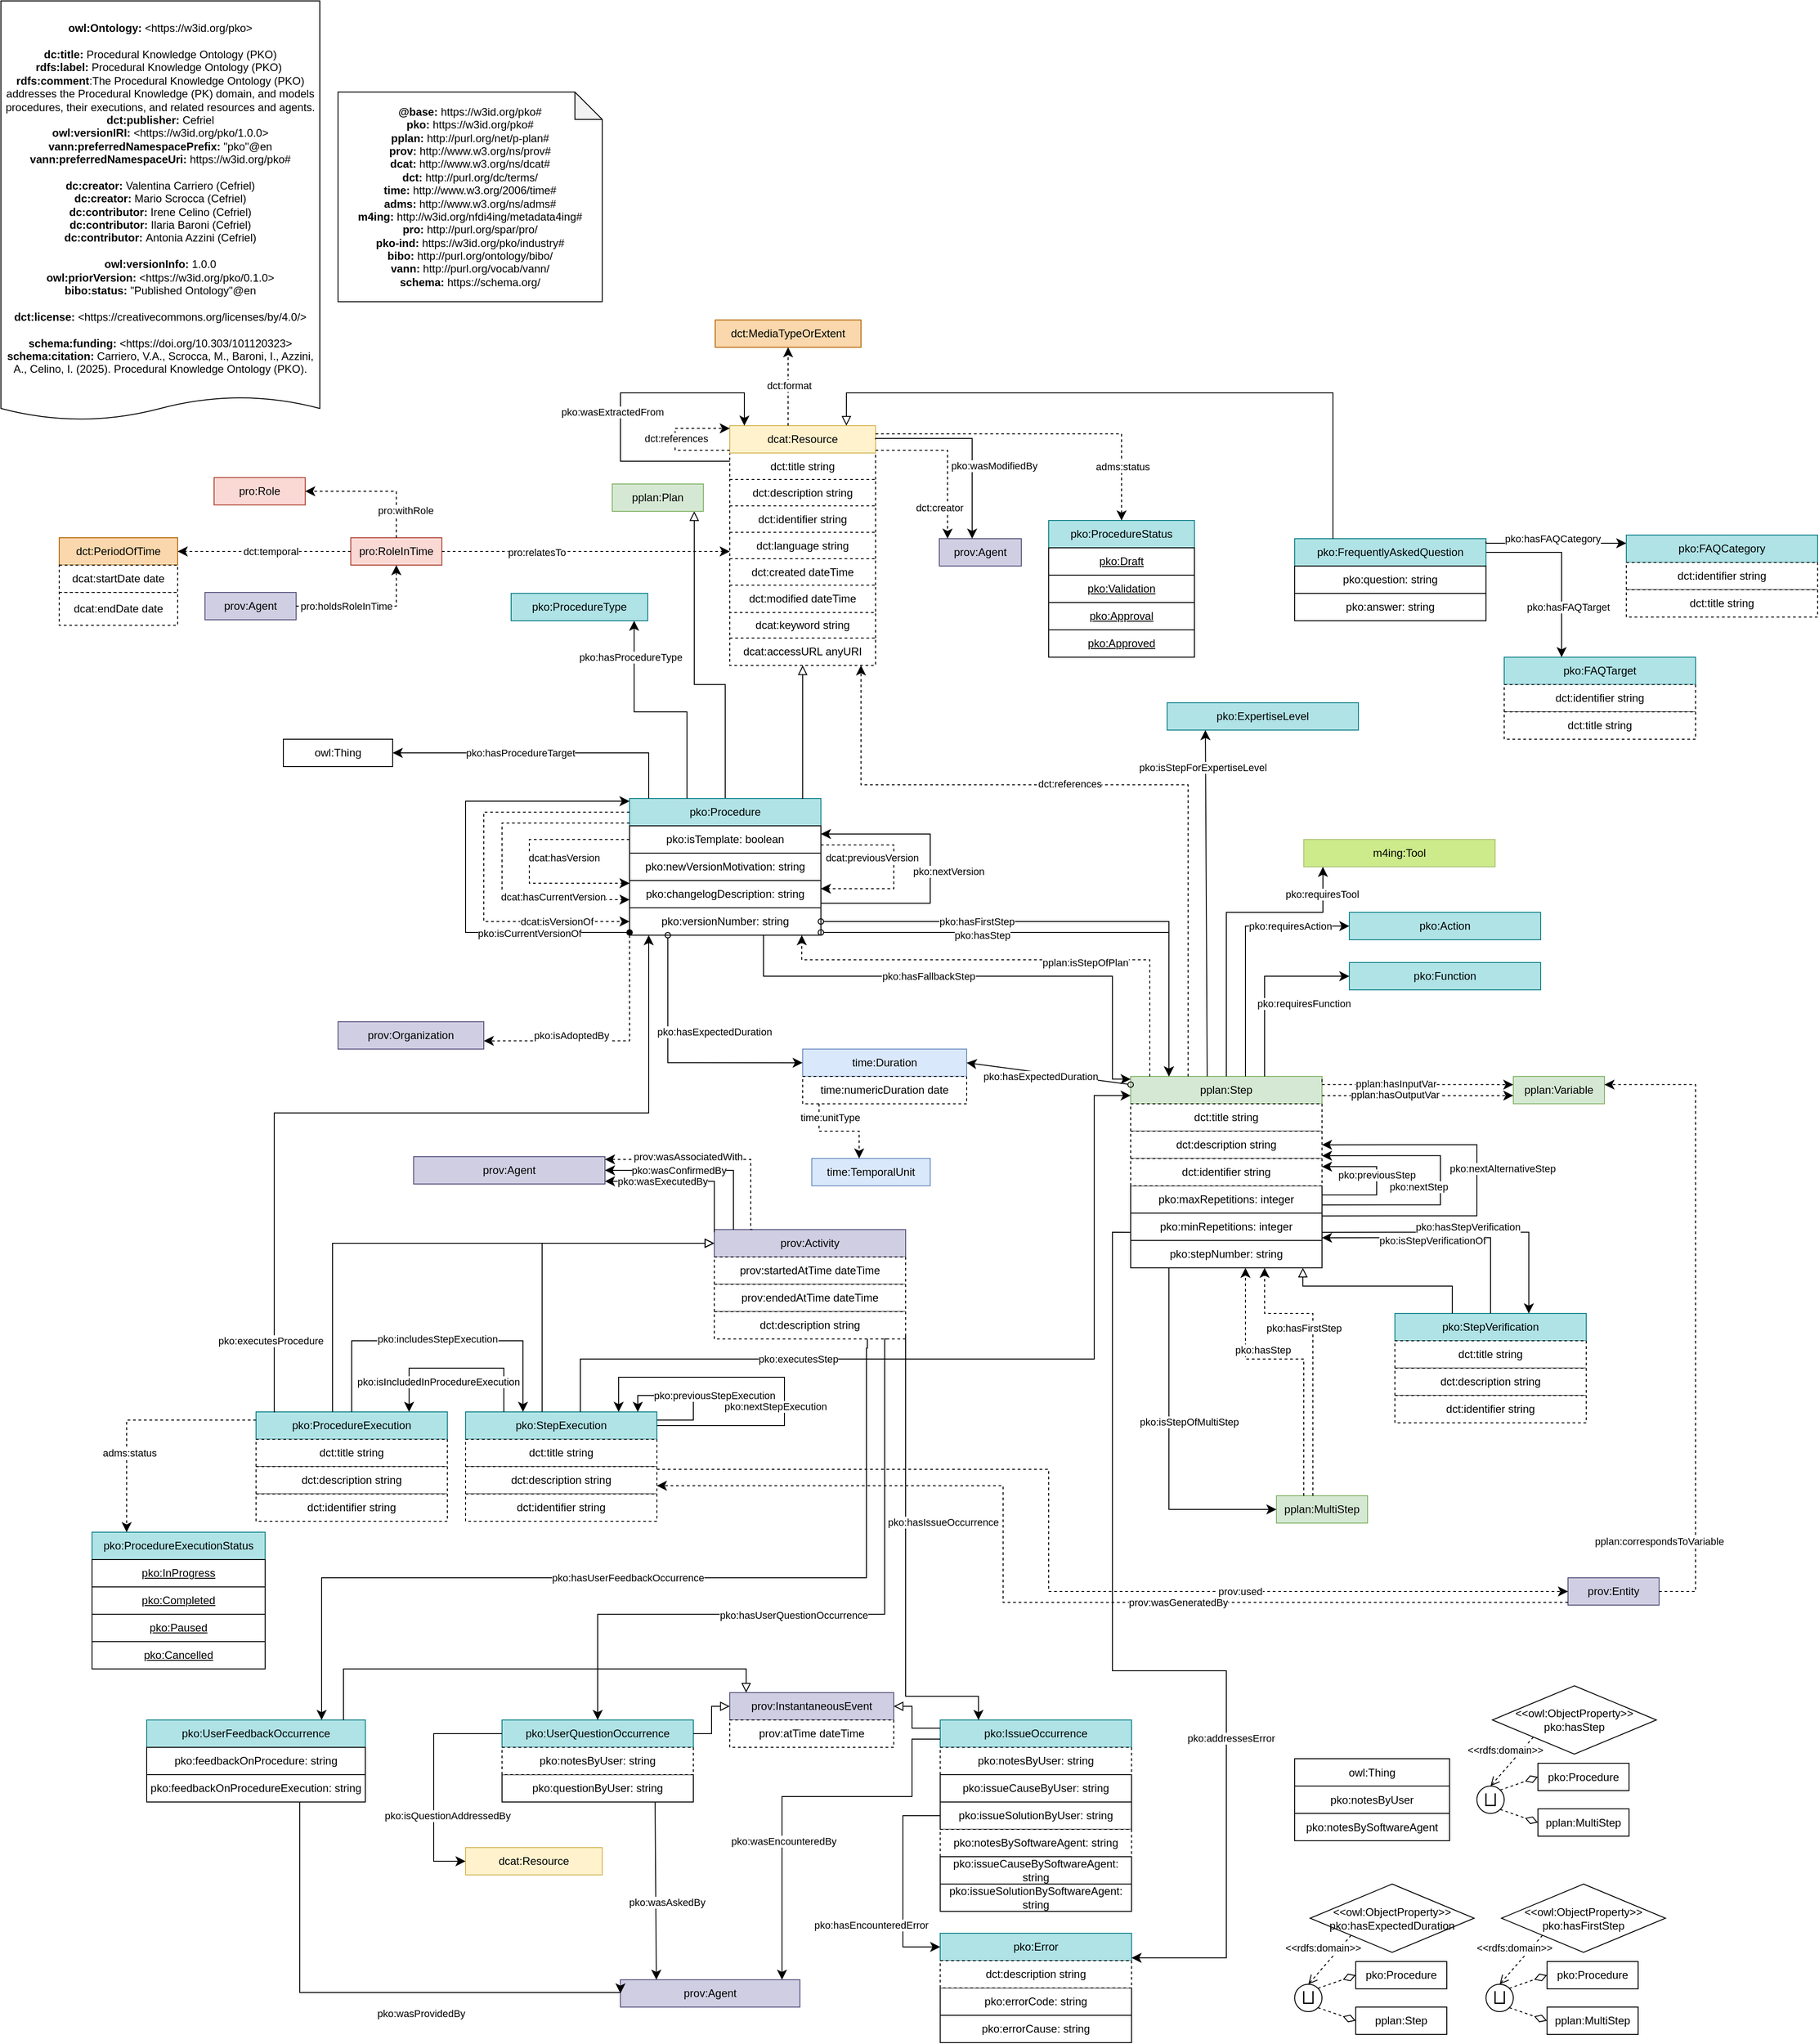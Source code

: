 <mxfile version="22.1.2" type="device" pages="3">
  <diagram name="pko" id="m8YNppsp5nKSXWjHvn1q">
    <mxGraphModel dx="1790" dy="1737" grid="1" gridSize="10" guides="1" tooltips="1" connect="1" arrows="1" fold="1" page="1" pageScale="1" pageWidth="850" pageHeight="1100" math="0" shadow="0">
      <root>
        <mxCell id="0" />
        <mxCell id="1" parent="0" />
        <mxCell id="9d43khAp4z9KavK-o5Pn-1" value="dct:title string" style="rounded=0;whiteSpace=wrap;html=1;snapToPoint=1;points=[[0.1,0],[0.2,0],[0.3,0],[0.4,0],[0.5,0],[0.6,0],[0.7,0],[0.8,0],[0.9,0],[0,0.1],[0,0.3],[0,0.5],[0,0.7],[0,0.9],[0.1,1],[0.2,1],[0.3,1],[0.4,1],[0.5,1],[0.6,1],[0.7,1],[0.8,1],[0.9,1],[1,0.1],[1,0.3],[1,0.5],[1,0.7],[1,0.9]];dashed=1;" parent="1" vertex="1">
          <mxGeometry x="770" y="-134" width="160" height="30" as="geometry" />
        </mxCell>
        <mxCell id="9d43khAp4z9KavK-o5Pn-2" value="" style="endArrow=classic;html=1;exitX=0;exitY=0.9;exitDx=0;exitDy=0;endSize=8;arcSize=0;rounded=0;edgeStyle=orthogonalEdgeStyle;entryX=0;entryY=0.1;entryDx=0;entryDy=0;" parent="1" source="9d43khAp4z9KavK-o5Pn-52" target="9d43khAp4z9KavK-o5Pn-8" edge="1">
          <mxGeometry width="50" height="50" relative="1" as="geometry">
            <mxPoint x="660" y="410" as="sourcePoint" />
            <mxPoint x="410" y="240" as="targetPoint" />
            <Array as="points">
              <mxPoint x="480" y="392" />
              <mxPoint x="480" y="248" />
            </Array>
          </mxGeometry>
        </mxCell>
        <mxCell id="9d43khAp4z9KavK-o5Pn-3" value="&lt;div&gt;pko:isCurrentVersionOf&lt;/div&gt;" style="edgeLabel;html=1;align=center;verticalAlign=middle;resizable=0;points=[];" parent="9d43khAp4z9KavK-o5Pn-2" vertex="1" connectable="0">
          <mxGeometry x="-0.191" y="-1" relative="1" as="geometry">
            <mxPoint x="69" y="25" as="offset" />
          </mxGeometry>
        </mxCell>
        <mxCell id="9d43khAp4z9KavK-o5Pn-4" value="&lt;div&gt;&lt;b&gt;@base:&lt;/b&gt; https://w3id.org/pko#&lt;/div&gt;&lt;div&gt;&lt;b style=&quot;border-color: var(--border-color);&quot;&gt;pko:&lt;/b&gt;&amp;nbsp;https://w3id.org/pko#&lt;br&gt;&lt;/div&gt;&lt;div&gt;&lt;b&gt;pplan:&lt;/b&gt; http://purl.org/net/p-plan#&lt;br&gt;&lt;/div&gt;&lt;div&gt;&lt;b&gt;prov:&lt;/b&gt; http://www.w3.org/ns/prov#&lt;br&gt;&lt;/div&gt;&lt;div&gt;&lt;b&gt;dcat:&lt;/b&gt;&amp;nbsp;http://www.w3.org/ns/dcat#&lt;/div&gt;&lt;div&gt;&lt;b&gt;dct:&amp;nbsp;&lt;/b&gt;http://purl.org/dc/terms/&lt;/div&gt;&lt;div&gt;&lt;b&gt;time:&lt;/b&gt;&amp;nbsp;http://www.w3.org/2006/time#&lt;/div&gt;&lt;div&gt;&lt;b style=&quot;border-color: var(--border-color);&quot;&gt;adms:&lt;/b&gt;&amp;nbsp;http://www.w3.org/ns/adms#&lt;br&gt;&lt;/div&gt;&lt;div&gt;&lt;b style=&quot;border-color: var(--border-color);&quot;&gt;m4ing:&lt;/b&gt;&amp;nbsp;http://w3id.org/nfdi4ing/metadata4ing#&lt;br&gt;&lt;/div&gt;&lt;div&gt;&lt;b style=&quot;border-color: var(--border-color);&quot;&gt;pro:&lt;/b&gt;&amp;nbsp;http://purl.org/spar/pro/&lt;/div&gt;&lt;div&gt;&lt;b&gt;pko-ind:&lt;/b&gt; https://w3id.org/pko/industry#&lt;/div&gt;&lt;div&gt;&lt;b style=&quot;border-color: var(--border-color);&quot;&gt;bibo:&lt;/b&gt;&amp;nbsp;http://purl.org/ontology/bibo/&lt;br&gt;&lt;/div&gt;&lt;div&gt;&lt;b&gt;vann:&lt;/b&gt;&amp;nbsp;http://purl.org/vocab/vann/&lt;/div&gt;&lt;div&gt;&lt;b style=&quot;border-color: var(--border-color);&quot;&gt;schema:&amp;nbsp;&lt;/b&gt;https://schema.org/&lt;br&gt;&lt;/div&gt;" style="shape=note;whiteSpace=wrap;html=1;backgroundOutline=1;darkOpacity=0.05;" parent="1" vertex="1">
          <mxGeometry x="340" y="-530" width="290" height="230" as="geometry" />
        </mxCell>
        <mxCell id="9d43khAp4z9KavK-o5Pn-5" value="&lt;div&gt;&lt;b&gt;owl:Ontology: &lt;/b&gt;&amp;lt;https://w3id.org/pko&amp;gt;&lt;/div&gt;&lt;div&gt;&lt;b&gt;&lt;br&gt;&lt;/b&gt;&lt;/div&gt;&lt;div&gt;&lt;b style=&quot;border-color: var(--border-color);&quot;&gt;dc:title:&lt;/b&gt;&amp;nbsp;Procedural Knowledge Ontology (PKO)&lt;br&gt;&lt;/div&gt;&lt;div&gt;&lt;b&gt;rdfs:label: &lt;/b&gt;Procedural Knowledge Ontology (PKO)&amp;nbsp;&lt;/div&gt;&lt;b style=&quot;border-color: var(--border-color);&quot;&gt;rdfs:comment&lt;/b&gt;:The Procedural Knowledge Ontology (PKO) addresses the Procedural Knowledge (PK) domain, and models procedures, their executions, and related resources and agents.&lt;div&gt;&lt;b&gt;dct:publisher:&lt;/b&gt;&amp;nbsp;Cefriel&lt;br&gt;&lt;/div&gt;&lt;div&gt;&lt;b&gt;owl:versionIRI:&lt;/b&gt; &amp;lt;https://w3id.org/pko/1.0.0&amp;gt;&lt;br&gt;&lt;/div&gt;&lt;div&gt;&lt;div style=&quot;border-color: var(--border-color);&quot;&gt;&lt;b style=&quot;border-color: var(--border-color);&quot;&gt;vann:preferredNamespacePrefix:&lt;/b&gt;&amp;nbsp;&quot;pko&quot;@en&lt;/div&gt;&lt;/div&gt;&lt;div&gt;&lt;div style=&quot;border-color: var(--border-color);&quot;&gt;&lt;b style=&quot;border-color: var(--border-color);&quot;&gt;vann:preferredNamespaceUri:&lt;/b&gt;&amp;nbsp;https://w3id.org/pko#&lt;/div&gt;&lt;/div&gt;&lt;div&gt;&lt;br&gt;&lt;/div&gt;&lt;div&gt;&lt;b&gt;d&lt;/b&gt;&lt;b&gt;c:creator:&lt;/b&gt;&amp;nbsp;Valentina Carriero (Cefriel)&lt;/div&gt;&lt;div&gt;&lt;b style=&quot;border-color: var(--border-color);&quot;&gt;dc:creator:&lt;/b&gt;&amp;nbsp;Mario Scrocca&amp;nbsp;(Cefriel)&lt;br&gt;&lt;/div&gt;&lt;div&gt;&lt;b style=&quot;border-color: var(--border-color);&quot;&gt;dc:contributor:&lt;/b&gt;&amp;nbsp;Irene Celino&amp;nbsp;(Cefriel)&lt;br&gt;&lt;/div&gt;&lt;div&gt;&lt;b style=&quot;border-color: var(--border-color);&quot;&gt;dc:contributor:&lt;/b&gt;&amp;nbsp;Ilaria Baroni&amp;nbsp;(Cefriel)&lt;br&gt;&lt;/div&gt;&lt;div&gt;&lt;b style=&quot;border-color: var(--border-color);&quot;&gt;dc:contributor:&lt;/b&gt;&amp;nbsp;Antonia Azzini&amp;nbsp;(Cefriel)&lt;/div&gt;&lt;div&gt;&lt;b&gt;&lt;br&gt;&lt;/b&gt;&lt;/div&gt;&lt;div&gt;&lt;b&gt;owl:versionInfo:&lt;/b&gt;&amp;nbsp;1.0.0&lt;/div&gt;&lt;div&gt;&lt;b style=&quot;border-color: var(--border-color);&quot;&gt;owl:priorVersion:&amp;nbsp;&lt;/b&gt;&amp;lt;https://w3id.org/pko/0.1.0&amp;gt;&lt;br&gt;&lt;/div&gt;&lt;div&gt;&lt;b style=&quot;border-color: var(--border-color);&quot;&gt;bibo:status:&lt;/b&gt;&amp;nbsp;&quot;Published Ontology&quot;@en&lt;br&gt;&lt;/div&gt;&lt;div&gt;&lt;br&gt;&lt;/div&gt;&lt;div&gt;&lt;div style=&quot;border-color: var(--border-color);&quot;&gt;&lt;b style=&quot;border-color: var(--border-color);&quot;&gt;dct:license: &lt;/b&gt;&lt;span style=&quot;border-color: var(--border-color);&quot;&gt;&amp;lt;&lt;/span&gt;https://creativecommons.org/licenses/by/4.0/&amp;gt;&lt;/div&gt;&lt;/div&gt;&lt;div style=&quot;border-color: var(--border-color);&quot;&gt;&lt;br&gt;&lt;/div&gt;&lt;div style=&quot;border-color: var(--border-color);&quot;&gt;&lt;b&gt;schema:funding:&amp;nbsp;&lt;/b&gt;&amp;lt;https://doi.org/10.303/101120323&amp;gt;&lt;/div&gt;&lt;b style=&quot;border-color: var(--border-color);&quot;&gt;schema:citation&lt;/b&gt;&lt;b&gt;:&lt;/b&gt; Carriero, V.A., Scrocca, M., Baroni, I., Azzini, A., Celino, I. (2025). Procedural Knowledge Ontology (PKO).&lt;div&gt;&lt;/div&gt;" style="shape=document;whiteSpace=wrap;html=1;boundedLbl=1;labelBackgroundColor=#ffffff;strokeColor=#000000;fontSize=12;fontColor=#000000;size=0.056;spacing=4;" parent="1" vertex="1">
          <mxGeometry x="-30" y="-630" width="350" height="460" as="geometry" />
        </mxCell>
        <mxCell id="9d43khAp4z9KavK-o5Pn-6" value="" style="endArrow=block;html=1;fontColor=#000099;exitX=0.5;exitY=0;exitDx=0;exitDy=0;endFill=0;entryX=0.9;entryY=1;entryDx=0;entryDy=0;endSize=8;arcSize=0;rounded=0;edgeStyle=orthogonalEdgeStyle;" parent="1" source="9d43khAp4z9KavK-o5Pn-8" target="9d43khAp4z9KavK-o5Pn-7" edge="1">
          <mxGeometry width="50" height="50" relative="1" as="geometry">
            <mxPoint x="750.03" y="260" as="sourcePoint" />
            <mxPoint x="690.03" y="130" as="targetPoint" />
            <Array as="points">
              <mxPoint x="765" y="120" />
              <mxPoint x="731" y="120" />
            </Array>
          </mxGeometry>
        </mxCell>
        <mxCell id="9d43khAp4z9KavK-o5Pn-7" value="pplan:Plan" style="rounded=0;whiteSpace=wrap;html=1;snapToPoint=1;points=[[0.1,0],[0.2,0],[0.3,0],[0.4,0],[0.5,0],[0.6,0],[0.7,0],[0.8,0],[0.9,0],[0,0.1],[0,0.3],[0,0.5],[0,0.7],[0,0.9],[0.1,1],[0.2,1],[0.3,1],[0.4,1],[0.5,1],[0.6,1],[0.7,1],[0.8,1],[0.9,1],[1,0.1],[1,0.3],[1,0.5],[1,0.7],[1,0.9]];fillColor=#d5e8d4;strokeColor=#82b366;" parent="1" vertex="1">
          <mxGeometry x="641" y="-100" width="100" height="30" as="geometry" />
        </mxCell>
        <mxCell id="9d43khAp4z9KavK-o5Pn-8" value="pko:Procedure" style="rounded=0;whiteSpace=wrap;html=1;snapToPoint=1;points=[[0.1,0],[0.2,0],[0.3,0],[0.4,0],[0.5,0],[0.6,0],[0.7,0],[0.8,0],[0.9,0],[0,0.1],[0,0.3],[0,0.5],[0,0.7],[0,0.9],[0.1,1],[0.2,1],[0.3,1],[0.4,1],[0.5,1],[0.6,1],[0.7,1],[0.8,1],[0.9,1],[1,0.1],[1,0.3],[1,0.5],[1,0.7],[1,0.9]];fillColor=#b0e3e6;strokeColor=#0e8088;" parent="1" vertex="1">
          <mxGeometry x="660" y="245" width="210" height="30" as="geometry" />
        </mxCell>
        <mxCell id="9d43khAp4z9KavK-o5Pn-9" value="dcat:Resource" style="rounded=0;whiteSpace=wrap;html=1;snapToPoint=1;points=[[0.1,0],[0.2,0],[0.3,0],[0.4,0],[0.5,0],[0.6,0],[0.7,0],[0.8,0],[0.9,0],[0,0.1],[0,0.3],[0,0.5],[0,0.7],[0,0.9],[0.1,1],[0.2,1],[0.3,1],[0.4,1],[0.5,1],[0.6,1],[0.7,1],[0.8,1],[0.9,1],[1,0.1],[1,0.3],[1,0.5],[1,0.7],[1,0.9]];fillColor=#fff2cc;strokeColor=#d6b656;" parent="1" vertex="1">
          <mxGeometry x="770" y="-164" width="160" height="30" as="geometry" />
        </mxCell>
        <mxCell id="9d43khAp4z9KavK-o5Pn-10" value="" style="endArrow=block;html=1;fontColor=#000099;exitX=0.9;exitY=0;exitDx=0;exitDy=0;endFill=0;endSize=8;arcSize=0;rounded=0;edgeStyle=orthogonalEdgeStyle;entryX=0.5;entryY=1;entryDx=0;entryDy=0;" parent="1" source="9d43khAp4z9KavK-o5Pn-8" target="9d43khAp4z9KavK-o5Pn-119" edge="1">
          <mxGeometry width="50" height="50" relative="1" as="geometry">
            <mxPoint x="760" y="255" as="sourcePoint" />
            <mxPoint x="930" y="180" as="targetPoint" />
            <Array as="points">
              <mxPoint x="850" y="245" />
            </Array>
          </mxGeometry>
        </mxCell>
        <mxCell id="9d43khAp4z9KavK-o5Pn-11" value="" style="endArrow=classic;html=1;exitX=0;exitY=0.7;exitDx=0;exitDy=0;entryX=0;entryY=0.1;entryDx=0;entryDy=0;endSize=8;arcSize=0;rounded=0;dashed=1;edgeStyle=orthogonalEdgeStyle;" parent="1" source="9d43khAp4z9KavK-o5Pn-49" target="9d43khAp4z9KavK-o5Pn-51" edge="1">
          <mxGeometry width="50" height="50" relative="1" as="geometry">
            <mxPoint x="425" y="240" as="sourcePoint" />
            <mxPoint x="382" y="270" as="targetPoint" />
            <Array as="points">
              <mxPoint x="660" y="290" />
              <mxPoint x="550" y="290" />
              <mxPoint x="550" y="338" />
            </Array>
          </mxGeometry>
        </mxCell>
        <mxCell id="9d43khAp4z9KavK-o5Pn-12" value="&lt;div&gt;dcat:hasVersion&lt;/div&gt;" style="edgeLabel;html=1;align=center;verticalAlign=middle;resizable=0;points=[];" parent="9d43khAp4z9KavK-o5Pn-11" vertex="1" connectable="0">
          <mxGeometry x="-0.191" y="-1" relative="1" as="geometry">
            <mxPoint x="33" y="21" as="offset" />
          </mxGeometry>
        </mxCell>
        <mxCell id="9d43khAp4z9KavK-o5Pn-13" value="" style="endArrow=classic;html=1;entryX=0;entryY=0.7;entryDx=0;entryDy=0;endSize=8;arcSize=0;rounded=0;dashed=1;edgeStyle=orthogonalEdgeStyle;exitX=0;exitY=0.9;exitDx=0;exitDy=0;" parent="1" source="9d43khAp4z9KavK-o5Pn-8" target="9d43khAp4z9KavK-o5Pn-51" edge="1">
          <mxGeometry width="50" height="50" relative="1" as="geometry">
            <mxPoint x="610" y="250" as="sourcePoint" />
            <mxPoint x="396" y="270" as="targetPoint" />
            <Array as="points">
              <mxPoint x="520" y="272" />
              <mxPoint x="520" y="356" />
            </Array>
          </mxGeometry>
        </mxCell>
        <mxCell id="9d43khAp4z9KavK-o5Pn-14" value="&lt;div&gt;dcat:hasCurrentVersion&lt;/div&gt;" style="edgeLabel;html=1;align=center;verticalAlign=middle;resizable=0;points=[];" parent="9d43khAp4z9KavK-o5Pn-13" vertex="1" connectable="0">
          <mxGeometry x="-0.191" y="-1" relative="1" as="geometry">
            <mxPoint x="57" y="74" as="offset" />
          </mxGeometry>
        </mxCell>
        <mxCell id="9d43khAp4z9KavK-o5Pn-18" value="" style="endArrow=classic;html=1;exitX=1;exitY=0.7;exitDx=0;exitDy=0;endSize=8;arcSize=0;rounded=0;dashed=1;edgeStyle=orthogonalEdgeStyle;entryX=1;entryY=0.3;entryDx=0;entryDy=0;" parent="1" source="9d43khAp4z9KavK-o5Pn-49" target="9d43khAp4z9KavK-o5Pn-51" edge="1">
          <mxGeometry width="50" height="50" relative="1" as="geometry">
            <mxPoint x="1134" y="355" as="sourcePoint" />
            <mxPoint x="1134" y="385" as="targetPoint" />
            <Array as="points">
              <mxPoint x="950" y="296" />
              <mxPoint x="950" y="344" />
            </Array>
          </mxGeometry>
        </mxCell>
        <mxCell id="9d43khAp4z9KavK-o5Pn-19" value="&lt;div&gt;dcat:previousVersion&lt;/div&gt;" style="edgeLabel;html=1;align=center;verticalAlign=middle;resizable=0;points=[];" parent="9d43khAp4z9KavK-o5Pn-18" vertex="1" connectable="0">
          <mxGeometry x="-0.191" y="-1" relative="1" as="geometry">
            <mxPoint x="-23" y="10" as="offset" />
          </mxGeometry>
        </mxCell>
        <mxCell id="9d43khAp4z9KavK-o5Pn-20" value="" style="endArrow=classic;html=1;exitX=1;exitY=0.833;exitDx=0;exitDy=0;endSize=8;arcSize=0;rounded=0;edgeStyle=orthogonalEdgeStyle;entryX=1;entryY=0.3;entryDx=0;entryDy=0;exitPerimeter=0;" parent="1" source="9d43khAp4z9KavK-o5Pn-51" target="9d43khAp4z9KavK-o5Pn-49" edge="1">
          <mxGeometry width="50" height="50" relative="1" as="geometry">
            <mxPoint x="1120" y="385" as="sourcePoint" />
            <mxPoint x="1120" y="355" as="targetPoint" />
            <Array as="points">
              <mxPoint x="990" y="360" />
              <mxPoint x="990" y="284" />
            </Array>
          </mxGeometry>
        </mxCell>
        <mxCell id="9d43khAp4z9KavK-o5Pn-21" value="&lt;div&gt;pko:nextVersion&lt;/div&gt;" style="edgeLabel;html=1;align=center;verticalAlign=middle;resizable=0;points=[];" parent="9d43khAp4z9KavK-o5Pn-20" vertex="1" connectable="0">
          <mxGeometry x="-0.191" y="-1" relative="1" as="geometry">
            <mxPoint x="19" y="-27" as="offset" />
          </mxGeometry>
        </mxCell>
        <mxCell id="9d43khAp4z9KavK-o5Pn-22" value="pplan:Step" style="rounded=0;whiteSpace=wrap;html=1;snapToPoint=1;points=[[0.1,0],[0.2,0],[0.3,0],[0.4,0],[0.5,0],[0.6,0],[0.7,0],[0.8,0],[0.9,0],[0,0.1],[0,0.3],[0,0.5],[0,0.7],[0,0.9],[0.1,1],[0.2,1],[0.3,1],[0.4,1],[0.5,1],[0.6,1],[0.7,1],[0.8,1],[0.9,1],[1,0.1],[1,0.3],[1,0.5],[1,0.7],[1,0.9]];fillColor=#d5e8d4;strokeColor=#82b366;" parent="1" vertex="1">
          <mxGeometry x="1210" y="549.94" width="210" height="30" as="geometry" />
        </mxCell>
        <mxCell id="9d43khAp4z9KavK-o5Pn-25" value="pplan:MultiStep" style="rounded=0;whiteSpace=wrap;html=1;snapToPoint=1;points=[[0.1,0],[0.2,0],[0.3,0],[0.4,0],[0.5,0],[0.6,0],[0.7,0],[0.8,0],[0.9,0],[0,0.1],[0,0.3],[0,0.5],[0,0.7],[0,0.9],[0.1,1],[0.2,1],[0.3,1],[0.4,1],[0.5,1],[0.6,1],[0.7,1],[0.8,1],[0.9,1],[1,0.1],[1,0.3],[1,0.5],[1,0.7],[1,0.9]];fillColor=#d5e8d4;strokeColor=#82b366;" parent="1" vertex="1">
          <mxGeometry x="1370" y="1010" width="100" height="30" as="geometry" />
        </mxCell>
        <mxCell id="9d43khAp4z9KavK-o5Pn-26" value="" style="endArrow=classic;html=1;exitX=0.3;exitY=0;exitDx=0;exitDy=0;endSize=8;arcSize=0;rounded=0;dashed=1;entryX=0.6;entryY=1;entryDx=0;entryDy=0;edgeStyle=orthogonalEdgeStyle;" parent="1" source="9d43khAp4z9KavK-o5Pn-25" target="L0IWrYRe1VUCox_zoRnf-1" edge="1">
          <mxGeometry width="50" height="50" relative="1" as="geometry">
            <mxPoint x="1148" y="444.94" as="sourcePoint" />
            <mxPoint x="1336" y="759.94" as="targetPoint" />
            <Array as="points">
              <mxPoint x="1400" y="860" />
              <mxPoint x="1336" y="860" />
            </Array>
          </mxGeometry>
        </mxCell>
        <mxCell id="9d43khAp4z9KavK-o5Pn-27" value="&lt;div&gt;pko:hasStep&lt;/div&gt;" style="edgeLabel;html=1;align=center;verticalAlign=middle;resizable=0;points=[];" parent="9d43khAp4z9KavK-o5Pn-26" vertex="1" connectable="0">
          <mxGeometry x="-0.191" y="-1" relative="1" as="geometry">
            <mxPoint x="-46" y="-33" as="offset" />
          </mxGeometry>
        </mxCell>
        <mxCell id="9d43khAp4z9KavK-o5Pn-30" value="" style="endArrow=classic;html=1;exitX=0.4;exitY=0;exitDx=0;exitDy=0;endSize=8;arcSize=0;rounded=0;dashed=1;entryX=0.7;entryY=1;entryDx=0;entryDy=0;edgeStyle=orthogonalEdgeStyle;" parent="1" source="9d43khAp4z9KavK-o5Pn-25" target="L0IWrYRe1VUCox_zoRnf-1" edge="1">
          <mxGeometry width="50" height="50" relative="1" as="geometry">
            <mxPoint x="1328" y="664.94" as="sourcePoint" />
            <mxPoint x="1357" y="759.94" as="targetPoint" />
            <Array as="points">
              <mxPoint x="1410" y="810" />
              <mxPoint x="1357" y="810" />
            </Array>
          </mxGeometry>
        </mxCell>
        <mxCell id="9d43khAp4z9KavK-o5Pn-31" value="&lt;div&gt;pko:hasFirstStep&lt;/div&gt;" style="edgeLabel;html=1;align=center;verticalAlign=middle;resizable=0;points=[];" parent="9d43khAp4z9KavK-o5Pn-30" vertex="1" connectable="0">
          <mxGeometry x="-0.191" y="-1" relative="1" as="geometry">
            <mxPoint x="-11" y="-62" as="offset" />
          </mxGeometry>
        </mxCell>
        <mxCell id="9d43khAp4z9KavK-o5Pn-32" value="" style="endArrow=classic;html=1;exitX=1;exitY=0.1;exitDx=0;exitDy=0;endSize=8;arcSize=0;rounded=0;edgeStyle=orthogonalEdgeStyle;entryX=1;entryY=0.5;entryDx=0;entryDy=0;" parent="1" source="9d43khAp4z9KavK-o5Pn-54" target="9d43khAp4z9KavK-o5Pn-56" edge="1">
          <mxGeometry width="50" height="50" relative="1" as="geometry">
            <mxPoint x="1298.03" y="584.91" as="sourcePoint" />
            <mxPoint x="1298" y="549.94" as="targetPoint" />
            <Array as="points">
              <mxPoint x="1590" y="703" />
              <mxPoint x="1590" y="625" />
            </Array>
          </mxGeometry>
        </mxCell>
        <mxCell id="9d43khAp4z9KavK-o5Pn-33" value="&lt;div&gt;pko:nextAlternativeStep&lt;/div&gt;" style="edgeLabel;html=1;align=center;verticalAlign=middle;resizable=0;points=[];" parent="9d43khAp4z9KavK-o5Pn-32" vertex="1" connectable="0">
          <mxGeometry x="-0.191" y="-1" relative="1" as="geometry">
            <mxPoint x="29" y="-53" as="offset" />
          </mxGeometry>
        </mxCell>
        <mxCell id="9d43khAp4z9KavK-o5Pn-34" value="" style="endArrow=classic;html=1;exitX=1;exitY=0.7;exitDx=0;exitDy=0;endSize=8;arcSize=0;rounded=0;edgeStyle=orthogonalEdgeStyle;entryX=1;entryY=0.9;entryDx=0;entryDy=0;" parent="1" source="9d43khAp4z9KavK-o5Pn-53" target="9d43khAp4z9KavK-o5Pn-56" edge="1">
          <mxGeometry width="50" height="50" relative="1" as="geometry">
            <mxPoint x="1308" y="589.94" as="sourcePoint" />
            <mxPoint x="1298" y="549.94" as="targetPoint" />
            <Array as="points">
              <mxPoint x="1550" y="691" />
              <mxPoint x="1550" y="637" />
            </Array>
          </mxGeometry>
        </mxCell>
        <mxCell id="9d43khAp4z9KavK-o5Pn-35" value="&lt;div&gt;pko:nextStep&lt;/div&gt;" style="edgeLabel;html=1;align=center;verticalAlign=middle;resizable=0;points=[];" parent="9d43khAp4z9KavK-o5Pn-34" vertex="1" connectable="0">
          <mxGeometry x="-0.191" y="-1" relative="1" as="geometry">
            <mxPoint x="-21" y="-21" as="offset" />
          </mxGeometry>
        </mxCell>
        <mxCell id="9d43khAp4z9KavK-o5Pn-36" value="" style="endArrow=classic;html=1;exitX=1;exitY=0.3;exitDx=0;exitDy=0;endSize=8;arcSize=0;rounded=0;edgeStyle=orthogonalEdgeStyle;entryX=1;entryY=0.3;entryDx=0;entryDy=0;" parent="1" source="9d43khAp4z9KavK-o5Pn-53" target="9d43khAp4z9KavK-o5Pn-57" edge="1">
          <mxGeometry width="50" height="50" relative="1" as="geometry">
            <mxPoint x="1368" y="504.94" as="sourcePoint" />
            <mxPoint x="1338" y="620" as="targetPoint" />
            <Array as="points">
              <mxPoint x="1420" y="680" />
              <mxPoint x="1480" y="680" />
              <mxPoint x="1480" y="649" />
            </Array>
          </mxGeometry>
        </mxCell>
        <mxCell id="9d43khAp4z9KavK-o5Pn-37" value="&lt;div&gt;pko:previousStep&lt;/div&gt;" style="edgeLabel;html=1;align=center;verticalAlign=middle;resizable=0;points=[];" parent="9d43khAp4z9KavK-o5Pn-36" vertex="1" connectable="0">
          <mxGeometry x="-0.191" y="-1" relative="1" as="geometry">
            <mxPoint x="-1" y="-22" as="offset" />
          </mxGeometry>
        </mxCell>
        <mxCell id="9d43khAp4z9KavK-o5Pn-38" value="" style="endArrow=classic;html=1;exitX=0.1;exitY=0;exitDx=0;exitDy=0;endSize=8;arcSize=0;rounded=0;dashed=1;edgeStyle=orthogonalEdgeStyle;entryX=0.9;entryY=1;entryDx=0;entryDy=0;" parent="1" source="9d43khAp4z9KavK-o5Pn-22" target="9d43khAp4z9KavK-o5Pn-52" edge="1">
          <mxGeometry width="50" height="50" relative="1" as="geometry">
            <mxPoint x="1288" y="540" as="sourcePoint" />
            <mxPoint x="870" y="422" as="targetPoint" />
            <Array as="points">
              <mxPoint x="1231" y="422" />
              <mxPoint x="849" y="422" />
            </Array>
          </mxGeometry>
        </mxCell>
        <mxCell id="9d43khAp4z9KavK-o5Pn-39" value="&lt;div&gt;pplan:isStepOfPlan&lt;/div&gt;" style="edgeLabel;html=1;align=center;verticalAlign=middle;resizable=0;points=[];" parent="9d43khAp4z9KavK-o5Pn-38" vertex="1" connectable="0">
          <mxGeometry x="-0.191" y="-1" relative="1" as="geometry">
            <mxPoint x="18" y="4" as="offset" />
          </mxGeometry>
        </mxCell>
        <mxCell id="9d43khAp4z9KavK-o5Pn-40" value="pplan:Variable" style="rounded=0;whiteSpace=wrap;html=1;snapToPoint=1;points=[[0.1,0],[0.2,0],[0.3,0],[0.4,0],[0.5,0],[0.6,0],[0.7,0],[0.8,0],[0.9,0],[0,0.1],[0,0.3],[0,0.5],[0,0.7],[0,0.9],[0.1,1],[0.2,1],[0.3,1],[0.4,1],[0.5,1],[0.6,1],[0.7,1],[0.8,1],[0.9,1],[1,0.1],[1,0.3],[1,0.5],[1,0.7],[1,0.9]];fillColor=#d5e8d4;strokeColor=#82b366;" parent="1" vertex="1">
          <mxGeometry x="1630" y="549.94" width="100" height="30" as="geometry" />
        </mxCell>
        <mxCell id="9d43khAp4z9KavK-o5Pn-41" value="" style="endArrow=classic;html=1;exitX=1;exitY=0.7;exitDx=0;exitDy=0;endSize=8;arcSize=0;rounded=0;dashed=1;edgeStyle=orthogonalEdgeStyle;entryX=0;entryY=0.7;entryDx=0;entryDy=0;" parent="1" source="9d43khAp4z9KavK-o5Pn-22" target="9d43khAp4z9KavK-o5Pn-40" edge="1">
          <mxGeometry width="50" height="50" relative="1" as="geometry">
            <mxPoint x="1688" y="499.97" as="sourcePoint" />
            <mxPoint x="1688" y="469.97" as="targetPoint" />
          </mxGeometry>
        </mxCell>
        <mxCell id="9d43khAp4z9KavK-o5Pn-42" value="&lt;div&gt;pplan:hasOutputVar&lt;/div&gt;" style="edgeLabel;html=1;align=center;verticalAlign=middle;resizable=0;points=[];" parent="9d43khAp4z9KavK-o5Pn-41" vertex="1" connectable="0">
          <mxGeometry x="-0.191" y="-1" relative="1" as="geometry">
            <mxPoint x="-5" y="-2" as="offset" />
          </mxGeometry>
        </mxCell>
        <mxCell id="9d43khAp4z9KavK-o5Pn-43" value="" style="endArrow=classic;html=1;exitX=1;exitY=0.1;exitDx=0;exitDy=0;endSize=8;arcSize=0;rounded=0;dashed=1;edgeStyle=orthogonalEdgeStyle;entryX=0;entryY=0.3;entryDx=0;entryDy=0;" parent="1" source="9d43khAp4z9KavK-o5Pn-22" target="9d43khAp4z9KavK-o5Pn-40" edge="1">
          <mxGeometry width="50" height="50" relative="1" as="geometry">
            <mxPoint x="1258" y="535" as="sourcePoint" />
            <mxPoint x="1458" y="420" as="targetPoint" />
            <Array as="points">
              <mxPoint x="1420" y="559" />
            </Array>
          </mxGeometry>
        </mxCell>
        <mxCell id="9d43khAp4z9KavK-o5Pn-44" value="&lt;div&gt;pplan:hasInputVar&lt;/div&gt;" style="edgeLabel;html=1;align=center;verticalAlign=middle;resizable=0;points=[];" parent="9d43khAp4z9KavK-o5Pn-43" vertex="1" connectable="0">
          <mxGeometry x="-0.191" y="-1" relative="1" as="geometry">
            <mxPoint x="-1" y="-2" as="offset" />
          </mxGeometry>
        </mxCell>
        <mxCell id="9d43khAp4z9KavK-o5Pn-45" value="dct:description string" style="rounded=0;whiteSpace=wrap;html=1;snapToPoint=1;points=[[0.1,0],[0.2,0],[0.3,0],[0.4,0],[0.5,0],[0.6,0],[0.7,0],[0.8,0],[0.9,0],[0,0.1],[0,0.3],[0,0.5],[0,0.7],[0,0.9],[0.1,1],[0.2,1],[0.3,1],[0.4,1],[0.5,1],[0.6,1],[0.7,1],[0.8,1],[0.9,1],[1,0.1],[1,0.3],[1,0.5],[1,0.7],[1,0.9]];dashed=1;" parent="1" vertex="1">
          <mxGeometry x="770" y="-105" width="160" height="30" as="geometry" />
        </mxCell>
        <mxCell id="9d43khAp4z9KavK-o5Pn-46" value="dct:identifier string" style="rounded=0;whiteSpace=wrap;html=1;snapToPoint=1;points=[[0.1,0],[0.2,0],[0.3,0],[0.4,0],[0.5,0],[0.6,0],[0.7,0],[0.8,0],[0.9,0],[0,0.1],[0,0.3],[0,0.5],[0,0.7],[0,0.9],[0.1,1],[0.2,1],[0.3,1],[0.4,1],[0.5,1],[0.6,1],[0.7,1],[0.8,1],[0.9,1],[1,0.1],[1,0.3],[1,0.5],[1,0.7],[1,0.9]];dashed=1;" parent="1" vertex="1">
          <mxGeometry x="770" y="-76" width="160" height="30" as="geometry" />
        </mxCell>
        <mxCell id="9d43khAp4z9KavK-o5Pn-47" value="dct:language string" style="rounded=0;whiteSpace=wrap;html=1;snapToPoint=1;points=[[0.1,0],[0.2,0],[0.3,0],[0.4,0],[0.5,0],[0.6,0],[0.7,0],[0.8,0],[0.9,0],[0,0.1],[0,0.3],[0,0.5],[0,0.7],[0,0.9],[0.1,1],[0.2,1],[0.3,1],[0.4,1],[0.5,1],[0.6,1],[0.7,1],[0.8,1],[0.9,1],[1,0.1],[1,0.3],[1,0.5],[1,0.7],[1,0.9]];dashed=1;" parent="1" vertex="1">
          <mxGeometry x="770" y="-47" width="160" height="30" as="geometry" />
        </mxCell>
        <mxCell id="9d43khAp4z9KavK-o5Pn-48" value="dct:created dateTime" style="rounded=0;whiteSpace=wrap;html=1;snapToPoint=1;points=[[0.1,0],[0.2,0],[0.3,0],[0.4,0],[0.5,0],[0.6,0],[0.7,0],[0.8,0],[0.9,0],[0,0.1],[0,0.3],[0,0.5],[0,0.7],[0,0.9],[0.1,1],[0.2,1],[0.3,1],[0.4,1],[0.5,1],[0.6,1],[0.7,1],[0.8,1],[0.9,1],[1,0.1],[1,0.3],[1,0.5],[1,0.7],[1,0.9]];dashed=1;" parent="1" vertex="1">
          <mxGeometry x="769.95" y="-18" width="160" height="30" as="geometry" />
        </mxCell>
        <mxCell id="9d43khAp4z9KavK-o5Pn-49" value="pko:isTemplate: boolean" style="rounded=0;whiteSpace=wrap;html=1;snapToPoint=1;points=[[0.1,0],[0.2,0],[0.3,0],[0.4,0],[0.5,0],[0.6,0],[0.7,0],[0.8,0],[0.9,0],[0,0.1],[0,0.3],[0,0.5],[0,0.7],[0,0.9],[0.1,1],[0.2,1],[0.3,1],[0.4,1],[0.5,1],[0.6,1],[0.7,1],[0.8,1],[0.9,1],[1,0.1],[1,0.3],[1,0.5],[1,0.7],[1,0.9]];" parent="1" vertex="1">
          <mxGeometry x="660" y="275" width="210" height="30" as="geometry" />
        </mxCell>
        <mxCell id="9d43khAp4z9KavK-o5Pn-50" value="pko:newVersionMotivation: string" style="rounded=0;whiteSpace=wrap;html=1;snapToPoint=1;points=[[0.1,0],[0.2,0],[0.3,0],[0.4,0],[0.5,0],[0.6,0],[0.7,0],[0.8,0],[0.9,0],[0,0.1],[0,0.3],[0,0.5],[0,0.7],[0,0.9],[0.1,1],[0.2,1],[0.3,1],[0.4,1],[0.5,1],[0.6,1],[0.7,1],[0.8,1],[0.9,1],[1,0.1],[1,0.3],[1,0.5],[1,0.7],[1,0.9]];" parent="1" vertex="1">
          <mxGeometry x="660" y="305" width="210" height="30" as="geometry" />
        </mxCell>
        <mxCell id="9d43khAp4z9KavK-o5Pn-51" value="pko:changelogDescription: string" style="rounded=0;whiteSpace=wrap;html=1;snapToPoint=1;points=[[0.1,0],[0.2,0],[0.3,0],[0.4,0],[0.5,0],[0.6,0],[0.7,0],[0.8,0],[0.9,0],[0,0.1],[0,0.3],[0,0.5],[0,0.7],[0,0.9],[0.1,1],[0.2,1],[0.3,1],[0.4,1],[0.5,1],[0.6,1],[0.7,1],[0.8,1],[0.9,1],[1,0.1],[1,0.3],[1,0.5],[1,0.7],[1,0.9]];" parent="1" vertex="1">
          <mxGeometry x="660" y="335" width="210" height="30" as="geometry" />
        </mxCell>
        <mxCell id="9d43khAp4z9KavK-o5Pn-52" value="pko:versionNumber: string" style="rounded=0;whiteSpace=wrap;html=1;snapToPoint=1;points=[[0.1,0],[0.2,0],[0.3,0],[0.4,0],[0.5,0],[0.6,0],[0.7,0],[0.8,0],[0.9,0],[0,0.1],[0,0.3],[0,0.5],[0,0.7],[0,0.9],[0.1,1],[0.2,1],[0.3,1],[0.4,1],[0.5,1],[0.6,1],[0.7,1],[0.8,1],[0.9,1],[1,0.1],[1,0.3],[1,0.5],[1,0.7],[1,0.9]];fontColor=#000000;" parent="1" vertex="1">
          <mxGeometry x="660" y="365" width="210" height="30" as="geometry" />
        </mxCell>
        <mxCell id="9d43khAp4z9KavK-o5Pn-53" value="pko:maxRepetitions: integer" style="rounded=0;whiteSpace=wrap;html=1;snapToPoint=1;points=[[0.1,0],[0.2,0],[0.3,0],[0.4,0],[0.5,0],[0.6,0],[0.7,0],[0.8,0],[0.9,0],[0,0.1],[0,0.3],[0,0.5],[0,0.7],[0,0.9],[0.1,1],[0.2,1],[0.3,1],[0.4,1],[0.5,1],[0.6,1],[0.7,1],[0.8,1],[0.9,1],[1,0.1],[1,0.3],[1,0.5],[1,0.7],[1,0.9]];" parent="1" vertex="1">
          <mxGeometry x="1210" y="669.94" width="210" height="30" as="geometry" />
        </mxCell>
        <mxCell id="9d43khAp4z9KavK-o5Pn-54" value="pko:minRepetitions: integer" style="rounded=0;whiteSpace=wrap;html=1;snapToPoint=1;points=[[0.1,0],[0.2,0],[0.3,0],[0.4,0],[0.5,0],[0.6,0],[0.7,0],[0.8,0],[0.9,0],[0,0.1],[0,0.3],[0,0.5],[0,0.7],[0,0.9],[0.1,1],[0.2,1],[0.3,1],[0.4,1],[0.5,1],[0.6,1],[0.7,1],[0.8,1],[0.9,1],[1,0.1],[1,0.3],[1,0.5],[1,0.7],[1,0.9]];" parent="1" vertex="1">
          <mxGeometry x="1210" y="699.94" width="210" height="30" as="geometry" />
        </mxCell>
        <mxCell id="9d43khAp4z9KavK-o5Pn-55" value="dct:title string" style="rounded=0;whiteSpace=wrap;html=1;snapToPoint=1;points=[[0.1,0],[0.2,0],[0.3,0],[0.4,0],[0.5,0],[0.6,0],[0.7,0],[0.8,0],[0.9,0],[0,0.1],[0,0.3],[0,0.5],[0,0.7],[0,0.9],[0.1,1],[0.2,1],[0.3,1],[0.4,1],[0.5,1],[0.6,1],[0.7,1],[0.8,1],[0.9,1],[1,0.1],[1,0.3],[1,0.5],[1,0.7],[1,0.9]];dashed=1;" parent="1" vertex="1">
          <mxGeometry x="1210" y="580" width="210" height="30" as="geometry" />
        </mxCell>
        <mxCell id="9d43khAp4z9KavK-o5Pn-56" value="dct:description string" style="rounded=0;whiteSpace=wrap;html=1;snapToPoint=1;points=[[0.1,0],[0.2,0],[0.3,0],[0.4,0],[0.5,0],[0.6,0],[0.7,0],[0.8,0],[0.9,0],[0,0.1],[0,0.3],[0,0.5],[0,0.7],[0,0.9],[0.1,1],[0.2,1],[0.3,1],[0.4,1],[0.5,1],[0.6,1],[0.7,1],[0.8,1],[0.9,1],[1,0.1],[1,0.3],[1,0.5],[1,0.7],[1,0.9]];dashed=1;" parent="1" vertex="1">
          <mxGeometry x="1210" y="609.94" width="210" height="30" as="geometry" />
        </mxCell>
        <mxCell id="9d43khAp4z9KavK-o5Pn-57" value="dct:identifier string" style="rounded=0;whiteSpace=wrap;html=1;snapToPoint=1;points=[[0.1,0],[0.2,0],[0.3,0],[0.4,0],[0.5,0],[0.6,0],[0.7,0],[0.8,0],[0.9,0],[0,0.1],[0,0.3],[0,0.5],[0,0.7],[0,0.9],[0.1,1],[0.2,1],[0.3,1],[0.4,1],[0.5,1],[0.6,1],[0.7,1],[0.8,1],[0.9,1],[1,0.1],[1,0.3],[1,0.5],[1,0.7],[1,0.9]];dashed=1;" parent="1" vertex="1">
          <mxGeometry x="1210" y="639.94" width="210" height="30" as="geometry" />
        </mxCell>
        <mxCell id="9d43khAp4z9KavK-o5Pn-58" value="pko:StepVerification" style="rounded=0;whiteSpace=wrap;html=1;snapToPoint=1;points=[[0.1,0],[0.2,0],[0.3,0],[0.4,0],[0.5,0],[0.6,0],[0.7,0],[0.8,0],[0.9,0],[0,0.1],[0,0.3],[0,0.5],[0,0.7],[0,0.9],[0.1,1],[0.2,1],[0.3,1],[0.4,1],[0.5,1],[0.6,1],[0.7,1],[0.8,1],[0.9,1],[1,0.1],[1,0.3],[1,0.5],[1,0.7],[1,0.9]];fillColor=#b0e3e6;strokeColor=#0e8088;" parent="1" vertex="1">
          <mxGeometry x="1500" y="810" width="210" height="30" as="geometry" />
        </mxCell>
        <mxCell id="9d43khAp4z9KavK-o5Pn-59" value="dct:title string" style="rounded=0;whiteSpace=wrap;html=1;snapToPoint=1;points=[[0.1,0],[0.2,0],[0.3,0],[0.4,0],[0.5,0],[0.6,0],[0.7,0],[0.8,0],[0.9,0],[0,0.1],[0,0.3],[0,0.5],[0,0.7],[0,0.9],[0.1,1],[0.2,1],[0.3,1],[0.4,1],[0.5,1],[0.6,1],[0.7,1],[0.8,1],[0.9,1],[1,0.1],[1,0.3],[1,0.5],[1,0.7],[1,0.9]];dashed=1;" parent="1" vertex="1">
          <mxGeometry x="1500" y="840" width="210" height="30" as="geometry" />
        </mxCell>
        <mxCell id="9d43khAp4z9KavK-o5Pn-60" value="dct:description string" style="rounded=0;whiteSpace=wrap;html=1;snapToPoint=1;points=[[0.1,0],[0.2,0],[0.3,0],[0.4,0],[0.5,0],[0.6,0],[0.7,0],[0.8,0],[0.9,0],[0,0.1],[0,0.3],[0,0.5],[0,0.7],[0,0.9],[0.1,1],[0.2,1],[0.3,1],[0.4,1],[0.5,1],[0.6,1],[0.7,1],[0.8,1],[0.9,1],[1,0.1],[1,0.3],[1,0.5],[1,0.7],[1,0.9]];dashed=1;" parent="1" vertex="1">
          <mxGeometry x="1500" y="870" width="210" height="30" as="geometry" />
        </mxCell>
        <mxCell id="9d43khAp4z9KavK-o5Pn-61" value="dct:identifier string" style="rounded=0;whiteSpace=wrap;html=1;snapToPoint=1;points=[[0.1,0],[0.2,0],[0.3,0],[0.4,0],[0.5,0],[0.6,0],[0.7,0],[0.8,0],[0.9,0],[0,0.1],[0,0.3],[0,0.5],[0,0.7],[0,0.9],[0.1,1],[0.2,1],[0.3,1],[0.4,1],[0.5,1],[0.6,1],[0.7,1],[0.8,1],[0.9,1],[1,0.1],[1,0.3],[1,0.5],[1,0.7],[1,0.9]];dashed=1;" parent="1" vertex="1">
          <mxGeometry x="1500" y="900" width="210" height="30" as="geometry" />
        </mxCell>
        <mxCell id="9d43khAp4z9KavK-o5Pn-62" value="" style="endArrow=block;html=1;fontColor=#000099;endFill=0;entryX=0.9;entryY=1;entryDx=0;entryDy=0;endSize=8;arcSize=0;rounded=0;edgeStyle=orthogonalEdgeStyle;exitX=0.3;exitY=0;exitDx=0;exitDy=0;" parent="1" source="9d43khAp4z9KavK-o5Pn-58" target="L0IWrYRe1VUCox_zoRnf-1" edge="1">
          <mxGeometry width="50" height="50" relative="1" as="geometry">
            <mxPoint x="1557.75" y="810.0" as="sourcePoint" />
            <mxPoint x="1399.0" y="759.94" as="targetPoint" />
            <Array as="points">
              <mxPoint x="1563" y="780" />
              <mxPoint x="1399" y="780" />
            </Array>
          </mxGeometry>
        </mxCell>
        <mxCell id="9d43khAp4z9KavK-o5Pn-63" value="" style="endArrow=classic;html=1;exitX=1;exitY=0.7;exitDx=0;exitDy=0;endSize=8;arcSize=0;rounded=0;edgeStyle=orthogonalEdgeStyle;entryX=0.7;entryY=0;entryDx=0;entryDy=0;" parent="1" source="9d43khAp4z9KavK-o5Pn-54" target="9d43khAp4z9KavK-o5Pn-58" edge="1">
          <mxGeometry width="50" height="50" relative="1" as="geometry">
            <mxPoint x="1420" y="732.94" as="sourcePoint" />
            <mxPoint x="1300" y="940" as="targetPoint" />
            <Array as="points">
              <mxPoint x="1647" y="721" />
            </Array>
          </mxGeometry>
        </mxCell>
        <mxCell id="9d43khAp4z9KavK-o5Pn-64" value="&lt;div&gt;pko:hasStepVerification&lt;/div&gt;" style="edgeLabel;html=1;align=center;verticalAlign=middle;resizable=0;points=[];" parent="9d43khAp4z9KavK-o5Pn-63" vertex="1" connectable="0">
          <mxGeometry x="-0.191" y="-1" relative="1" as="geometry">
            <mxPoint x="32" y="-7" as="offset" />
          </mxGeometry>
        </mxCell>
        <mxCell id="9d43khAp4z9KavK-o5Pn-65" value="" style="endArrow=classic;html=1;exitX=0.5;exitY=0;exitDx=0;exitDy=0;endSize=8;arcSize=0;rounded=0;edgeStyle=orthogonalEdgeStyle;entryX=1;entryY=0.9;entryDx=0;entryDy=0;" parent="1" source="9d43khAp4z9KavK-o5Pn-58" target="9d43khAp4z9KavK-o5Pn-54" edge="1">
          <mxGeometry width="50" height="50" relative="1" as="geometry">
            <mxPoint x="1430" y="743" as="sourcePoint" />
            <mxPoint x="1420" y="744.94" as="targetPoint" />
            <Array as="points">
              <mxPoint x="1605" y="727" />
            </Array>
          </mxGeometry>
        </mxCell>
        <mxCell id="9d43khAp4z9KavK-o5Pn-66" value="&lt;div&gt;pko:isStepVerificationOf&lt;/div&gt;" style="edgeLabel;html=1;align=center;verticalAlign=middle;resizable=0;points=[];" parent="9d43khAp4z9KavK-o5Pn-65" vertex="1" connectable="0">
          <mxGeometry x="-0.191" y="-1" relative="1" as="geometry">
            <mxPoint x="-39" y="4" as="offset" />
          </mxGeometry>
        </mxCell>
        <mxCell id="9d43khAp4z9KavK-o5Pn-67" value="" style="endArrow=classic;html=1;endSize=8;arcSize=0;rounded=0;entryX=0;entryY=0.5;entryDx=0;entryDy=0;exitX=0.2;exitY=1;exitDx=0;exitDy=0;edgeStyle=orthogonalEdgeStyle;" parent="1" source="L0IWrYRe1VUCox_zoRnf-1" target="9d43khAp4z9KavK-o5Pn-25" edge="1">
          <mxGeometry width="50" height="50" relative="1" as="geometry">
            <mxPoint x="1315" y="759.94" as="sourcePoint" />
            <mxPoint x="1222" y="1050" as="targetPoint" />
            <Array as="points">
              <mxPoint x="1252" y="1025" />
            </Array>
          </mxGeometry>
        </mxCell>
        <mxCell id="9d43khAp4z9KavK-o5Pn-68" value="&lt;div&gt;pko:isStepOfMultiStep&lt;/div&gt;" style="edgeLabel;html=1;align=center;verticalAlign=middle;resizable=0;points=[];" parent="9d43khAp4z9KavK-o5Pn-67" vertex="1" connectable="0">
          <mxGeometry x="-0.191" y="-1" relative="1" as="geometry">
            <mxPoint x="23" y="14" as="offset" />
          </mxGeometry>
        </mxCell>
        <mxCell id="9d43khAp4z9KavK-o5Pn-69" value="" style="endArrow=classic;html=1;endSize=8;arcSize=0;rounded=0;exitX=0.7;exitY=1;exitDx=0;exitDy=0;edgeStyle=orthogonalEdgeStyle;entryX=0;entryY=0.1;entryDx=0;entryDy=0;" parent="1" source="9d43khAp4z9KavK-o5Pn-52" target="9d43khAp4z9KavK-o5Pn-22" edge="1">
          <mxGeometry width="50" height="50" relative="1" as="geometry">
            <mxPoint x="849.0" y="425" as="sourcePoint" />
            <mxPoint x="1219" y="550" as="targetPoint" />
            <Array as="points">
              <mxPoint x="807" y="440" />
              <mxPoint x="1190" y="440" />
              <mxPoint x="1190" y="553" />
            </Array>
          </mxGeometry>
        </mxCell>
        <mxCell id="9d43khAp4z9KavK-o5Pn-70" value="&lt;div&gt;pko:hasFallbackStep&lt;/div&gt;" style="edgeLabel;html=1;align=center;verticalAlign=middle;resizable=0;points=[];" parent="9d43khAp4z9KavK-o5Pn-69" vertex="1" connectable="0">
          <mxGeometry x="-0.191" y="-1" relative="1" as="geometry">
            <mxPoint x="-1" y="-1" as="offset" />
          </mxGeometry>
        </mxCell>
        <mxCell id="9d43khAp4z9KavK-o5Pn-71" value="" style="endArrow=classic;html=1;exitX=0.3;exitY=0;exitDx=0;exitDy=0;endSize=8;arcSize=0;rounded=0;edgeStyle=orthogonalEdgeStyle;entryX=0.9;entryY=1;entryDx=0;entryDy=0;" parent="1" source="9d43khAp4z9KavK-o5Pn-8" target="9d43khAp4z9KavK-o5Pn-73" edge="1">
          <mxGeometry width="50" height="50" relative="1" as="geometry">
            <mxPoint x="670" y="420" as="sourcePoint" />
            <mxPoint x="603" y="630" as="targetPoint" />
            <Array as="points">
              <mxPoint x="723" y="150" />
              <mxPoint x="665" y="150" />
            </Array>
          </mxGeometry>
        </mxCell>
        <mxCell id="9d43khAp4z9KavK-o5Pn-72" value="&lt;div&gt;pko:hasProcedureType&lt;/div&gt;" style="edgeLabel;html=1;align=center;verticalAlign=middle;resizable=0;points=[];" parent="9d43khAp4z9KavK-o5Pn-71" vertex="1" connectable="0">
          <mxGeometry x="-0.191" y="-1" relative="1" as="geometry">
            <mxPoint x="-55" y="-59" as="offset" />
          </mxGeometry>
        </mxCell>
        <mxCell id="9d43khAp4z9KavK-o5Pn-73" value="pko:ProcedureType" style="rounded=0;whiteSpace=wrap;html=1;snapToPoint=1;points=[[0.1,0],[0.2,0],[0.3,0],[0.4,0],[0.5,0],[0.6,0],[0.7,0],[0.8,0],[0.9,0],[0,0.1],[0,0.3],[0,0.5],[0,0.7],[0,0.9],[0.1,1],[0.2,1],[0.3,1],[0.4,1],[0.5,1],[0.6,1],[0.7,1],[0.8,1],[0.9,1],[1,0.1],[1,0.3],[1,0.5],[1,0.7],[1,0.9]];fillColor=#b0e3e6;strokeColor=#0e8088;" parent="1" vertex="1">
          <mxGeometry x="530" y="20" width="150" height="30" as="geometry" />
        </mxCell>
        <mxCell id="9d43khAp4z9KavK-o5Pn-74" value="prov:Activity" style="rounded=0;whiteSpace=wrap;html=1;snapToPoint=1;points=[[0.1,0],[0.2,0],[0.3,0],[0.4,0],[0.5,0],[0.6,0],[0.7,0],[0.8,0],[0.9,0],[0,0.1],[0,0.3],[0,0.5],[0,0.7],[0,0.9],[0.1,1],[0.2,1],[0.3,1],[0.4,1],[0.5,1],[0.6,1],[0.7,1],[0.8,1],[0.9,1],[1,0.1],[1,0.3],[1,0.5],[1,0.7],[1,0.9]];fillColor=#d0cee2;strokeColor=#56517e;" parent="1" vertex="1">
          <mxGeometry x="753" y="718" width="210" height="30" as="geometry" />
        </mxCell>
        <mxCell id="9d43khAp4z9KavK-o5Pn-75" value="prov:startedAtTime dateTime" style="rounded=0;whiteSpace=wrap;html=1;snapToPoint=1;points=[[0.1,0],[0.2,0],[0.3,0],[0.4,0],[0.5,0],[0.6,0],[0.7,0],[0.8,0],[0.9,0],[0,0.1],[0,0.3],[0,0.5],[0,0.7],[0,0.9],[0.1,1],[0.2,1],[0.3,1],[0.4,1],[0.5,1],[0.6,1],[0.7,1],[0.8,1],[0.9,1],[1,0.1],[1,0.3],[1,0.5],[1,0.7],[1,0.9]];dashed=1;" parent="1" vertex="1">
          <mxGeometry x="753" y="748" width="210" height="30" as="geometry" />
        </mxCell>
        <mxCell id="9d43khAp4z9KavK-o5Pn-76" value="prov:endedAtTime dateTime" style="rounded=0;whiteSpace=wrap;html=1;snapToPoint=1;points=[[0.1,0],[0.2,0],[0.3,0],[0.4,0],[0.5,0],[0.6,0],[0.7,0],[0.8,0],[0.9,0],[0,0.1],[0,0.3],[0,0.5],[0,0.7],[0,0.9],[0.1,1],[0.2,1],[0.3,1],[0.4,1],[0.5,1],[0.6,1],[0.7,1],[0.8,1],[0.9,1],[1,0.1],[1,0.3],[1,0.5],[1,0.7],[1,0.9]];dashed=1;" parent="1" vertex="1">
          <mxGeometry x="753" y="778" width="210" height="30" as="geometry" />
        </mxCell>
        <mxCell id="9d43khAp4z9KavK-o5Pn-77" value="prov:Agent" style="rounded=0;whiteSpace=wrap;html=1;snapToPoint=1;points=[[0.1,0],[0.2,0],[0.3,0],[0.4,0],[0.5,0],[0.6,0],[0.7,0],[0.8,0],[0.9,0],[0,0.1],[0,0.3],[0,0.5],[0,0.7],[0,0.9],[0.1,1],[0.2,1],[0.3,1],[0.4,1],[0.5,1],[0.6,1],[0.7,1],[0.8,1],[0.9,1],[1,0.1],[1,0.3],[1,0.5],[1,0.7],[1,0.9]];fillColor=#d0cee2;strokeColor=#56517e;" parent="1" vertex="1">
          <mxGeometry x="423" y="638" width="210" height="30" as="geometry" />
        </mxCell>
        <mxCell id="9d43khAp4z9KavK-o5Pn-78" value="" style="endArrow=classic;html=1;endSize=8;arcSize=0;rounded=0;exitX=0.1;exitY=0;exitDx=0;exitDy=0;edgeStyle=orthogonalEdgeStyle;entryX=1;entryY=0.5;entryDx=0;entryDy=0;" parent="1" source="9d43khAp4z9KavK-o5Pn-74" target="9d43khAp4z9KavK-o5Pn-77" edge="1">
          <mxGeometry width="50" height="50" relative="1" as="geometry">
            <mxPoint x="882" y="363" as="sourcePoint" />
            <mxPoint x="1243" y="491" as="targetPoint" />
            <Array as="points">
              <mxPoint x="774" y="653" />
            </Array>
          </mxGeometry>
        </mxCell>
        <mxCell id="9d43khAp4z9KavK-o5Pn-79" value="&lt;div&gt;pko:wasConfirmedBy&lt;/div&gt;" style="edgeLabel;html=1;align=center;verticalAlign=middle;resizable=0;points=[];" parent="9d43khAp4z9KavK-o5Pn-78" vertex="1" connectable="0">
          <mxGeometry x="-0.191" y="-1" relative="1" as="geometry">
            <mxPoint x="-42" y="1" as="offset" />
          </mxGeometry>
        </mxCell>
        <mxCell id="9d43khAp4z9KavK-o5Pn-80" value="" style="endArrow=classic;html=1;endSize=8;arcSize=0;rounded=0;exitX=0.2;exitY=0;exitDx=0;exitDy=0;edgeStyle=orthogonalEdgeStyle;entryX=1;entryY=0.1;entryDx=0;entryDy=0;dashed=1;" parent="1" source="9d43khAp4z9KavK-o5Pn-74" target="9d43khAp4z9KavK-o5Pn-77" edge="1">
          <mxGeometry width="50" height="50" relative="1" as="geometry">
            <mxPoint x="784" y="728" as="sourcePoint" />
            <mxPoint x="643" y="663" as="targetPoint" />
            <Array as="points">
              <mxPoint x="793" y="718" />
              <mxPoint x="793" y="641" />
            </Array>
          </mxGeometry>
        </mxCell>
        <mxCell id="9d43khAp4z9KavK-o5Pn-81" value="&lt;div&gt;prov:wasAssociatedWith&lt;/div&gt;" style="edgeLabel;html=1;align=center;verticalAlign=middle;resizable=0;points=[];" parent="9d43khAp4z9KavK-o5Pn-80" vertex="1" connectable="0">
          <mxGeometry x="-0.191" y="-1" relative="1" as="geometry">
            <mxPoint x="-52" y="-2" as="offset" />
          </mxGeometry>
        </mxCell>
        <mxCell id="9d43khAp4z9KavK-o5Pn-82" value="" style="endArrow=classic;html=1;endSize=8;arcSize=0;rounded=0;exitX=0;exitY=0.1;exitDx=0;exitDy=0;edgeStyle=orthogonalEdgeStyle;entryX=1;entryY=0.9;entryDx=0;entryDy=0;" parent="1" source="9d43khAp4z9KavK-o5Pn-74" target="9d43khAp4z9KavK-o5Pn-77" edge="1">
          <mxGeometry width="50" height="50" relative="1" as="geometry">
            <mxPoint x="784" y="728" as="sourcePoint" />
            <mxPoint x="643" y="663" as="targetPoint" />
            <Array as="points">
              <mxPoint x="753" y="665" />
            </Array>
          </mxGeometry>
        </mxCell>
        <mxCell id="9d43khAp4z9KavK-o5Pn-83" value="&lt;div&gt;pko:wasExecutedBy&lt;/div&gt;" style="edgeLabel;html=1;align=center;verticalAlign=middle;resizable=0;points=[];" parent="9d43khAp4z9KavK-o5Pn-82" vertex="1" connectable="0">
          <mxGeometry x="-0.191" y="-1" relative="1" as="geometry">
            <mxPoint x="-42" y="1" as="offset" />
          </mxGeometry>
        </mxCell>
        <mxCell id="9d43khAp4z9KavK-o5Pn-84" value="pko:ProcedureExecution" style="rounded=0;whiteSpace=wrap;html=1;snapToPoint=1;points=[[0.1,0],[0.2,0],[0.3,0],[0.4,0],[0.5,0],[0.6,0],[0.7,0],[0.8,0],[0.9,0],[0,0.1],[0,0.3],[0,0.5],[0,0.7],[0,0.9],[0.1,1],[0.2,1],[0.3,1],[0.4,1],[0.5,1],[0.6,1],[0.7,1],[0.8,1],[0.9,1],[1,0.1],[1,0.3],[1,0.5],[1,0.7],[1,0.9]];fillColor=#b0e3e6;strokeColor=#0e8088;" parent="1" vertex="1">
          <mxGeometry x="250" y="918" width="210" height="30" as="geometry" />
        </mxCell>
        <mxCell id="9d43khAp4z9KavK-o5Pn-85" value="pko:StepExecution" style="rounded=0;whiteSpace=wrap;html=1;snapToPoint=1;points=[[0.1,0],[0.2,0],[0.3,0],[0.4,0],[0.5,0],[0.6,0],[0.7,0],[0.8,0],[0.9,0],[0,0.1],[0,0.3],[0,0.5],[0,0.7],[0,0.9],[0.1,1],[0.2,1],[0.3,1],[0.4,1],[0.5,1],[0.6,1],[0.7,1],[0.8,1],[0.9,1],[1,0.1],[1,0.3],[1,0.5],[1,0.7],[1,0.9]];fillColor=#b0e3e6;strokeColor=#0e8088;" parent="1" vertex="1">
          <mxGeometry x="480" y="918" width="210" height="30" as="geometry" />
        </mxCell>
        <mxCell id="9d43khAp4z9KavK-o5Pn-86" value="" style="endArrow=block;html=1;fontColor=#000099;exitX=0.4;exitY=0;exitDx=0;exitDy=0;endFill=0;entryX=0;entryY=0.5;entryDx=0;entryDy=0;endSize=8;arcSize=0;rounded=0;edgeStyle=orthogonalEdgeStyle;" parent="1" source="9d43khAp4z9KavK-o5Pn-84" target="9d43khAp4z9KavK-o5Pn-74" edge="1">
          <mxGeometry width="50" height="50" relative="1" as="geometry">
            <mxPoint x="798" y="183" as="sourcePoint" />
            <mxPoint x="764" y="-152" as="targetPoint" />
            <Array as="points">
              <mxPoint x="334" y="733" />
            </Array>
          </mxGeometry>
        </mxCell>
        <mxCell id="9d43khAp4z9KavK-o5Pn-87" value="" style="endArrow=block;html=1;fontColor=#000099;endFill=0;entryX=0;entryY=0.5;entryDx=0;entryDy=0;endSize=8;arcSize=0;rounded=0;edgeStyle=orthogonalEdgeStyle;exitX=0.4;exitY=0;exitDx=0;exitDy=0;" parent="1" source="9d43khAp4z9KavK-o5Pn-85" target="9d43khAp4z9KavK-o5Pn-74" edge="1">
          <mxGeometry width="50" height="50" relative="1" as="geometry">
            <mxPoint x="564" y="918" as="sourcePoint" />
            <mxPoint x="1123" y="723" as="targetPoint" />
            <Array as="points">
              <mxPoint x="564" y="733" />
            </Array>
          </mxGeometry>
        </mxCell>
        <mxCell id="9d43khAp4z9KavK-o5Pn-88" value="" style="endArrow=classic;html=1;endSize=8;arcSize=0;rounded=0;exitX=0.1;exitY=0;exitDx=0;exitDy=0;edgeStyle=orthogonalEdgeStyle;entryX=0.1;entryY=1;entryDx=0;entryDy=0;" parent="1" source="9d43khAp4z9KavK-o5Pn-84" target="9d43khAp4z9KavK-o5Pn-52" edge="1">
          <mxGeometry width="50" height="50" relative="1" as="geometry">
            <mxPoint x="740" y="803" as="sourcePoint" />
            <mxPoint x="681" y="425" as="targetPoint" />
            <Array as="points">
              <mxPoint x="270" y="918" />
              <mxPoint x="270" y="590" />
              <mxPoint x="681" y="590" />
            </Array>
          </mxGeometry>
        </mxCell>
        <mxCell id="9d43khAp4z9KavK-o5Pn-89" value="&lt;div&gt;pko:executesProcedure&lt;/div&gt;" style="edgeLabel;html=1;align=center;verticalAlign=middle;resizable=0;points=[];" parent="9d43khAp4z9KavK-o5Pn-88" vertex="1" connectable="0">
          <mxGeometry x="-0.191" y="-1" relative="1" as="geometry">
            <mxPoint x="-53" y="249" as="offset" />
          </mxGeometry>
        </mxCell>
        <mxCell id="9d43khAp4z9KavK-o5Pn-90" value="" style="endArrow=classic;html=1;endSize=8;arcSize=0;rounded=0;exitX=0.6;exitY=0;exitDx=0;exitDy=0;edgeStyle=orthogonalEdgeStyle;entryX=0;entryY=0.7;entryDx=0;entryDy=0;" parent="1" source="9d43khAp4z9KavK-o5Pn-85" target="9d43khAp4z9KavK-o5Pn-22" edge="1">
          <mxGeometry width="50" height="50" relative="1" as="geometry">
            <mxPoint x="960" y="1100" as="sourcePoint" />
            <mxPoint x="1390" y="575" as="targetPoint" />
            <Array as="points">
              <mxPoint x="606" y="860" />
              <mxPoint x="1170" y="860" />
              <mxPoint x="1170" y="571" />
            </Array>
          </mxGeometry>
        </mxCell>
        <mxCell id="9d43khAp4z9KavK-o5Pn-91" value="&lt;div&gt;pko:executesStep&lt;/div&gt;" style="edgeLabel;html=1;align=center;verticalAlign=middle;resizable=0;points=[];" parent="9d43khAp4z9KavK-o5Pn-90" vertex="1" connectable="0">
          <mxGeometry x="-0.191" y="-1" relative="1" as="geometry">
            <mxPoint x="-88" y="-1" as="offset" />
          </mxGeometry>
        </mxCell>
        <mxCell id="9d43khAp4z9KavK-o5Pn-92" value="time:Duration" style="rounded=0;whiteSpace=wrap;html=1;snapToPoint=1;points=[[0.1,0],[0.2,0],[0.3,0],[0.4,0],[0.5,0],[0.6,0],[0.7,0],[0.8,0],[0.9,0],[0,0.1],[0,0.3],[0,0.5],[0,0.7],[0,0.9],[0.1,1],[0.2,1],[0.3,1],[0.4,1],[0.5,1],[0.6,1],[0.7,1],[0.8,1],[0.9,1],[1,0.1],[1,0.3],[1,0.5],[1,0.7],[1,0.9]];fillColor=#dae8fc;strokeColor=#6c8ebf;" parent="1" vertex="1">
          <mxGeometry x="850" y="519.94" width="180" height="30" as="geometry" />
        </mxCell>
        <mxCell id="9d43khAp4z9KavK-o5Pn-93" value="" style="endArrow=classic;html=1;endSize=8;arcSize=0;rounded=0;edgeStyle=orthogonalEdgeStyle;entryX=0;entryY=0.5;entryDx=0;entryDy=0;exitX=0.2;exitY=1;exitDx=0;exitDy=0;startArrow=oval;startFill=0;" parent="1" source="9d43khAp4z9KavK-o5Pn-52" target="9d43khAp4z9KavK-o5Pn-92" edge="1">
          <mxGeometry width="50" height="50" relative="1" as="geometry">
            <mxPoint x="702" y="425" as="sourcePoint" />
            <mxPoint x="670" y="258" as="targetPoint" />
            <Array as="points">
              <mxPoint x="702" y="535" />
            </Array>
          </mxGeometry>
        </mxCell>
        <mxCell id="9d43khAp4z9KavK-o5Pn-94" value="&lt;div&gt;pko:hasExpectedDuration&lt;/div&gt;" style="edgeLabel;html=1;align=center;verticalAlign=middle;resizable=0;points=[];" parent="9d43khAp4z9KavK-o5Pn-93" vertex="1" connectable="0">
          <mxGeometry x="-0.191" y="-1" relative="1" as="geometry">
            <mxPoint x="52" y="-11" as="offset" />
          </mxGeometry>
        </mxCell>
        <mxCell id="9d43khAp4z9KavK-o5Pn-95" value="" style="endArrow=classic;html=1;endSize=8;arcSize=0;rounded=0;entryX=1;entryY=0.5;entryDx=0;entryDy=0;exitX=0;exitY=0.3;exitDx=0;exitDy=0;startArrow=oval;startFill=0;" parent="1" source="9d43khAp4z9KavK-o5Pn-22" target="9d43khAp4z9KavK-o5Pn-92" edge="1">
          <mxGeometry width="50" height="50" relative="1" as="geometry">
            <mxPoint x="1000" y="558" as="sourcePoint" />
            <mxPoint x="1148" y="668" as="targetPoint" />
          </mxGeometry>
        </mxCell>
        <mxCell id="9d43khAp4z9KavK-o5Pn-96" value="&lt;div&gt;pko:hasExpectedDuration&lt;/div&gt;" style="edgeLabel;html=1;align=center;verticalAlign=middle;resizable=0;points=[];" parent="9d43khAp4z9KavK-o5Pn-95" vertex="1" connectable="0">
          <mxGeometry x="-0.191" y="-1" relative="1" as="geometry">
            <mxPoint x="-27" y="2" as="offset" />
          </mxGeometry>
        </mxCell>
        <mxCell id="9d43khAp4z9KavK-o5Pn-97" value="" style="endArrow=classic;html=1;exitX=1;exitY=0.3;exitDx=0;exitDy=0;endSize=8;arcSize=0;rounded=0;edgeStyle=orthogonalEdgeStyle;entryX=0.9;entryY=0;entryDx=0;entryDy=0;" parent="1" source="9d43khAp4z9KavK-o5Pn-85" target="9d43khAp4z9KavK-o5Pn-85" edge="1">
          <mxGeometry width="50" height="50" relative="1" as="geometry">
            <mxPoint x="697" y="1002" as="sourcePoint" />
            <mxPoint x="697" y="960" as="targetPoint" />
            <Array as="points">
              <mxPoint x="730" y="927" />
              <mxPoint x="730" y="900" />
              <mxPoint x="669" y="900" />
            </Array>
          </mxGeometry>
        </mxCell>
        <mxCell id="9d43khAp4z9KavK-o5Pn-98" value="&lt;div&gt;pko:previousStepExecution&lt;/div&gt;" style="edgeLabel;html=1;align=center;verticalAlign=middle;resizable=0;points=[];" parent="9d43khAp4z9KavK-o5Pn-97" vertex="1" connectable="0">
          <mxGeometry x="-0.191" y="-1" relative="1" as="geometry">
            <mxPoint x="22" y="-8" as="offset" />
          </mxGeometry>
        </mxCell>
        <mxCell id="9d43khAp4z9KavK-o5Pn-99" value="dct:description string" style="rounded=0;whiteSpace=wrap;html=1;snapToPoint=1;points=[[0.1,0],[0.2,0],[0.3,0],[0.4,0],[0.5,0],[0.6,0],[0.7,0],[0.8,0],[0.9,0],[0,0.1],[0,0.3],[0,0.5],[0,0.7],[0,0.9],[0.1,1],[0.2,1],[0.3,1],[0.4,1],[0.5,1],[0.6,1],[0.7,1],[0.8,1],[0.9,1],[1,0.1],[1,0.3],[1,0.5],[1,0.7],[1,0.9]];dashed=1;" parent="1" vertex="1">
          <mxGeometry x="753" y="808" width="210" height="30" as="geometry" />
        </mxCell>
        <mxCell id="9d43khAp4z9KavK-o5Pn-100" value="" style="endArrow=classic;html=1;exitX=1;exitY=0.5;exitDx=0;exitDy=0;endSize=8;arcSize=0;rounded=0;edgeStyle=orthogonalEdgeStyle;entryX=0.8;entryY=0;entryDx=0;entryDy=0;" parent="1" source="9d43khAp4z9KavK-o5Pn-85" target="9d43khAp4z9KavK-o5Pn-85" edge="1">
          <mxGeometry width="50" height="50" relative="1" as="geometry">
            <mxPoint x="700" y="937" as="sourcePoint" />
            <mxPoint x="679" y="928" as="targetPoint" />
            <Array as="points">
              <mxPoint x="830" y="933" />
              <mxPoint x="830" y="880" />
              <mxPoint x="648" y="880" />
            </Array>
          </mxGeometry>
        </mxCell>
        <mxCell id="9d43khAp4z9KavK-o5Pn-101" value="&lt;div&gt;pko:nextStepExecution&lt;/div&gt;" style="edgeLabel;html=1;align=center;verticalAlign=middle;resizable=0;points=[];" parent="9d43khAp4z9KavK-o5Pn-100" vertex="1" connectable="0">
          <mxGeometry x="-0.191" y="-1" relative="1" as="geometry">
            <mxPoint x="-11" y="6" as="offset" />
          </mxGeometry>
        </mxCell>
        <mxCell id="9d43khAp4z9KavK-o5Pn-102" value="prov:Entity" style="rounded=0;whiteSpace=wrap;html=1;snapToPoint=1;points=[[0.1,0],[0.2,0],[0.3,0],[0.4,0],[0.5,0],[0.6,0],[0.7,0],[0.8,0],[0.9,0],[0,0.1],[0,0.3],[0,0.5],[0,0.7],[0,0.9],[0.1,1],[0.2,1],[0.3,1],[0.4,1],[0.5,1],[0.6,1],[0.7,1],[0.8,1],[0.9,1],[1,0.1],[1,0.3],[1,0.5],[1,0.7],[1,0.9]];fillColor=#d0cee2;strokeColor=#56517e;" parent="1" vertex="1">
          <mxGeometry x="1690" y="1100" width="100" height="30" as="geometry" />
        </mxCell>
        <mxCell id="9d43khAp4z9KavK-o5Pn-103" value="" style="endArrow=classic;html=1;exitX=1;exitY=0.1;exitDx=0;exitDy=0;endSize=8;arcSize=0;rounded=0;dashed=1;edgeStyle=orthogonalEdgeStyle;entryX=0;entryY=0.5;entryDx=0;entryDy=0;" parent="1" source="9d43khAp4z9KavK-o5Pn-238" target="9d43khAp4z9KavK-o5Pn-102" edge="1">
          <mxGeometry width="50" height="50" relative="1" as="geometry">
            <mxPoint x="1301" y="1118" as="sourcePoint" />
            <mxPoint x="940" y="990" as="targetPoint" />
            <Array as="points">
              <mxPoint x="1120" y="981" />
              <mxPoint x="1120" y="1115" />
            </Array>
          </mxGeometry>
        </mxCell>
        <mxCell id="9d43khAp4z9KavK-o5Pn-104" value="&lt;div&gt;prov:used&lt;/div&gt;" style="edgeLabel;html=1;align=center;verticalAlign=middle;resizable=0;points=[];" parent="9d43khAp4z9KavK-o5Pn-103" vertex="1" connectable="0">
          <mxGeometry x="-0.191" y="-1" relative="1" as="geometry">
            <mxPoint x="211" y="105" as="offset" />
          </mxGeometry>
        </mxCell>
        <mxCell id="9d43khAp4z9KavK-o5Pn-105" value="" style="endArrow=classic;html=1;exitX=0;exitY=0.9;exitDx=0;exitDy=0;endSize=8;arcSize=0;rounded=0;dashed=1;edgeStyle=orthogonalEdgeStyle;entryX=1;entryY=0.7;entryDx=0;entryDy=0;" parent="1" source="9d43khAp4z9KavK-o5Pn-102" target="9d43khAp4z9KavK-o5Pn-238" edge="1">
          <mxGeometry width="50" height="50" relative="1" as="geometry">
            <mxPoint x="973" y="743" as="sourcePoint" />
            <mxPoint x="1670" y="1085" as="targetPoint" />
            <Array as="points">
              <mxPoint x="1070" y="1127" />
              <mxPoint x="1070" y="999" />
            </Array>
          </mxGeometry>
        </mxCell>
        <mxCell id="9d43khAp4z9KavK-o5Pn-106" value="&lt;div&gt;prov:wasGeneratedBy&lt;/div&gt;" style="edgeLabel;html=1;align=center;verticalAlign=middle;resizable=0;points=[];" parent="9d43khAp4z9KavK-o5Pn-105" vertex="1" connectable="0">
          <mxGeometry x="-0.191" y="-1" relative="1" as="geometry">
            <mxPoint x="28" y="1" as="offset" />
          </mxGeometry>
        </mxCell>
        <mxCell id="9d43khAp4z9KavK-o5Pn-107" value="" style="endArrow=classic;html=1;exitX=1;exitY=0.5;exitDx=0;exitDy=0;endSize=8;arcSize=0;rounded=0;dashed=1;edgeStyle=orthogonalEdgeStyle;entryX=1;entryY=0.3;entryDx=0;entryDy=0;" parent="1" source="9d43khAp4z9KavK-o5Pn-102" target="9d43khAp4z9KavK-o5Pn-40" edge="1">
          <mxGeometry width="50" height="50" relative="1" as="geometry">
            <mxPoint x="1762" y="602" as="sourcePoint" />
            <mxPoint x="2489" y="984" as="targetPoint" />
            <Array as="points">
              <mxPoint x="1830" y="1115" />
              <mxPoint x="1830" y="559" />
            </Array>
          </mxGeometry>
        </mxCell>
        <mxCell id="9d43khAp4z9KavK-o5Pn-108" value="&lt;div&gt;pplan:correspondsToVariable&lt;/div&gt;" style="edgeLabel;html=1;align=center;verticalAlign=middle;resizable=0;points=[];" parent="9d43khAp4z9KavK-o5Pn-107" vertex="1" connectable="0">
          <mxGeometry x="-0.191" y="-1" relative="1" as="geometry">
            <mxPoint x="-41" y="186" as="offset" />
          </mxGeometry>
        </mxCell>
        <mxCell id="9d43khAp4z9KavK-o5Pn-109" value="prov:Agent" style="rounded=0;whiteSpace=wrap;html=1;snapToPoint=1;points=[[0.1,0],[0.2,0],[0.3,0],[0.4,0],[0.5,0],[0.6,0],[0.7,0],[0.8,0],[0.9,0],[0,0.1],[0,0.3],[0,0.5],[0,0.7],[0,0.9],[0.1,1],[0.2,1],[0.3,1],[0.4,1],[0.5,1],[0.6,1],[0.7,1],[0.8,1],[0.9,1],[1,0.1],[1,0.3],[1,0.5],[1,0.7],[1,0.9]];fillColor=#d0cee2;strokeColor=#56517e;" parent="1" vertex="1">
          <mxGeometry x="1000" y="-40" width="90" height="30" as="geometry" />
        </mxCell>
        <mxCell id="9d43khAp4z9KavK-o5Pn-110" value="" style="endArrow=classic;html=1;exitX=1;exitY=0.9;exitDx=0;exitDy=0;endSize=8;arcSize=0;rounded=0;edgeStyle=orthogonalEdgeStyle;entryX=0.1;entryY=0;entryDx=0;entryDy=0;dashed=1;" parent="1" source="9d43khAp4z9KavK-o5Pn-9" target="9d43khAp4z9KavK-o5Pn-109" edge="1">
          <mxGeometry width="50" height="50" relative="1" as="geometry">
            <mxPoint x="1200" y="-48" as="sourcePoint" />
            <mxPoint x="1200" y="-210" as="targetPoint" />
            <Array as="points">
              <mxPoint x="1009" y="-137" />
            </Array>
          </mxGeometry>
        </mxCell>
        <mxCell id="9d43khAp4z9KavK-o5Pn-111" value="&lt;div&gt;dct:creator&lt;/div&gt;" style="edgeLabel;html=1;align=center;verticalAlign=middle;resizable=0;points=[];" parent="9d43khAp4z9KavK-o5Pn-110" vertex="1" connectable="0">
          <mxGeometry x="-0.191" y="-1" relative="1" as="geometry">
            <mxPoint x="-1" y="62" as="offset" />
          </mxGeometry>
        </mxCell>
        <mxCell id="9d43khAp4z9KavK-o5Pn-112" value="dcat:keyword string" style="rounded=0;whiteSpace=wrap;html=1;snapToPoint=1;points=[[0.1,0],[0.2,0],[0.3,0],[0.4,0],[0.5,0],[0.6,0],[0.7,0],[0.8,0],[0.9,0],[0,0.1],[0,0.3],[0,0.5],[0,0.7],[0,0.9],[0.1,1],[0.2,1],[0.3,1],[0.4,1],[0.5,1],[0.6,1],[0.7,1],[0.8,1],[0.9,1],[1,0.1],[1,0.3],[1,0.5],[1,0.7],[1,0.9]];dashed=1;" parent="1" vertex="1">
          <mxGeometry x="770" y="40" width="160" height="30" as="geometry" />
        </mxCell>
        <mxCell id="9d43khAp4z9KavK-o5Pn-113" value="pko:ProcedureStatus" style="rounded=0;whiteSpace=wrap;html=1;snapToPoint=1;points=[[0.1,0],[0.2,0],[0.3,0],[0.4,0],[0.5,0],[0.6,0],[0.7,0],[0.8,0],[0.9,0],[0,0.1],[0,0.3],[0,0.5],[0,0.7],[0,0.9],[0.1,1],[0.2,1],[0.3,1],[0.4,1],[0.5,1],[0.6,1],[0.7,1],[0.8,1],[0.9,1],[1,0.1],[1,0.3],[1,0.5],[1,0.7],[1,0.9]];fillColor=#b0e3e6;strokeColor=#0e8088;" parent="1" vertex="1">
          <mxGeometry x="1120" y="-60" width="160" height="30" as="geometry" />
        </mxCell>
        <mxCell id="9d43khAp4z9KavK-o5Pn-114" value="dct:modified dateTime" style="rounded=0;whiteSpace=wrap;html=1;snapToPoint=1;points=[[0.1,0],[0.2,0],[0.3,0],[0.4,0],[0.5,0],[0.6,0],[0.7,0],[0.8,0],[0.9,0],[0,0.1],[0,0.3],[0,0.5],[0,0.7],[0,0.9],[0.1,1],[0.2,1],[0.3,1],[0.4,1],[0.5,1],[0.6,1],[0.7,1],[0.8,1],[0.9,1],[1,0.1],[1,0.3],[1,0.5],[1,0.7],[1,0.9]];dashed=1;" parent="1" vertex="1">
          <mxGeometry x="770" y="11" width="160" height="30" as="geometry" />
        </mxCell>
        <mxCell id="9d43khAp4z9KavK-o5Pn-115" value="" style="endArrow=classic;html=1;exitX=1;exitY=0.5;exitDx=0;exitDy=0;endSize=8;arcSize=0;rounded=0;edgeStyle=orthogonalEdgeStyle;entryX=0.4;entryY=0;entryDx=0;entryDy=0;" parent="1" source="9d43khAp4z9KavK-o5Pn-9" target="9d43khAp4z9KavK-o5Pn-109" edge="1">
          <mxGeometry width="50" height="50" relative="1" as="geometry">
            <mxPoint x="980" y="-130" as="sourcePoint" />
            <mxPoint x="1042" y="-40" as="targetPoint" />
            <Array as="points">
              <mxPoint x="1036" y="-150" />
            </Array>
          </mxGeometry>
        </mxCell>
        <mxCell id="9d43khAp4z9KavK-o5Pn-116" value="&lt;div&gt;pko:wasModifiedBy&lt;/div&gt;" style="edgeLabel;html=1;align=center;verticalAlign=middle;resizable=0;points=[];" parent="9d43khAp4z9KavK-o5Pn-115" vertex="1" connectable="0">
          <mxGeometry x="-0.191" y="-1" relative="1" as="geometry">
            <mxPoint x="43" y="29" as="offset" />
          </mxGeometry>
        </mxCell>
        <mxCell id="9d43khAp4z9KavK-o5Pn-117" value="" style="endArrow=classic;html=1;exitX=1;exitY=0.3;exitDx=0;exitDy=0;endSize=8;arcSize=0;rounded=0;edgeStyle=orthogonalEdgeStyle;entryX=0.5;entryY=0;entryDx=0;entryDy=0;dashed=1;" parent="1" source="9d43khAp4z9KavK-o5Pn-9" target="9d43khAp4z9KavK-o5Pn-113" edge="1">
          <mxGeometry width="50" height="50" relative="1" as="geometry">
            <mxPoint x="1131" y="-164" as="sourcePoint" />
            <mxPoint x="1210" y="-67" as="targetPoint" />
            <Array as="points">
              <mxPoint x="1200" y="-155" />
            </Array>
          </mxGeometry>
        </mxCell>
        <mxCell id="9d43khAp4z9KavK-o5Pn-118" value="&lt;div&gt;adms:status&lt;/div&gt;" style="edgeLabel;html=1;align=center;verticalAlign=middle;resizable=0;points=[];" parent="9d43khAp4z9KavK-o5Pn-117" vertex="1" connectable="0">
          <mxGeometry x="-0.191" y="-1" relative="1" as="geometry">
            <mxPoint x="123" y="35" as="offset" />
          </mxGeometry>
        </mxCell>
        <mxCell id="9d43khAp4z9KavK-o5Pn-119" value="dcat:accessURL anyURI" style="rounded=0;whiteSpace=wrap;html=1;snapToPoint=1;points=[[0.1,0],[0.2,0],[0.3,0],[0.4,0],[0.5,0],[0.6,0],[0.7,0],[0.8,0],[0.9,0],[0,0.1],[0,0.3],[0,0.5],[0,0.7],[0,0.9],[0.1,1],[0.2,1],[0.3,1],[0.4,1],[0.5,1],[0.6,1],[0.7,1],[0.8,1],[0.9,1],[1,0.1],[1,0.3],[1,0.5],[1,0.7],[1,0.9]];dashed=1;fontColor=#000000;" parent="1" vertex="1">
          <mxGeometry x="770" y="69" width="160" height="30" as="geometry" />
        </mxCell>
        <mxCell id="9d43khAp4z9KavK-o5Pn-120" value="" style="endArrow=classic;html=1;exitX=0;exitY=0.9;exitDx=0;exitDy=0;endSize=8;arcSize=0;rounded=0;edgeStyle=orthogonalEdgeStyle;entryX=0;entryY=0.1;entryDx=0;entryDy=0;dashed=1;" parent="1" source="9d43khAp4z9KavK-o5Pn-9" target="9d43khAp4z9KavK-o5Pn-9" edge="1">
          <mxGeometry width="50" height="50" relative="1" as="geometry">
            <mxPoint x="770" y="-140" as="sourcePoint" />
            <mxPoint x="770" y="-158" as="targetPoint" />
            <Array as="points">
              <mxPoint x="710" y="-137" />
              <mxPoint x="710" y="-161" />
            </Array>
          </mxGeometry>
        </mxCell>
        <mxCell id="9d43khAp4z9KavK-o5Pn-121" value="dct:references" style="edgeLabel;html=1;align=center;verticalAlign=middle;resizable=0;points=[];" parent="9d43khAp4z9KavK-o5Pn-120" vertex="1" connectable="0">
          <mxGeometry x="0.019" y="-1" relative="1" as="geometry">
            <mxPoint as="offset" />
          </mxGeometry>
        </mxCell>
        <mxCell id="9d43khAp4z9KavK-o5Pn-122" value="pko:ExpertiseLevel" style="rounded=0;whiteSpace=wrap;html=1;snapToPoint=1;points=[[0.1,0],[0.2,0],[0.3,0],[0.4,0],[0.5,0],[0.6,0],[0.7,0],[0.8,0],[0.9,0],[0,0.1],[0,0.3],[0,0.5],[0,0.7],[0,0.9],[0.1,1],[0.2,1],[0.3,1],[0.4,1],[0.5,1],[0.6,1],[0.7,1],[0.8,1],[0.9,1],[1,0.1],[1,0.3],[1,0.5],[1,0.7],[1,0.9]];fillColor=#b0e3e6;strokeColor=#0e8088;" parent="1" vertex="1">
          <mxGeometry x="1250" y="140.0" width="210" height="30" as="geometry" />
        </mxCell>
        <mxCell id="9d43khAp4z9KavK-o5Pn-123" value="" style="endArrow=classic;html=1;endSize=8;arcSize=0;rounded=0;entryX=0.2;entryY=1;entryDx=0;entryDy=0;exitX=0.4;exitY=0;exitDx=0;exitDy=0;" parent="1" source="9d43khAp4z9KavK-o5Pn-22" target="9d43khAp4z9KavK-o5Pn-122" edge="1">
          <mxGeometry width="50" height="50" relative="1" as="geometry">
            <mxPoint x="1720" y="210" as="sourcePoint" />
            <mxPoint x="1262" y="560" as="targetPoint" />
          </mxGeometry>
        </mxCell>
        <mxCell id="9d43khAp4z9KavK-o5Pn-124" value="&lt;div&gt;pko:isStepForExpertiseLevel&lt;/div&gt;" style="edgeLabel;html=1;align=center;verticalAlign=middle;resizable=0;points=[];" parent="9d43khAp4z9KavK-o5Pn-123" vertex="1" connectable="0">
          <mxGeometry x="-0.191" y="-1" relative="1" as="geometry">
            <mxPoint x="-5" y="-186" as="offset" />
          </mxGeometry>
        </mxCell>
        <mxCell id="9d43khAp4z9KavK-o5Pn-125" value="m4ing:Tool" style="rounded=0;whiteSpace=wrap;html=1;snapToPoint=1;points=[[0.1,0],[0.2,0],[0.3,0],[0.4,0],[0.5,0],[0.6,0],[0.7,0],[0.8,0],[0.9,0],[0,0.1],[0,0.3],[0,0.5],[0,0.7],[0,0.9],[0.1,1],[0.2,1],[0.3,1],[0.4,1],[0.5,1],[0.6,1],[0.7,1],[0.8,1],[0.9,1],[1,0.1],[1,0.3],[1,0.5],[1,0.7],[1,0.9]];fillColor=#cdeb8b;strokeColor=#ACC475;" parent="1" vertex="1">
          <mxGeometry x="1400" y="290.0" width="210" height="30" as="geometry" />
        </mxCell>
        <mxCell id="9d43khAp4z9KavK-o5Pn-126" value="" style="endArrow=classic;html=1;endSize=8;arcSize=0;rounded=0;entryX=0.1;entryY=1;entryDx=0;entryDy=0;exitX=0.5;exitY=0;exitDx=0;exitDy=0;edgeStyle=orthogonalEdgeStyle;" parent="1" source="9d43khAp4z9KavK-o5Pn-22" target="9d43khAp4z9KavK-o5Pn-125" edge="1">
          <mxGeometry width="50" height="50" relative="1" as="geometry">
            <mxPoint x="1702" y="365" as="sourcePoint" />
            <mxPoint x="1700" y="60" as="targetPoint" />
            <Array as="points">
              <mxPoint x="1315" y="370" />
              <mxPoint x="1421" y="370" />
            </Array>
          </mxGeometry>
        </mxCell>
        <mxCell id="9d43khAp4z9KavK-o5Pn-127" value="&lt;div&gt;pko:requiresTool&lt;/div&gt;" style="edgeLabel;html=1;align=center;verticalAlign=middle;resizable=0;points=[];" parent="9d43khAp4z9KavK-o5Pn-126" vertex="1" connectable="0">
          <mxGeometry x="-0.191" y="-1" relative="1" as="geometry">
            <mxPoint x="104" y="-64" as="offset" />
          </mxGeometry>
        </mxCell>
        <mxCell id="9d43khAp4z9KavK-o5Pn-128" value="pko:Action" style="rounded=0;whiteSpace=wrap;html=1;snapToPoint=1;points=[[0.1,0],[0.2,0],[0.3,0],[0.4,0],[0.5,0],[0.6,0],[0.7,0],[0.8,0],[0.9,0],[0,0.1],[0,0.3],[0,0.5],[0,0.7],[0,0.9],[0.1,1],[0.2,1],[0.3,1],[0.4,1],[0.5,1],[0.6,1],[0.7,1],[0.8,1],[0.9,1],[1,0.1],[1,0.3],[1,0.5],[1,0.7],[1,0.9]];fillColor=#b0e3e6;strokeColor=#0e8088;" parent="1" vertex="1">
          <mxGeometry x="1450" y="370.0" width="210" height="30" as="geometry" />
        </mxCell>
        <mxCell id="9d43khAp4z9KavK-o5Pn-129" value="pko:Function" style="rounded=0;whiteSpace=wrap;html=1;snapToPoint=1;points=[[0.1,0],[0.2,0],[0.3,0],[0.4,0],[0.5,0],[0.6,0],[0.7,0],[0.8,0],[0.9,0],[0,0.1],[0,0.3],[0,0.5],[0,0.7],[0,0.9],[0.1,1],[0.2,1],[0.3,1],[0.4,1],[0.5,1],[0.6,1],[0.7,1],[0.8,1],[0.9,1],[1,0.1],[1,0.3],[1,0.5],[1,0.7],[1,0.9]];fillColor=#b0e3e6;strokeColor=#0e8088;" parent="1" vertex="1">
          <mxGeometry x="1450" y="425.0" width="210" height="30" as="geometry" />
        </mxCell>
        <mxCell id="9d43khAp4z9KavK-o5Pn-130" value="" style="endArrow=classic;html=1;endSize=8;arcSize=0;rounded=0;entryX=0;entryY=0.5;entryDx=0;entryDy=0;exitX=0.6;exitY=0;exitDx=0;exitDy=0;edgeStyle=orthogonalEdgeStyle;" parent="1" source="9d43khAp4z9KavK-o5Pn-22" target="9d43khAp4z9KavK-o5Pn-128" edge="1">
          <mxGeometry width="50" height="50" relative="1" as="geometry">
            <mxPoint x="1325" y="560" as="sourcePoint" />
            <mxPoint x="1431" y="330" as="targetPoint" />
            <Array as="points">
              <mxPoint x="1336" y="385" />
            </Array>
          </mxGeometry>
        </mxCell>
        <mxCell id="9d43khAp4z9KavK-o5Pn-131" value="&lt;div&gt;pko:requiresAction&lt;/div&gt;" style="edgeLabel;html=1;align=center;verticalAlign=middle;resizable=0;points=[];" parent="9d43khAp4z9KavK-o5Pn-130" vertex="1" connectable="0">
          <mxGeometry x="-0.191" y="-1" relative="1" as="geometry">
            <mxPoint x="48" y="-52" as="offset" />
          </mxGeometry>
        </mxCell>
        <mxCell id="9d43khAp4z9KavK-o5Pn-132" value="" style="endArrow=classic;html=1;endSize=8;arcSize=0;rounded=0;entryX=0;entryY=0.5;entryDx=0;entryDy=0;exitX=0.7;exitY=0;exitDx=0;exitDy=0;edgeStyle=orthogonalEdgeStyle;" parent="1" source="9d43khAp4z9KavK-o5Pn-22" target="9d43khAp4z9KavK-o5Pn-129" edge="1">
          <mxGeometry width="50" height="50" relative="1" as="geometry">
            <mxPoint x="1346" y="560" as="sourcePoint" />
            <mxPoint x="1460" y="395" as="targetPoint" />
            <Array as="points">
              <mxPoint x="1357" y="440" />
            </Array>
          </mxGeometry>
        </mxCell>
        <mxCell id="9d43khAp4z9KavK-o5Pn-133" value="&lt;div&gt;pko:requiresFunction&lt;/div&gt;" style="edgeLabel;html=1;align=center;verticalAlign=middle;resizable=0;points=[];" parent="9d43khAp4z9KavK-o5Pn-132" vertex="1" connectable="0">
          <mxGeometry x="-0.191" y="-1" relative="1" as="geometry">
            <mxPoint x="42" y="2" as="offset" />
          </mxGeometry>
        </mxCell>
        <mxCell id="9d43khAp4z9KavK-o5Pn-134" value="" style="endArrow=classic;html=1;endSize=8;arcSize=0;rounded=0;edgeStyle=orthogonalEdgeStyle;entryX=1;entryY=0.7;entryDx=0;entryDy=0;exitX=0;exitY=0.9;exitDx=0;exitDy=0;dashed=1;startArrow=oval;startFill=1;" parent="1" source="9d43khAp4z9KavK-o5Pn-52" target="9d43khAp4z9KavK-o5Pn-136" edge="1">
          <mxGeometry width="50" height="50" relative="1" as="geometry">
            <mxPoint x="670" y="395" as="sourcePoint" />
            <mxPoint x="480" y="387.94" as="targetPoint" />
            <Array as="points">
              <mxPoint x="660" y="511" />
            </Array>
          </mxGeometry>
        </mxCell>
        <mxCell id="9d43khAp4z9KavK-o5Pn-135" value="&lt;div&gt;pko:isAdoptedBy&lt;/div&gt;" style="edgeLabel;html=1;align=center;verticalAlign=middle;resizable=0;points=[];" parent="9d43khAp4z9KavK-o5Pn-134" vertex="1" connectable="0">
          <mxGeometry x="-0.191" y="-1" relative="1" as="geometry">
            <mxPoint x="-63" as="offset" />
          </mxGeometry>
        </mxCell>
        <mxCell id="9d43khAp4z9KavK-o5Pn-136" value="prov:Organization" style="rounded=0;whiteSpace=wrap;html=1;snapToPoint=1;points=[[0.1,0],[0.2,0],[0.3,0],[0.4,0],[0.5,0],[0.6,0],[0.7,0],[0.8,0],[0.9,0],[0,0.1],[0,0.3],[0,0.5],[0,0.7],[0,0.9],[0.1,1],[0.2,1],[0.3,1],[0.4,1],[0.5,1],[0.6,1],[0.7,1],[0.8,1],[0.9,1],[1,0.1],[1,0.3],[1,0.5],[1,0.7],[1,0.9]];fillColor=#d0cee2;strokeColor=#56517e;" parent="1" vertex="1">
          <mxGeometry x="340" y="489.94" width="160" height="30" as="geometry" />
        </mxCell>
        <mxCell id="9d43khAp4z9KavK-o5Pn-137" value="pko:ProcedureExecutionStatus" style="rounded=0;whiteSpace=wrap;html=1;snapToPoint=1;points=[[0.1,0],[0.2,0],[0.3,0],[0.4,0],[0.5,0],[0.6,0],[0.7,0],[0.8,0],[0.9,0],[0,0.1],[0,0.3],[0,0.5],[0,0.7],[0,0.9],[0.1,1],[0.2,1],[0.3,1],[0.4,1],[0.5,1],[0.6,1],[0.7,1],[0.8,1],[0.9,1],[1,0.1],[1,0.3],[1,0.5],[1,0.7],[1,0.9]];fillColor=#b0e3e6;strokeColor=#0e8088;" parent="1" vertex="1">
          <mxGeometry x="70" y="1050" width="190" height="30" as="geometry" />
        </mxCell>
        <mxCell id="9d43khAp4z9KavK-o5Pn-138" value="" style="endArrow=classic;html=1;exitX=0;exitY=0.3;exitDx=0;exitDy=0;endSize=8;arcSize=0;rounded=0;edgeStyle=orthogonalEdgeStyle;entryX=0.2;entryY=0;entryDx=0;entryDy=0;dashed=1;" parent="1" source="9d43khAp4z9KavK-o5Pn-84" target="9d43khAp4z9KavK-o5Pn-137" edge="1">
          <mxGeometry width="50" height="50" relative="1" as="geometry">
            <mxPoint x="-20.09" y="945" as="sourcePoint" />
            <mxPoint x="249.91" y="1040" as="targetPoint" />
            <Array as="points" />
          </mxGeometry>
        </mxCell>
        <mxCell id="9d43khAp4z9KavK-o5Pn-139" value="&lt;div&gt;adms:status&lt;/div&gt;" style="edgeLabel;html=1;align=center;verticalAlign=middle;resizable=0;points=[];" parent="9d43khAp4z9KavK-o5Pn-138" vertex="1" connectable="0">
          <mxGeometry x="-0.191" y="-1" relative="1" as="geometry">
            <mxPoint x="-32" y="37" as="offset" />
          </mxGeometry>
        </mxCell>
        <mxCell id="9d43khAp4z9KavK-o5Pn-140" value="owl:Thing" style="rounded=0;whiteSpace=wrap;html=1;snapToPoint=1;points=[[0.1,0],[0.2,0],[0.3,0],[0.4,0],[0.5,0],[0.6,0],[0.7,0],[0.8,0],[0.9,0],[0,0.1],[0,0.3],[0,0.5],[0,0.7],[0,0.9],[0.1,1],[0.2,1],[0.3,1],[0.4,1],[0.5,1],[0.6,1],[0.7,1],[0.8,1],[0.9,1],[1,0.1],[1,0.3],[1,0.5],[1,0.7],[1,0.9]];" parent="1" vertex="1">
          <mxGeometry x="280" y="180" width="120" height="30" as="geometry" />
        </mxCell>
        <mxCell id="9d43khAp4z9KavK-o5Pn-142" value="" style="endArrow=classic;html=1;exitX=0.1;exitY=0;exitDx=0;exitDy=0;endSize=8;arcSize=0;rounded=0;edgeStyle=orthogonalEdgeStyle;entryX=1;entryY=0.5;entryDx=0;entryDy=0;" parent="1" source="9d43khAp4z9KavK-o5Pn-8" target="9d43khAp4z9KavK-o5Pn-140" edge="1">
          <mxGeometry width="50" height="50" relative="1" as="geometry">
            <mxPoint x="880" y="370" as="sourcePoint" />
            <mxPoint x="300" y="195" as="targetPoint" />
            <Array as="points">
              <mxPoint x="681" y="195" />
            </Array>
          </mxGeometry>
        </mxCell>
        <mxCell id="9d43khAp4z9KavK-o5Pn-143" value="pko:hasProcedureTarget" style="edgeLabel;html=1;align=center;verticalAlign=middle;resizable=0;points=[];" parent="9d43khAp4z9KavK-o5Pn-142" vertex="1" connectable="0">
          <mxGeometry x="-0.191" y="-1" relative="1" as="geometry">
            <mxPoint x="-57" y="1" as="offset" />
          </mxGeometry>
        </mxCell>
        <mxCell id="9d43khAp4z9KavK-o5Pn-146" value="" style="endArrow=classic;html=1;exitX=0.3;exitY=0;exitDx=0;exitDy=0;endSize=8;arcSize=0;rounded=0;edgeStyle=orthogonalEdgeStyle;entryX=0.9;entryY=1;entryDx=0;entryDy=0;dashed=1;" parent="1" source="9d43khAp4z9KavK-o5Pn-22" target="9d43khAp4z9KavK-o5Pn-119" edge="1">
          <mxGeometry width="50" height="50" relative="1" as="geometry">
            <mxPoint x="1160" y="254" as="sourcePoint" />
            <mxPoint x="1160" y="230" as="targetPoint" />
            <Array as="points">
              <mxPoint x="1273" y="230" />
              <mxPoint x="914" y="230" />
            </Array>
          </mxGeometry>
        </mxCell>
        <mxCell id="9d43khAp4z9KavK-o5Pn-147" value="dct:references" style="edgeLabel;html=1;align=center;verticalAlign=middle;resizable=0;points=[];" parent="9d43khAp4z9KavK-o5Pn-146" vertex="1" connectable="0">
          <mxGeometry x="0.019" y="-1" relative="1" as="geometry">
            <mxPoint x="-38" as="offset" />
          </mxGeometry>
        </mxCell>
        <mxCell id="9d43khAp4z9KavK-o5Pn-150" value="pko:FrequentlyAskedQuestion" style="rounded=0;whiteSpace=wrap;html=1;snapToPoint=1;points=[[0.1,0],[0.2,0],[0.3,0],[0.4,0],[0.5,0],[0.6,0],[0.7,0],[0.8,0],[0.9,0],[0,0.1],[0,0.3],[0,0.5],[0,0.7],[0,0.9],[0.1,1],[0.2,1],[0.3,1],[0.4,1],[0.5,1],[0.6,1],[0.7,1],[0.8,1],[0.9,1],[1,0.1],[1,0.3],[1,0.5],[1,0.7],[1,0.9]];fillColor=#b0e3e6;strokeColor=#0e8088;" parent="1" vertex="1">
          <mxGeometry x="1390" y="-40" width="210" height="30" as="geometry" />
        </mxCell>
        <mxCell id="9d43khAp4z9KavK-o5Pn-151" value="" style="endArrow=block;html=1;fontColor=#000099;exitX=0.2;exitY=0;exitDx=0;exitDy=0;endFill=0;endSize=8;arcSize=0;rounded=0;edgeStyle=orthogonalEdgeStyle;entryX=0.8;entryY=0;entryDx=0;entryDy=0;" parent="1" source="9d43khAp4z9KavK-o5Pn-150" target="9d43khAp4z9KavK-o5Pn-9" edge="1">
          <mxGeometry width="50" height="50" relative="1" as="geometry">
            <mxPoint x="1385" y="-101" as="sourcePoint" />
            <mxPoint x="1470" y="-240" as="targetPoint" />
            <Array as="points">
              <mxPoint x="1432" y="-200" />
              <mxPoint x="898" y="-200" />
            </Array>
          </mxGeometry>
        </mxCell>
        <mxCell id="9d43khAp4z9KavK-o5Pn-152" value="pko:question: string" style="rounded=0;whiteSpace=wrap;html=1;snapToPoint=1;points=[[0.1,0],[0.2,0],[0.3,0],[0.4,0],[0.5,0],[0.6,0],[0.7,0],[0.8,0],[0.9,0],[0,0.1],[0,0.3],[0,0.5],[0,0.7],[0,0.9],[0.1,1],[0.2,1],[0.3,1],[0.4,1],[0.5,1],[0.6,1],[0.7,1],[0.8,1],[0.9,1],[1,0.1],[1,0.3],[1,0.5],[1,0.7],[1,0.9]];" parent="1" vertex="1">
          <mxGeometry x="1390" y="-10" width="210" height="30" as="geometry" />
        </mxCell>
        <mxCell id="9d43khAp4z9KavK-o5Pn-153" value="pko:answer: string" style="rounded=0;whiteSpace=wrap;html=1;snapToPoint=1;points=[[0.1,0],[0.2,0],[0.3,0],[0.4,0],[0.5,0],[0.6,0],[0.7,0],[0.8,0],[0.9,0],[0,0.1],[0,0.3],[0,0.5],[0,0.7],[0,0.9],[0.1,1],[0.2,1],[0.3,1],[0.4,1],[0.5,1],[0.6,1],[0.7,1],[0.8,1],[0.9,1],[1,0.1],[1,0.3],[1,0.5],[1,0.7],[1,0.9]];" parent="1" vertex="1">
          <mxGeometry x="1390" y="20" width="210" height="30" as="geometry" />
        </mxCell>
        <mxCell id="9d43khAp4z9KavK-o5Pn-154" value="pko:FAQTarget" style="rounded=0;whiteSpace=wrap;html=1;snapToPoint=1;points=[[0.1,0],[0.2,0],[0.3,0],[0.4,0],[0.5,0],[0.6,0],[0.7,0],[0.8,0],[0.9,0],[0,0.1],[0,0.3],[0,0.5],[0,0.7],[0,0.9],[0.1,1],[0.2,1],[0.3,1],[0.4,1],[0.5,1],[0.6,1],[0.7,1],[0.8,1],[0.9,1],[1,0.1],[1,0.3],[1,0.5],[1,0.7],[1,0.9]];fillColor=#b0e3e6;strokeColor=#0e8088;" parent="1" vertex="1">
          <mxGeometry x="1620" y="90" width="210" height="30" as="geometry" />
        </mxCell>
        <mxCell id="9d43khAp4z9KavK-o5Pn-155" value="dct:identifier string" style="rounded=0;whiteSpace=wrap;html=1;snapToPoint=1;points=[[0.1,0],[0.2,0],[0.3,0],[0.4,0],[0.5,0],[0.6,0],[0.7,0],[0.8,0],[0.9,0],[0,0.1],[0,0.3],[0,0.5],[0,0.7],[0,0.9],[0.1,1],[0.2,1],[0.3,1],[0.4,1],[0.5,1],[0.6,1],[0.7,1],[0.8,1],[0.9,1],[1,0.1],[1,0.3],[1,0.5],[1,0.7],[1,0.9]];dashed=1;" parent="1" vertex="1">
          <mxGeometry x="1620" y="120.0" width="210" height="30" as="geometry" />
        </mxCell>
        <mxCell id="9d43khAp4z9KavK-o5Pn-156" value="dct:title string" style="rounded=0;whiteSpace=wrap;html=1;snapToPoint=1;points=[[0.1,0],[0.2,0],[0.3,0],[0.4,0],[0.5,0],[0.6,0],[0.7,0],[0.8,0],[0.9,0],[0,0.1],[0,0.3],[0,0.5],[0,0.7],[0,0.9],[0.1,1],[0.2,1],[0.3,1],[0.4,1],[0.5,1],[0.6,1],[0.7,1],[0.8,1],[0.9,1],[1,0.1],[1,0.3],[1,0.5],[1,0.7],[1,0.9]];dashed=1;" parent="1" vertex="1">
          <mxGeometry x="1620" y="150.0" width="210" height="30" as="geometry" />
        </mxCell>
        <mxCell id="9d43khAp4z9KavK-o5Pn-157" value="" style="endArrow=classic;html=1;exitX=1;exitY=0.5;exitDx=0;exitDy=0;endSize=8;arcSize=0;rounded=0;edgeStyle=orthogonalEdgeStyle;entryX=0.3;entryY=0;entryDx=0;entryDy=0;" parent="1" source="9d43khAp4z9KavK-o5Pn-150" target="9d43khAp4z9KavK-o5Pn-154" edge="1">
          <mxGeometry width="50" height="50" relative="1" as="geometry">
            <mxPoint x="2031" y="10" as="sourcePoint" />
            <mxPoint x="1650" y="-40" as="targetPoint" />
            <Array as="points">
              <mxPoint x="1683" y="-25" />
            </Array>
          </mxGeometry>
        </mxCell>
        <mxCell id="9d43khAp4z9KavK-o5Pn-158" value="pko:hasFAQTarget" style="edgeLabel;html=1;align=center;verticalAlign=middle;resizable=0;points=[];" parent="9d43khAp4z9KavK-o5Pn-157" vertex="1" connectable="0">
          <mxGeometry x="-0.191" y="-1" relative="1" as="geometry">
            <mxPoint x="10" y="59" as="offset" />
          </mxGeometry>
        </mxCell>
        <mxCell id="9d43khAp4z9KavK-o5Pn-159" value="pko:FAQCategory" style="rounded=0;whiteSpace=wrap;html=1;snapToPoint=1;points=[[0.1,0],[0.2,0],[0.3,0],[0.4,0],[0.5,0],[0.6,0],[0.7,0],[0.8,0],[0.9,0],[0,0.1],[0,0.3],[0,0.5],[0,0.7],[0,0.9],[0.1,1],[0.2,1],[0.3,1],[0.4,1],[0.5,1],[0.6,1],[0.7,1],[0.8,1],[0.9,1],[1,0.1],[1,0.3],[1,0.5],[1,0.7],[1,0.9]];fillColor=#b0e3e6;strokeColor=#0e8088;" parent="1" vertex="1">
          <mxGeometry x="1754" y="-44" width="210" height="30" as="geometry" />
        </mxCell>
        <mxCell id="9d43khAp4z9KavK-o5Pn-160" value="dct:identifier string" style="rounded=0;whiteSpace=wrap;html=1;snapToPoint=1;points=[[0.1,0],[0.2,0],[0.3,0],[0.4,0],[0.5,0],[0.6,0],[0.7,0],[0.8,0],[0.9,0],[0,0.1],[0,0.3],[0,0.5],[0,0.7],[0,0.9],[0.1,1],[0.2,1],[0.3,1],[0.4,1],[0.5,1],[0.6,1],[0.7,1],[0.8,1],[0.9,1],[1,0.1],[1,0.3],[1,0.5],[1,0.7],[1,0.9]];dashed=1;" parent="1" vertex="1">
          <mxGeometry x="1754" y="-14.0" width="210" height="30" as="geometry" />
        </mxCell>
        <mxCell id="9d43khAp4z9KavK-o5Pn-161" value="dct:title string" style="rounded=0;whiteSpace=wrap;html=1;snapToPoint=1;points=[[0.1,0],[0.2,0],[0.3,0],[0.4,0],[0.5,0],[0.6,0],[0.7,0],[0.8,0],[0.9,0],[0,0.1],[0,0.3],[0,0.5],[0,0.7],[0,0.9],[0.1,1],[0.2,1],[0.3,1],[0.4,1],[0.5,1],[0.6,1],[0.7,1],[0.8,1],[0.9,1],[1,0.1],[1,0.3],[1,0.5],[1,0.7],[1,0.9]];dashed=1;" parent="1" vertex="1">
          <mxGeometry x="1754" y="16.0" width="210" height="30" as="geometry" />
        </mxCell>
        <mxCell id="9d43khAp4z9KavK-o5Pn-162" value="" style="endArrow=classic;html=1;exitX=1;exitY=0.1;exitDx=0;exitDy=0;endSize=8;arcSize=0;rounded=0;edgeStyle=orthogonalEdgeStyle;entryX=0;entryY=0.3;entryDx=0;entryDy=0;" parent="1" source="9d43khAp4z9KavK-o5Pn-150" target="9d43khAp4z9KavK-o5Pn-159" edge="1">
          <mxGeometry width="50" height="50" relative="1" as="geometry">
            <mxPoint x="1610" y="-15" as="sourcePoint" />
            <mxPoint x="1693" y="100" as="targetPoint" />
            <Array as="points">
              <mxPoint x="1600" y="-35" />
            </Array>
          </mxGeometry>
        </mxCell>
        <mxCell id="9d43khAp4z9KavK-o5Pn-163" value="pko:hasFAQCategory" style="edgeLabel;html=1;align=center;verticalAlign=middle;resizable=0;points=[];" parent="9d43khAp4z9KavK-o5Pn-162" vertex="1" connectable="0">
          <mxGeometry x="-0.191" y="-1" relative="1" as="geometry">
            <mxPoint x="12" y="-6" as="offset" />
          </mxGeometry>
        </mxCell>
        <mxCell id="9d43khAp4z9KavK-o5Pn-164" value="pko:IssueOccurrence" style="rounded=0;whiteSpace=wrap;html=1;snapToPoint=1;points=[[0.1,0],[0.2,0],[0.3,0],[0.4,0],[0.5,0],[0.6,0],[0.7,0],[0.8,0],[0.9,0],[0,0.1],[0,0.3],[0,0.5],[0,0.7],[0,0.9],[0.1,1],[0.2,1],[0.3,1],[0.4,1],[0.5,1],[0.6,1],[0.7,1],[0.8,1],[0.9,1],[1,0.1],[1,0.3],[1,0.5],[1,0.7],[1,0.9]];fillColor=#b0e3e6;strokeColor=#0e8088;" parent="1" vertex="1">
          <mxGeometry x="1000.95" y="1256" width="210" height="30" as="geometry" />
        </mxCell>
        <mxCell id="9d43khAp4z9KavK-o5Pn-165" value="" style="endArrow=classic;html=1;endSize=8;arcSize=0;rounded=0;exitX=1;exitY=0.9;exitDx=0;exitDy=0;edgeStyle=orthogonalEdgeStyle;entryX=0.2;entryY=0;entryDx=0;entryDy=0;" parent="1" source="9d43khAp4z9KavK-o5Pn-99" target="9d43khAp4z9KavK-o5Pn-164" edge="1">
          <mxGeometry width="50" height="50" relative="1" as="geometry">
            <mxPoint x="1062" y="1040" as="sourcePoint" />
            <mxPoint x="900" y="963" as="targetPoint" />
            <Array as="points">
              <mxPoint x="963" y="1230" />
              <mxPoint x="1043" y="1230" />
            </Array>
          </mxGeometry>
        </mxCell>
        <mxCell id="9d43khAp4z9KavK-o5Pn-166" value="&lt;div&gt;pko:hasIssueOccurrence&lt;/div&gt;" style="edgeLabel;html=1;align=center;verticalAlign=middle;resizable=0;points=[];" parent="9d43khAp4z9KavK-o5Pn-165" vertex="1" connectable="0">
          <mxGeometry x="-0.191" y="-1" relative="1" as="geometry">
            <mxPoint x="42" y="1" as="offset" />
          </mxGeometry>
        </mxCell>
        <mxCell id="9d43khAp4z9KavK-o5Pn-167" value="pko:Error" style="rounded=0;whiteSpace=wrap;html=1;snapToPoint=1;points=[[0.1,0],[0.2,0],[0.3,0],[0.4,0],[0.5,0],[0.6,0],[0.7,0],[0.8,0],[0.9,0],[0,0.1],[0,0.3],[0,0.5],[0,0.7],[0,0.9],[0.1,1],[0.2,1],[0.3,1],[0.4,1],[0.5,1],[0.6,1],[0.7,1],[0.8,1],[0.9,1],[1,0.1],[1,0.3],[1,0.5],[1,0.7],[1,0.9]];fillColor=#b0e3e6;strokeColor=#0e8088;" parent="1" vertex="1">
          <mxGeometry x="1000.95" y="1490" width="210" height="30" as="geometry" />
        </mxCell>
        <mxCell id="9d43khAp4z9KavK-o5Pn-168" value="pko:errorCode: string" style="rounded=0;whiteSpace=wrap;html=1;snapToPoint=1;points=[[0.1,0],[0.2,0],[0.3,0],[0.4,0],[0.5,0],[0.6,0],[0.7,0],[0.8,0],[0.9,0],[0,0.1],[0,0.3],[0,0.5],[0,0.7],[0,0.9],[0.1,1],[0.2,1],[0.3,1],[0.4,1],[0.5,1],[0.6,1],[0.7,1],[0.8,1],[0.9,1],[1,0.1],[1,0.3],[1,0.5],[1,0.7],[1,0.9]];" parent="1" vertex="1">
          <mxGeometry x="1000.95" y="1550" width="210" height="30" as="geometry" />
        </mxCell>
        <mxCell id="9d43khAp4z9KavK-o5Pn-169" value="dct:description string" style="rounded=0;whiteSpace=wrap;html=1;snapToPoint=1;points=[[0.1,0],[0.2,0],[0.3,0],[0.4,0],[0.5,0],[0.6,0],[0.7,0],[0.8,0],[0.9,0],[0,0.1],[0,0.3],[0,0.5],[0,0.7],[0,0.9],[0.1,1],[0.2,1],[0.3,1],[0.4,1],[0.5,1],[0.6,1],[0.7,1],[0.8,1],[0.9,1],[1,0.1],[1,0.3],[1,0.5],[1,0.7],[1,0.9]];dashed=1;" parent="1" vertex="1">
          <mxGeometry x="1000.95" y="1520" width="210" height="30" as="geometry" />
        </mxCell>
        <mxCell id="9d43khAp4z9KavK-o5Pn-170" value="pko:errorCause: string" style="rounded=0;whiteSpace=wrap;html=1;snapToPoint=1;points=[[0.1,0],[0.2,0],[0.3,0],[0.4,0],[0.5,0],[0.6,0],[0.7,0],[0.8,0],[0.9,0],[0,0.1],[0,0.3],[0,0.5],[0,0.7],[0,0.9],[0.1,1],[0.2,1],[0.3,1],[0.4,1],[0.5,1],[0.6,1],[0.7,1],[0.8,1],[0.9,1],[1,0.1],[1,0.3],[1,0.5],[1,0.7],[1,0.9]];" parent="1" vertex="1">
          <mxGeometry x="1000.95" y="1580" width="210" height="30" as="geometry" />
        </mxCell>
        <mxCell id="9d43khAp4z9KavK-o5Pn-171" value="" style="endArrow=classic;html=1;endSize=8;arcSize=0;rounded=0;exitX=0;exitY=0.5;exitDx=0;exitDy=0;entryX=0;entryY=0.5;entryDx=0;entryDy=0;edgeStyle=orthogonalEdgeStyle;" parent="1" source="9d43khAp4z9KavK-o5Pn-178" target="9d43khAp4z9KavK-o5Pn-167" edge="1">
          <mxGeometry width="50" height="50" relative="1" as="geometry">
            <mxPoint x="1151.95" y="1314" as="sourcePoint" />
            <mxPoint x="1149.95" y="1486" as="targetPoint" />
            <Array as="points">
              <mxPoint x="960" y="1361" />
              <mxPoint x="960" y="1505" />
            </Array>
          </mxGeometry>
        </mxCell>
        <mxCell id="9d43khAp4z9KavK-o5Pn-172" value="&lt;div&gt;pko:hasEncounteredError&lt;/div&gt;" style="edgeLabel;html=1;align=center;verticalAlign=middle;resizable=0;points=[];" parent="9d43khAp4z9KavK-o5Pn-171" vertex="1" connectable="0">
          <mxGeometry x="-0.191" y="-1" relative="1" as="geometry">
            <mxPoint x="-34" y="69" as="offset" />
          </mxGeometry>
        </mxCell>
        <mxCell id="9d43khAp4z9KavK-o5Pn-173" value="prov:InstantaneousEvent" style="rounded=0;whiteSpace=wrap;html=1;snapToPoint=1;points=[[0.1,0],[0.2,0],[0.3,0],[0.4,0],[0.5,0],[0.6,0],[0.7,0],[0.8,0],[0.9,0],[0,0.1],[0,0.3],[0,0.5],[0,0.7],[0,0.9],[0.1,1],[0.2,1],[0.3,1],[0.4,1],[0.5,1],[0.6,1],[0.7,1],[0.8,1],[0.9,1],[1,0.1],[1,0.3],[1,0.5],[1,0.7],[1,0.9]];fillColor=#d0cee2;strokeColor=#56517e;" parent="1" vertex="1">
          <mxGeometry x="769.95" y="1226" width="180" height="30" as="geometry" />
        </mxCell>
        <mxCell id="9d43khAp4z9KavK-o5Pn-174" value="" style="endArrow=block;html=1;fontColor=#000099;exitX=0;exitY=0.3;exitDx=0;exitDy=0;endFill=0;endSize=8;arcSize=0;rounded=0;edgeStyle=orthogonalEdgeStyle;entryX=1;entryY=0.5;entryDx=0;entryDy=0;" parent="1" source="9d43khAp4z9KavK-o5Pn-164" target="9d43khAp4z9KavK-o5Pn-173" edge="1">
          <mxGeometry width="50" height="50" relative="1" as="geometry">
            <mxPoint x="844.95" y="1475" as="sourcePoint" />
            <mxPoint x="929.95" y="1336" as="targetPoint" />
            <Array as="points">
              <mxPoint x="970" y="1265" />
              <mxPoint x="970" y="1241" />
            </Array>
          </mxGeometry>
        </mxCell>
        <mxCell id="9d43khAp4z9KavK-o5Pn-175" value="prov:atTime dateTime" style="rounded=0;whiteSpace=wrap;html=1;snapToPoint=1;points=[[0.1,0],[0.2,0],[0.3,0],[0.4,0],[0.5,0],[0.6,0],[0.7,0],[0.8,0],[0.9,0],[0,0.1],[0,0.3],[0,0.5],[0,0.7],[0,0.9],[0.1,1],[0.2,1],[0.3,1],[0.4,1],[0.5,1],[0.6,1],[0.7,1],[0.8,1],[0.9,1],[1,0.1],[1,0.3],[1,0.5],[1,0.7],[1,0.9]];dashed=1;" parent="1" vertex="1">
          <mxGeometry x="769.95" y="1256" width="180" height="30" as="geometry" />
        </mxCell>
        <mxCell id="9d43khAp4z9KavK-o5Pn-176" value="pko:notesByUser: string" style="rounded=0;whiteSpace=wrap;html=1;snapToPoint=1;points=[[0.1,0],[0.2,0],[0.3,0],[0.4,0],[0.5,0],[0.6,0],[0.7,0],[0.8,0],[0.9,0],[0,0.1],[0,0.3],[0,0.5],[0,0.7],[0,0.9],[0.1,1],[0.2,1],[0.3,1],[0.4,1],[0.5,1],[0.6,1],[0.7,1],[0.8,1],[0.9,1],[1,0.1],[1,0.3],[1,0.5],[1,0.7],[1,0.9]];dashed=1;" parent="1" vertex="1">
          <mxGeometry x="1000.95" y="1286" width="210" height="30" as="geometry" />
        </mxCell>
        <mxCell id="9d43khAp4z9KavK-o5Pn-177" value="pko:issueCauseByUser: string" style="rounded=0;whiteSpace=wrap;html=1;snapToPoint=1;points=[[0.1,0],[0.2,0],[0.3,0],[0.4,0],[0.5,0],[0.6,0],[0.7,0],[0.8,0],[0.9,0],[0,0.1],[0,0.3],[0,0.5],[0,0.7],[0,0.9],[0.1,1],[0.2,1],[0.3,1],[0.4,1],[0.5,1],[0.6,1],[0.7,1],[0.8,1],[0.9,1],[1,0.1],[1,0.3],[1,0.5],[1,0.7],[1,0.9]];" parent="1" vertex="1">
          <mxGeometry x="1000.95" y="1316" width="210" height="30" as="geometry" />
        </mxCell>
        <mxCell id="9d43khAp4z9KavK-o5Pn-178" value="pko:issueSolutionByUser: string" style="rounded=0;whiteSpace=wrap;html=1;snapToPoint=1;points=[[0.1,0],[0.2,0],[0.3,0],[0.4,0],[0.5,0],[0.6,0],[0.7,0],[0.8,0],[0.9,0],[0,0.1],[0,0.3],[0,0.5],[0,0.7],[0,0.9],[0.1,1],[0.2,1],[0.3,1],[0.4,1],[0.5,1],[0.6,1],[0.7,1],[0.8,1],[0.9,1],[1,0.1],[1,0.3],[1,0.5],[1,0.7],[1,0.9]];" parent="1" vertex="1">
          <mxGeometry x="1000.95" y="1346" width="210" height="30" as="geometry" />
        </mxCell>
        <mxCell id="9d43khAp4z9KavK-o5Pn-179" value="" style="endArrow=classic;html=1;endSize=8;arcSize=0;rounded=0;exitX=0;exitY=0.7;exitDx=0;exitDy=0;entryX=1;entryY=0.9;entryDx=0;entryDy=0;edgeStyle=orthogonalEdgeStyle;" parent="1" source="9d43khAp4z9KavK-o5Pn-54" target="9d43khAp4z9KavK-o5Pn-167" edge="1">
          <mxGeometry width="50" height="50" relative="1" as="geometry">
            <mxPoint x="971" y="1035" as="sourcePoint" />
            <mxPoint x="965" y="1175" as="targetPoint" />
            <Array as="points">
              <mxPoint x="1190" y="721" />
              <mxPoint x="1190" y="1202" />
              <mxPoint x="1315" y="1202" />
              <mxPoint x="1315" y="1517" />
            </Array>
          </mxGeometry>
        </mxCell>
        <mxCell id="9d43khAp4z9KavK-o5Pn-180" value="&lt;div&gt;pko:addressesError&lt;/div&gt;" style="edgeLabel;html=1;align=center;verticalAlign=middle;resizable=0;points=[];" parent="9d43khAp4z9KavK-o5Pn-179" vertex="1" connectable="0">
          <mxGeometry x="-0.191" y="-1" relative="1" as="geometry">
            <mxPoint x="131" y="152" as="offset" />
          </mxGeometry>
        </mxCell>
        <mxCell id="9d43khAp4z9KavK-o5Pn-181" value="pko:UserQuestionOccurrence" style="rounded=0;whiteSpace=wrap;html=1;snapToPoint=1;points=[[0.1,0],[0.2,0],[0.3,0],[0.4,0],[0.5,0],[0.6,0],[0.7,0],[0.8,0],[0.9,0],[0,0.1],[0,0.3],[0,0.5],[0,0.7],[0,0.9],[0.1,1],[0.2,1],[0.3,1],[0.4,1],[0.5,1],[0.6,1],[0.7,1],[0.8,1],[0.9,1],[1,0.1],[1,0.3],[1,0.5],[1,0.7],[1,0.9]];fillColor=#b0e3e6;strokeColor=#0e8088;" parent="1" vertex="1">
          <mxGeometry x="520" y="1256" width="210" height="30" as="geometry" />
        </mxCell>
        <mxCell id="9d43khAp4z9KavK-o5Pn-182" value="" style="endArrow=block;html=1;fontColor=#000099;exitX=1;exitY=0.5;exitDx=0;exitDy=0;endFill=0;endSize=8;arcSize=0;rounded=0;edgeStyle=orthogonalEdgeStyle;entryX=0;entryY=0.5;entryDx=0;entryDy=0;" parent="1" source="9d43khAp4z9KavK-o5Pn-181" target="9d43khAp4z9KavK-o5Pn-173" edge="1">
          <mxGeometry width="50" height="50" relative="1" as="geometry">
            <mxPoint x="1011" y="1287" as="sourcePoint" />
            <mxPoint x="960" y="1251" as="targetPoint" />
            <Array as="points">
              <mxPoint x="750" y="1271" />
              <mxPoint x="750" y="1241" />
            </Array>
          </mxGeometry>
        </mxCell>
        <mxCell id="9d43khAp4z9KavK-o5Pn-183" value="" style="endArrow=classic;html=1;endSize=8;arcSize=0;rounded=0;exitX=0.9;exitY=1;exitDx=0;exitDy=0;edgeStyle=orthogonalEdgeStyle;entryX=0.5;entryY=0;entryDx=0;entryDy=0;" parent="1" source="9d43khAp4z9KavK-o5Pn-99" target="9d43khAp4z9KavK-o5Pn-181" edge="1">
          <mxGeometry width="50" height="50" relative="1" as="geometry">
            <mxPoint x="973" y="833" as="sourcePoint" />
            <mxPoint x="1053" y="1266" as="targetPoint" />
            <Array as="points">
              <mxPoint x="940" y="838" />
              <mxPoint x="940" y="1140" />
              <mxPoint x="625" y="1140" />
            </Array>
          </mxGeometry>
        </mxCell>
        <mxCell id="9d43khAp4z9KavK-o5Pn-184" value="&lt;div&gt;pko:hasUserQuestionOccurrence&lt;/div&gt;" style="edgeLabel;html=1;align=center;verticalAlign=middle;resizable=0;points=[];" parent="9d43khAp4z9KavK-o5Pn-183" vertex="1" connectable="0">
          <mxGeometry x="-0.191" y="-1" relative="1" as="geometry">
            <mxPoint x="-99" y="7" as="offset" />
          </mxGeometry>
        </mxCell>
        <mxCell id="9d43khAp4z9KavK-o5Pn-185" value="pko:questionByUser: string" style="rounded=0;whiteSpace=wrap;html=1;snapToPoint=1;points=[[0.1,0],[0.2,0],[0.3,0],[0.4,0],[0.5,0],[0.6,0],[0.7,0],[0.8,0],[0.9,0],[0,0.1],[0,0.3],[0,0.5],[0,0.7],[0,0.9],[0.1,1],[0.2,1],[0.3,1],[0.4,1],[0.5,1],[0.6,1],[0.7,1],[0.8,1],[0.9,1],[1,0.1],[1,0.3],[1,0.5],[1,0.7],[1,0.9]];" parent="1" vertex="1">
          <mxGeometry x="520" y="1316" width="210" height="30" as="geometry" />
        </mxCell>
        <mxCell id="9d43khAp4z9KavK-o5Pn-186" value="pko:notesByUser: string" style="rounded=0;whiteSpace=wrap;html=1;snapToPoint=1;points=[[0.1,0],[0.2,0],[0.3,0],[0.4,0],[0.5,0],[0.6,0],[0.7,0],[0.8,0],[0.9,0],[0,0.1],[0,0.3],[0,0.5],[0,0.7],[0,0.9],[0.1,1],[0.2,1],[0.3,1],[0.4,1],[0.5,1],[0.6,1],[0.7,1],[0.8,1],[0.9,1],[1,0.1],[1,0.3],[1,0.5],[1,0.7],[1,0.9]];dashed=1;" parent="1" vertex="1">
          <mxGeometry x="520" y="1286" width="210" height="30" as="geometry" />
        </mxCell>
        <mxCell id="9d43khAp4z9KavK-o5Pn-187" value="dcat:Resource" style="rounded=0;whiteSpace=wrap;html=1;snapToPoint=1;points=[[0.1,0],[0.2,0],[0.3,0],[0.4,0],[0.5,0],[0.6,0],[0.7,0],[0.8,0],[0.9,0],[0,0.1],[0,0.3],[0,0.5],[0,0.7],[0,0.9],[0.1,1],[0.2,1],[0.3,1],[0.4,1],[0.5,1],[0.6,1],[0.7,1],[0.8,1],[0.9,1],[1,0.1],[1,0.3],[1,0.5],[1,0.7],[1,0.9]];fillColor=#fff2cc;strokeColor=#d6b656;" parent="1" vertex="1">
          <mxGeometry x="480" y="1396" width="150" height="30" as="geometry" />
        </mxCell>
        <mxCell id="9d43khAp4z9KavK-o5Pn-188" value="" style="endArrow=classic;html=1;endSize=8;arcSize=0;rounded=0;exitX=0;exitY=0.5;exitDx=0;exitDy=0;entryX=0;entryY=0.5;entryDx=0;entryDy=0;edgeStyle=orthogonalEdgeStyle;" parent="1" source="9d43khAp4z9KavK-o5Pn-181" target="9d43khAp4z9KavK-o5Pn-187" edge="1">
          <mxGeometry width="50" height="50" relative="1" as="geometry">
            <mxPoint x="1011" y="1293" as="sourcePoint" />
            <mxPoint x="1005" y="1421" as="targetPoint" />
            <Array as="points">
              <mxPoint x="445" y="1271" />
              <mxPoint x="445" y="1411" />
            </Array>
          </mxGeometry>
        </mxCell>
        <mxCell id="9d43khAp4z9KavK-o5Pn-189" value="&lt;div&gt;pko:isQuestionAddressedBy&lt;/div&gt;" style="edgeLabel;html=1;align=center;verticalAlign=middle;resizable=0;points=[];" parent="9d43khAp4z9KavK-o5Pn-188" vertex="1" connectable="0">
          <mxGeometry x="-0.191" y="-1" relative="1" as="geometry">
            <mxPoint x="16" y="64" as="offset" />
          </mxGeometry>
        </mxCell>
        <mxCell id="9d43khAp4z9KavK-o5Pn-190" value="pko:UserFeedbackOccurrence" style="rounded=0;whiteSpace=wrap;html=1;snapToPoint=1;points=[[0.1,0],[0.2,0],[0.3,0],[0.4,0],[0.5,0],[0.6,0],[0.7,0],[0.8,0],[0.9,0],[0,0.1],[0,0.3],[0,0.5],[0,0.7],[0,0.9],[0.1,1],[0.2,1],[0.3,1],[0.4,1],[0.5,1],[0.6,1],[0.7,1],[0.8,1],[0.9,1],[1,0.1],[1,0.3],[1,0.5],[1,0.7],[1,0.9]];fillColor=#b0e3e6;strokeColor=#0e8088;" parent="1" vertex="1">
          <mxGeometry x="130" y="1256" width="240" height="30" as="geometry" />
        </mxCell>
        <mxCell id="9d43khAp4z9KavK-o5Pn-191" value="" style="endArrow=classic;html=1;endSize=8;arcSize=0;rounded=0;edgeStyle=orthogonalEdgeStyle;entryX=0.8;entryY=0;entryDx=0;entryDy=0;exitX=0.8;exitY=1;exitDx=0;exitDy=0;" parent="1" source="9d43khAp4z9KavK-o5Pn-99" target="9d43khAp4z9KavK-o5Pn-190" edge="1">
          <mxGeometry width="50" height="50" relative="1" as="geometry">
            <mxPoint x="940" y="848" as="sourcePoint" />
            <mxPoint x="635" y="1266" as="targetPoint" />
            <Array as="points">
              <mxPoint x="921" y="848" />
              <mxPoint x="920" y="848" />
              <mxPoint x="920" y="1100" />
              <mxPoint x="322" y="1100" />
            </Array>
          </mxGeometry>
        </mxCell>
        <mxCell id="9d43khAp4z9KavK-o5Pn-192" value="&lt;div&gt;pko:hasUserFeedbackOccurrence&lt;/div&gt;" style="edgeLabel;html=1;align=center;verticalAlign=middle;resizable=0;points=[];" parent="9d43khAp4z9KavK-o5Pn-191" vertex="1" connectable="0">
          <mxGeometry x="-0.191" y="-1" relative="1" as="geometry">
            <mxPoint x="-114" y="1" as="offset" />
          </mxGeometry>
        </mxCell>
        <mxCell id="9d43khAp4z9KavK-o5Pn-193" value="" style="endArrow=block;html=1;fontColor=#000099;exitX=0.9;exitY=0;exitDx=0;exitDy=0;endFill=0;endSize=8;arcSize=0;rounded=0;edgeStyle=orthogonalEdgeStyle;entryX=0.1;entryY=0;entryDx=0;entryDy=0;" parent="1" source="9d43khAp4z9KavK-o5Pn-190" target="9d43khAp4z9KavK-o5Pn-173" edge="1">
          <mxGeometry width="50" height="50" relative="1" as="geometry">
            <mxPoint x="740" y="1281" as="sourcePoint" />
            <mxPoint x="780" y="1251" as="targetPoint" />
            <Array as="points">
              <mxPoint x="346" y="1200" />
              <mxPoint x="788" y="1200" />
            </Array>
          </mxGeometry>
        </mxCell>
        <mxCell id="9d43khAp4z9KavK-o5Pn-194" value="prov:Agent" style="rounded=0;whiteSpace=wrap;html=1;snapToPoint=1;points=[[0.1,0],[0.2,0],[0.3,0],[0.4,0],[0.5,0],[0.6,0],[0.7,0],[0.8,0],[0.9,0],[0,0.1],[0,0.3],[0,0.5],[0,0.7],[0,0.9],[0.1,1],[0.2,1],[0.3,1],[0.4,1],[0.5,1],[0.6,1],[0.7,1],[0.8,1],[0.9,1],[1,0.1],[1,0.3],[1,0.5],[1,0.7],[1,0.9]];fillColor=#d0cee2;strokeColor=#56517e;" parent="1" vertex="1">
          <mxGeometry x="650" y="1541" width="197" height="30" as="geometry" />
        </mxCell>
        <mxCell id="9d43khAp4z9KavK-o5Pn-195" value="" style="endArrow=classic;html=1;exitX=0.4;exitY=0;exitDx=0;exitDy=0;endSize=8;arcSize=0;rounded=0;entryX=0.5;entryY=1;entryDx=0;entryDy=0;dashed=1;" parent="1" source="9d43khAp4z9KavK-o5Pn-9" target="9d43khAp4z9KavK-o5Pn-197" edge="1">
          <mxGeometry width="50" height="50" relative="1" as="geometry">
            <mxPoint x="815.02" y="-196" as="sourcePoint" />
            <mxPoint x="815.02" y="-220" as="targetPoint" />
          </mxGeometry>
        </mxCell>
        <mxCell id="9d43khAp4z9KavK-o5Pn-196" value="dct:format" style="edgeLabel;html=1;align=center;verticalAlign=middle;resizable=0;points=[];" parent="9d43khAp4z9KavK-o5Pn-195" vertex="1" connectable="0">
          <mxGeometry x="0.019" y="-1" relative="1" as="geometry">
            <mxPoint as="offset" />
          </mxGeometry>
        </mxCell>
        <mxCell id="9d43khAp4z9KavK-o5Pn-197" value="dct:MediaTypeOrExtent" style="rounded=0;whiteSpace=wrap;html=1;snapToPoint=1;points=[[0.1,0],[0.2,0],[0.3,0],[0.4,0],[0.5,0],[0.6,0],[0.7,0],[0.8,0],[0.9,0],[0,0.1],[0,0.3],[0,0.5],[0,0.7],[0,0.9],[0.1,1],[0.2,1],[0.3,1],[0.4,1],[0.5,1],[0.6,1],[0.7,1],[0.8,1],[0.9,1],[1,0.1],[1,0.3],[1,0.5],[1,0.7],[1,0.9]];fillColor=#fad7ac;strokeColor=#b46504;" parent="1" vertex="1">
          <mxGeometry x="754" y="-280" width="160" height="30" as="geometry" />
        </mxCell>
        <mxCell id="9d43khAp4z9KavK-o5Pn-201" value="" style="endArrow=classic;html=1;exitX=0;exitY=0.3;exitDx=0;exitDy=0;endSize=8;arcSize=0;rounded=0;edgeStyle=orthogonalEdgeStyle;entryX=0.1;entryY=0;entryDx=0;entryDy=0;" parent="1" source="9d43khAp4z9KavK-o5Pn-1" target="9d43khAp4z9KavK-o5Pn-9" edge="1">
          <mxGeometry width="50" height="50" relative="1" as="geometry">
            <mxPoint x="733" y="255" as="sourcePoint" />
            <mxPoint x="675" y="60" as="targetPoint" />
            <Array as="points">
              <mxPoint x="650" y="-125" />
              <mxPoint x="650" y="-200" />
              <mxPoint x="786" y="-200" />
            </Array>
          </mxGeometry>
        </mxCell>
        <mxCell id="9d43khAp4z9KavK-o5Pn-202" value="&lt;div&gt;pko:wasExtractedFrom&lt;/div&gt;" style="edgeLabel;html=1;align=center;verticalAlign=middle;resizable=0;points=[];" parent="9d43khAp4z9KavK-o5Pn-201" vertex="1" connectable="0">
          <mxGeometry x="-0.191" y="-1" relative="1" as="geometry">
            <mxPoint x="-10" y="-26" as="offset" />
          </mxGeometry>
        </mxCell>
        <mxCell id="9d43khAp4z9KavK-o5Pn-203" value="pko:feedbackOnProcedure: string" style="rounded=0;whiteSpace=wrap;html=1;snapToPoint=1;points=[[0.1,0],[0.2,0],[0.3,0],[0.4,0],[0.5,0],[0.6,0],[0.7,0],[0.8,0],[0.9,0],[0,0.1],[0,0.3],[0,0.5],[0,0.7],[0,0.9],[0.1,1],[0.2,1],[0.3,1],[0.4,1],[0.5,1],[0.6,1],[0.7,1],[0.8,1],[0.9,1],[1,0.1],[1,0.3],[1,0.5],[1,0.7],[1,0.9]];" parent="1" vertex="1">
          <mxGeometry x="130" y="1286" width="240" height="30" as="geometry" />
        </mxCell>
        <mxCell id="9d43khAp4z9KavK-o5Pn-204" value="pko:feedbackOnProcedureExecution: string" style="rounded=0;whiteSpace=wrap;html=1;snapToPoint=1;points=[[0.1,0],[0.2,0],[0.3,0],[0.4,0],[0.5,0],[0.6,0],[0.7,0],[0.8,0],[0.9,0],[0,0.1],[0,0.3],[0,0.5],[0,0.7],[0,0.9],[0.1,1],[0.2,1],[0.3,1],[0.4,1],[0.5,1],[0.6,1],[0.7,1],[0.8,1],[0.9,1],[1,0.1],[1,0.3],[1,0.5],[1,0.7],[1,0.9]];" parent="1" vertex="1">
          <mxGeometry x="130" y="1316" width="240" height="30" as="geometry" />
        </mxCell>
        <mxCell id="9d43khAp4z9KavK-o5Pn-205" value="" style="endArrow=classic;html=1;endSize=8;arcSize=0;rounded=0;exitX=0.7;exitY=1;exitDx=0;exitDy=0;entryX=0;entryY=0.5;entryDx=0;entryDy=0;edgeStyle=orthogonalEdgeStyle;" parent="1" source="9d43khAp4z9KavK-o5Pn-204" target="9d43khAp4z9KavK-o5Pn-194" edge="1">
          <mxGeometry width="50" height="50" relative="1" as="geometry">
            <mxPoint x="530" y="1281" as="sourcePoint" />
            <mxPoint x="490" y="1421" as="targetPoint" />
            <Array as="points">
              <mxPoint x="298" y="1555" />
              <mxPoint x="650" y="1555" />
            </Array>
          </mxGeometry>
        </mxCell>
        <mxCell id="9d43khAp4z9KavK-o5Pn-206" value="&lt;div&gt;pko:wasProvidedBy&lt;/div&gt;" style="edgeLabel;html=1;align=center;verticalAlign=middle;resizable=0;points=[];" parent="9d43khAp4z9KavK-o5Pn-205" vertex="1" connectable="0">
          <mxGeometry x="-0.191" y="-1" relative="1" as="geometry">
            <mxPoint x="114" y="22" as="offset" />
          </mxGeometry>
        </mxCell>
        <mxCell id="9d43khAp4z9KavK-o5Pn-207" value="" style="endArrow=classic;html=1;endSize=8;arcSize=0;rounded=0;exitX=0.8;exitY=1;exitDx=0;exitDy=0;entryX=0.2;entryY=0;entryDx=0;entryDy=0;" parent="1" source="9d43khAp4z9KavK-o5Pn-185" target="9d43khAp4z9KavK-o5Pn-194" edge="1">
          <mxGeometry width="50" height="50" relative="1" as="geometry">
            <mxPoint x="317" y="1356" as="sourcePoint" />
            <mxPoint x="709" y="1550" as="targetPoint" />
          </mxGeometry>
        </mxCell>
        <mxCell id="9d43khAp4z9KavK-o5Pn-208" value="&lt;div&gt;pko:wasAskedBy&lt;/div&gt;" style="edgeLabel;html=1;align=center;verticalAlign=middle;resizable=0;points=[];" parent="9d43khAp4z9KavK-o5Pn-207" vertex="1" connectable="0">
          <mxGeometry x="-0.191" y="-1" relative="1" as="geometry">
            <mxPoint x="13" y="31" as="offset" />
          </mxGeometry>
        </mxCell>
        <mxCell id="9d43khAp4z9KavK-o5Pn-209" value="" style="endArrow=classic;html=1;endSize=8;arcSize=0;rounded=0;exitX=0;exitY=0.7;exitDx=0;exitDy=0;edgeStyle=orthogonalEdgeStyle;entryX=0.9;entryY=0;entryDx=0;entryDy=0;" parent="1" source="9d43khAp4z9KavK-o5Pn-164" target="9d43khAp4z9KavK-o5Pn-194" edge="1">
          <mxGeometry width="50" height="50" relative="1" as="geometry">
            <mxPoint x="698" y="1356" as="sourcePoint" />
            <mxPoint x="697" y="1550" as="targetPoint" />
            <Array as="points">
              <mxPoint x="970" y="1277" />
              <mxPoint x="970" y="1340" />
              <mxPoint x="827" y="1340" />
            </Array>
          </mxGeometry>
        </mxCell>
        <mxCell id="9d43khAp4z9KavK-o5Pn-210" value="&lt;div&gt;pko:wasEncounteredBy&lt;/div&gt;" style="edgeLabel;html=1;align=center;verticalAlign=middle;resizable=0;points=[];" parent="9d43khAp4z9KavK-o5Pn-209" vertex="1" connectable="0">
          <mxGeometry x="-0.191" y="-1" relative="1" as="geometry">
            <mxPoint x="-58" y="50" as="offset" />
          </mxGeometry>
        </mxCell>
        <mxCell id="9d43khAp4z9KavK-o5Pn-211" value="pro:RoleInTime" style="rounded=0;whiteSpace=wrap;html=1;snapToPoint=1;points=[[0.1,0],[0.2,0],[0.3,0],[0.4,0],[0.5,0],[0.6,0],[0.7,0],[0.8,0],[0.9,0],[0,0.1],[0,0.3],[0,0.5],[0,0.7],[0,0.9],[0.1,1],[0.2,1],[0.3,1],[0.4,1],[0.5,1],[0.6,1],[0.7,1],[0.8,1],[0.9,1],[1,0.1],[1,0.3],[1,0.5],[1,0.7],[1,0.9]];fillColor=#fad9d5;strokeColor=#ae4132;" parent="1" vertex="1">
          <mxGeometry x="354" y="-41" width="100" height="30" as="geometry" />
        </mxCell>
        <mxCell id="9d43khAp4z9KavK-o5Pn-212" value="" style="endArrow=classic;html=1;exitX=1;exitY=0.5;exitDx=0;exitDy=0;endSize=8;arcSize=0;rounded=0;entryX=0;entryY=0.7;entryDx=0;entryDy=0;dashed=1;" parent="1" source="9d43khAp4z9KavK-o5Pn-211" target="9d43khAp4z9KavK-o5Pn-47" edge="1">
          <mxGeometry width="50" height="50" relative="1" as="geometry">
            <mxPoint x="780" y="-115" as="sourcePoint" />
            <mxPoint x="370" y="60" as="targetPoint" />
          </mxGeometry>
        </mxCell>
        <mxCell id="9d43khAp4z9KavK-o5Pn-213" value="&lt;div&gt;pro:relatesTo&lt;/div&gt;" style="edgeLabel;html=1;align=center;verticalAlign=middle;resizable=0;points=[];" parent="9d43khAp4z9KavK-o5Pn-212" vertex="1" connectable="0">
          <mxGeometry x="-0.191" y="-1" relative="1" as="geometry">
            <mxPoint x="-24" as="offset" />
          </mxGeometry>
        </mxCell>
        <mxCell id="9d43khAp4z9KavK-o5Pn-214" value="pro:Role" style="rounded=0;whiteSpace=wrap;html=1;snapToPoint=1;points=[[0.1,0],[0.2,0],[0.3,0],[0.4,0],[0.5,0],[0.6,0],[0.7,0],[0.8,0],[0.9,0],[0,0.1],[0,0.3],[0,0.5],[0,0.7],[0,0.9],[0.1,1],[0.2,1],[0.3,1],[0.4,1],[0.5,1],[0.6,1],[0.7,1],[0.8,1],[0.9,1],[1,0.1],[1,0.3],[1,0.5],[1,0.7],[1,0.9]];fillColor=#fad9d5;strokeColor=#ae4132;" parent="1" vertex="1">
          <mxGeometry x="204" y="-107" width="100" height="30" as="geometry" />
        </mxCell>
        <mxCell id="9d43khAp4z9KavK-o5Pn-215" value="" style="endArrow=classic;html=1;exitX=0.5;exitY=0;exitDx=0;exitDy=0;endSize=8;arcSize=0;rounded=0;entryX=1;entryY=0.5;entryDx=0;entryDy=0;edgeStyle=orthogonalEdgeStyle;dashed=1;" parent="1" source="9d43khAp4z9KavK-o5Pn-211" target="9d43khAp4z9KavK-o5Pn-214" edge="1">
          <mxGeometry width="50" height="50" relative="1" as="geometry">
            <mxPoint x="464" y="-16" as="sourcePoint" />
            <mxPoint x="864" y="-16" as="targetPoint" />
          </mxGeometry>
        </mxCell>
        <mxCell id="9d43khAp4z9KavK-o5Pn-216" value="&lt;div&gt;pro:withRole&lt;/div&gt;" style="edgeLabel;html=1;align=center;verticalAlign=middle;resizable=0;points=[];" parent="9d43khAp4z9KavK-o5Pn-215" vertex="1" connectable="0">
          <mxGeometry x="-0.191" y="-1" relative="1" as="geometry">
            <mxPoint x="20" y="22" as="offset" />
          </mxGeometry>
        </mxCell>
        <mxCell id="9d43khAp4z9KavK-o5Pn-217" value="prov:Agent" style="rounded=0;whiteSpace=wrap;html=1;snapToPoint=1;points=[[0.1,0],[0.2,0],[0.3,0],[0.4,0],[0.5,0],[0.6,0],[0.7,0],[0.8,0],[0.9,0],[0,0.1],[0,0.3],[0,0.5],[0,0.7],[0,0.9],[0.1,1],[0.2,1],[0.3,1],[0.4,1],[0.5,1],[0.6,1],[0.7,1],[0.8,1],[0.9,1],[1,0.1],[1,0.3],[1,0.5],[1,0.7],[1,0.9]];fillColor=#d0cee2;strokeColor=#56517e;" parent="1" vertex="1">
          <mxGeometry x="194" y="19" width="100" height="30" as="geometry" />
        </mxCell>
        <mxCell id="9d43khAp4z9KavK-o5Pn-218" value="" style="endArrow=classic;html=1;exitX=1;exitY=0.5;exitDx=0;exitDy=0;endSize=8;arcSize=0;rounded=0;entryX=0.5;entryY=1;entryDx=0;entryDy=0;edgeStyle=orthogonalEdgeStyle;dashed=1;" parent="1" source="9d43khAp4z9KavK-o5Pn-217" target="9d43khAp4z9KavK-o5Pn-211" edge="1">
          <mxGeometry width="50" height="50" relative="1" as="geometry">
            <mxPoint x="414" y="-31" as="sourcePoint" />
            <mxPoint x="314" y="-82" as="targetPoint" />
          </mxGeometry>
        </mxCell>
        <mxCell id="9d43khAp4z9KavK-o5Pn-219" value="&lt;div&gt;pro:holdsRoleInTime&lt;/div&gt;" style="edgeLabel;html=1;align=center;verticalAlign=middle;resizable=0;points=[];" parent="9d43khAp4z9KavK-o5Pn-218" vertex="1" connectable="0">
          <mxGeometry x="-0.191" y="-1" relative="1" as="geometry">
            <mxPoint x="-8" y="-1" as="offset" />
          </mxGeometry>
        </mxCell>
        <mxCell id="9d43khAp4z9KavK-o5Pn-220" value="time:TemporalUnit" style="rounded=0;whiteSpace=wrap;html=1;snapToPoint=1;points=[[0.1,0],[0.2,0],[0.3,0],[0.4,0],[0.5,0],[0.6,0],[0.7,0],[0.8,0],[0.9,0],[0,0.1],[0,0.3],[0,0.5],[0,0.7],[0,0.9],[0.1,1],[0.2,1],[0.3,1],[0.4,1],[0.5,1],[0.6,1],[0.7,1],[0.8,1],[0.9,1],[1,0.1],[1,0.3],[1,0.5],[1,0.7],[1,0.9]];fillColor=#dae8fc;strokeColor=#6c8ebf;" parent="1" vertex="1">
          <mxGeometry x="860" y="639.94" width="130" height="30" as="geometry" />
        </mxCell>
        <mxCell id="9d43khAp4z9KavK-o5Pn-221" value="time:numericDuration date" style="rounded=0;whiteSpace=wrap;html=1;snapToPoint=1;points=[[0.1,0],[0.2,0],[0.3,0],[0.4,0],[0.5,0],[0.6,0],[0.7,0],[0.8,0],[0.9,0],[0,0.1],[0,0.3],[0,0.5],[0,0.7],[0,0.9],[0.1,1],[0.2,1],[0.3,1],[0.4,1],[0.5,1],[0.6,1],[0.7,1],[0.8,1],[0.9,1],[1,0.1],[1,0.3],[1,0.5],[1,0.7],[1,0.9]];dashed=1;fontColor=#000000;" parent="1" vertex="1">
          <mxGeometry x="850" y="550" width="180" height="30" as="geometry" />
        </mxCell>
        <mxCell id="9d43khAp4z9KavK-o5Pn-222" value="" style="endArrow=classic;html=1;endSize=8;arcSize=0;rounded=0;edgeStyle=orthogonalEdgeStyle;entryX=0.4;entryY=0;entryDx=0;entryDy=0;exitX=0.1;exitY=1;exitDx=0;exitDy=0;dashed=1;" parent="1" source="9d43khAp4z9KavK-o5Pn-221" target="9d43khAp4z9KavK-o5Pn-220" edge="1">
          <mxGeometry width="50" height="50" relative="1" as="geometry">
            <mxPoint x="712" y="405" as="sourcePoint" />
            <mxPoint x="860" y="545" as="targetPoint" />
            <Array as="points">
              <mxPoint x="868" y="610" />
              <mxPoint x="912" y="610" />
            </Array>
          </mxGeometry>
        </mxCell>
        <mxCell id="9d43khAp4z9KavK-o5Pn-223" value="&lt;div&gt;time:unitType&lt;/div&gt;" style="edgeLabel;html=1;align=center;verticalAlign=middle;resizable=0;points=[];" parent="9d43khAp4z9KavK-o5Pn-222" vertex="1" connectable="0">
          <mxGeometry x="-0.191" y="-1" relative="1" as="geometry">
            <mxPoint y="-16" as="offset" />
          </mxGeometry>
        </mxCell>
        <mxCell id="9d43khAp4z9KavK-o5Pn-224" value="dct:PeriodOfTime" style="rounded=0;whiteSpace=wrap;html=1;snapToPoint=1;points=[[0.1,0],[0.2,0],[0.3,0],[0.4,0],[0.5,0],[0.6,0],[0.7,0],[0.8,0],[0.9,0],[0,0.1],[0,0.3],[0,0.5],[0,0.7],[0,0.9],[0.1,1],[0.2,1],[0.3,1],[0.4,1],[0.5,1],[0.6,1],[0.7,1],[0.8,1],[0.9,1],[1,0.1],[1,0.3],[1,0.5],[1,0.7],[1,0.9]];fillColor=#fad7ac;strokeColor=#b46504;" parent="1" vertex="1">
          <mxGeometry x="34" y="-41" width="130" height="30" as="geometry" />
        </mxCell>
        <mxCell id="9d43khAp4z9KavK-o5Pn-225" value="" style="endArrow=classic;html=1;exitX=0;exitY=0.5;exitDx=0;exitDy=0;endSize=8;arcSize=0;rounded=0;entryX=1;entryY=0.5;entryDx=0;entryDy=0;dashed=1;" parent="1" source="9d43khAp4z9KavK-o5Pn-211" target="9d43khAp4z9KavK-o5Pn-224" edge="1">
          <mxGeometry width="50" height="50" relative="1" as="geometry">
            <mxPoint x="414" y="-31" as="sourcePoint" />
            <mxPoint x="314" y="-82" as="targetPoint" />
          </mxGeometry>
        </mxCell>
        <mxCell id="9d43khAp4z9KavK-o5Pn-226" value="&lt;div&gt;dct:temporal&lt;/div&gt;" style="edgeLabel;html=1;align=center;verticalAlign=middle;resizable=0;points=[];" parent="9d43khAp4z9KavK-o5Pn-225" vertex="1" connectable="0">
          <mxGeometry x="-0.191" y="-1" relative="1" as="geometry">
            <mxPoint x="-11" y="1" as="offset" />
          </mxGeometry>
        </mxCell>
        <mxCell id="9d43khAp4z9KavK-o5Pn-227" value="dcat:startDate date" style="rounded=0;whiteSpace=wrap;html=1;snapToPoint=1;points=[[0.1,0],[0.2,0],[0.3,0],[0.4,0],[0.5,0],[0.6,0],[0.7,0],[0.8,0],[0.9,0],[0,0.1],[0,0.3],[0,0.5],[0,0.7],[0,0.9],[0.1,1],[0.2,1],[0.3,1],[0.4,1],[0.5,1],[0.6,1],[0.7,1],[0.8,1],[0.9,1],[1,0.1],[1,0.3],[1,0.5],[1,0.7],[1,0.9]];dashed=1;" parent="1" vertex="1">
          <mxGeometry x="34" y="-11" width="130" height="30" as="geometry" />
        </mxCell>
        <mxCell id="9d43khAp4z9KavK-o5Pn-228" value="dcat:endDate date" style="rounded=0;whiteSpace=wrap;html=1;snapToPoint=1;points=[[0.1,0],[0.2,0],[0.3,0],[0.4,0],[0.5,0],[0.6,0],[0.7,0],[0.8,0],[0.9,0],[0,0.1],[0,0.3],[0,0.5],[0,0.7],[0,0.9],[0.1,1],[0.2,1],[0.3,1],[0.4,1],[0.5,1],[0.6,1],[0.7,1],[0.8,1],[0.9,1],[1,0.1],[1,0.3],[1,0.5],[1,0.7],[1,0.9]];dashed=1;" parent="1" vertex="1">
          <mxGeometry x="34" y="19" width="130" height="36" as="geometry" />
        </mxCell>
        <mxCell id="9d43khAp4z9KavK-o5Pn-234" value="dct:title string" style="rounded=0;whiteSpace=wrap;html=1;snapToPoint=1;points=[[0.1,0],[0.2,0],[0.3,0],[0.4,0],[0.5,0],[0.6,0],[0.7,0],[0.8,0],[0.9,0],[0,0.1],[0,0.3],[0,0.5],[0,0.7],[0,0.9],[0.1,1],[0.2,1],[0.3,1],[0.4,1],[0.5,1],[0.6,1],[0.7,1],[0.8,1],[0.9,1],[1,0.1],[1,0.3],[1,0.5],[1,0.7],[1,0.9]];dashed=1;" parent="1" vertex="1">
          <mxGeometry x="250" y="948" width="210" height="30" as="geometry" />
        </mxCell>
        <mxCell id="9d43khAp4z9KavK-o5Pn-235" value="dct:description string" style="rounded=0;whiteSpace=wrap;html=1;snapToPoint=1;points=[[0.1,0],[0.2,0],[0.3,0],[0.4,0],[0.5,0],[0.6,0],[0.7,0],[0.8,0],[0.9,0],[0,0.1],[0,0.3],[0,0.5],[0,0.7],[0,0.9],[0.1,1],[0.2,1],[0.3,1],[0.4,1],[0.5,1],[0.6,1],[0.7,1],[0.8,1],[0.9,1],[1,0.1],[1,0.3],[1,0.5],[1,0.7],[1,0.9]];dashed=1;" parent="1" vertex="1">
          <mxGeometry x="250" y="978" width="210" height="30" as="geometry" />
        </mxCell>
        <mxCell id="9d43khAp4z9KavK-o5Pn-236" value="dct:identifier string" style="rounded=0;whiteSpace=wrap;html=1;snapToPoint=1;points=[[0.1,0],[0.2,0],[0.3,0],[0.4,0],[0.5,0],[0.6,0],[0.7,0],[0.8,0],[0.9,0],[0,0.1],[0,0.3],[0,0.5],[0,0.7],[0,0.9],[0.1,1],[0.2,1],[0.3,1],[0.4,1],[0.5,1],[0.6,1],[0.7,1],[0.8,1],[0.9,1],[1,0.1],[1,0.3],[1,0.5],[1,0.7],[1,0.9]];dashed=1;" parent="1" vertex="1">
          <mxGeometry x="250" y="1008" width="210" height="30" as="geometry" />
        </mxCell>
        <mxCell id="9d43khAp4z9KavK-o5Pn-237" value="dct:title string" style="rounded=0;whiteSpace=wrap;html=1;snapToPoint=1;points=[[0.1,0],[0.2,0],[0.3,0],[0.4,0],[0.5,0],[0.6,0],[0.7,0],[0.8,0],[0.9,0],[0,0.1],[0,0.3],[0,0.5],[0,0.7],[0,0.9],[0.1,1],[0.2,1],[0.3,1],[0.4,1],[0.5,1],[0.6,1],[0.7,1],[0.8,1],[0.9,1],[1,0.1],[1,0.3],[1,0.5],[1,0.7],[1,0.9]];dashed=1;" parent="1" vertex="1">
          <mxGeometry x="480" y="948" width="210" height="30" as="geometry" />
        </mxCell>
        <mxCell id="9d43khAp4z9KavK-o5Pn-238" value="dct:description string" style="rounded=0;whiteSpace=wrap;html=1;snapToPoint=1;points=[[0.1,0],[0.2,0],[0.3,0],[0.4,0],[0.5,0],[0.6,0],[0.7,0],[0.8,0],[0.9,0],[0,0.1],[0,0.3],[0,0.5],[0,0.7],[0,0.9],[0.1,1],[0.2,1],[0.3,1],[0.4,1],[0.5,1],[0.6,1],[0.7,1],[0.8,1],[0.9,1],[1,0.1],[1,0.3],[1,0.5],[1,0.7],[1,0.9]];dashed=1;" parent="1" vertex="1">
          <mxGeometry x="480" y="978" width="210" height="30" as="geometry" />
        </mxCell>
        <mxCell id="9d43khAp4z9KavK-o5Pn-239" value="dct:identifier string" style="rounded=0;whiteSpace=wrap;html=1;snapToPoint=1;points=[[0.1,0],[0.2,0],[0.3,0],[0.4,0],[0.5,0],[0.6,0],[0.7,0],[0.8,0],[0.9,0],[0,0.1],[0,0.3],[0,0.5],[0,0.7],[0,0.9],[0.1,1],[0.2,1],[0.3,1],[0.4,1],[0.5,1],[0.6,1],[0.7,1],[0.8,1],[0.9,1],[1,0.1],[1,0.3],[1,0.5],[1,0.7],[1,0.9]];dashed=1;" parent="1" vertex="1">
          <mxGeometry x="480" y="1008" width="210" height="30" as="geometry" />
        </mxCell>
        <mxCell id="9d43khAp4z9KavK-o5Pn-28" value="" style="endArrow=classic;html=1;endSize=8;arcSize=0;rounded=0;edgeStyle=orthogonalEdgeStyle;entryX=0.2;entryY=0;entryDx=0;entryDy=0;exitX=1;exitY=0.5;exitDx=0;exitDy=0;startArrow=oval;startFill=0;" parent="1" source="9d43khAp4z9KavK-o5Pn-52" target="9d43khAp4z9KavK-o5Pn-22" edge="1">
          <mxGeometry width="50" height="50" relative="1" as="geometry">
            <mxPoint x="1078" y="385" as="sourcePoint" />
            <mxPoint x="1158" y="576" as="targetPoint" />
            <Array as="points">
              <mxPoint x="1252" y="380" />
            </Array>
          </mxGeometry>
        </mxCell>
        <mxCell id="9d43khAp4z9KavK-o5Pn-29" value="&lt;div&gt;pko:hasFirstStep&lt;/div&gt;" style="edgeLabel;html=1;align=center;verticalAlign=middle;resizable=0;points=[];" parent="9d43khAp4z9KavK-o5Pn-28" vertex="1" connectable="0">
          <mxGeometry x="-0.191" y="-1" relative="1" as="geometry">
            <mxPoint x="-53" y="-1" as="offset" />
          </mxGeometry>
        </mxCell>
        <mxCell id="9d43khAp4z9KavK-o5Pn-23" value="" style="endArrow=classic;html=1;exitX=1;exitY=0.9;exitDx=0;exitDy=0;endSize=8;arcSize=0;rounded=0;edgeStyle=orthogonalEdgeStyle;entryX=0.2;entryY=0;entryDx=0;entryDy=0;startArrow=oval;startFill=0;" parent="1" source="9d43khAp4z9KavK-o5Pn-52" target="9d43khAp4z9KavK-o5Pn-22" edge="1">
          <mxGeometry width="50" height="50" relative="1" as="geometry">
            <mxPoint x="870" y="404.0" as="sourcePoint" />
            <mxPoint x="1138" y="365" as="targetPoint" />
            <Array as="points">
              <mxPoint x="1252" y="392" />
            </Array>
          </mxGeometry>
        </mxCell>
        <mxCell id="9d43khAp4z9KavK-o5Pn-24" value="&lt;div&gt;pko:hasStep&lt;/div&gt;" style="edgeLabel;html=1;align=center;verticalAlign=middle;resizable=0;points=[];" parent="9d43khAp4z9KavK-o5Pn-23" vertex="1" connectable="0">
          <mxGeometry x="-0.191" y="-1" relative="1" as="geometry">
            <mxPoint x="-42" y="2" as="offset" />
          </mxGeometry>
        </mxCell>
        <mxCell id="q0XHuvJgkjvIuPZmHxcj-1" value="pko:notesBySoftwareAgent: string" style="rounded=0;whiteSpace=wrap;html=1;snapToPoint=1;points=[[0.1,0],[0.2,0],[0.3,0],[0.4,0],[0.5,0],[0.6,0],[0.7,0],[0.8,0],[0.9,0],[0,0.1],[0,0.3],[0,0.5],[0,0.7],[0,0.9],[0.1,1],[0.2,1],[0.3,1],[0.4,1],[0.5,1],[0.6,1],[0.7,1],[0.8,1],[0.9,1],[1,0.1],[1,0.3],[1,0.5],[1,0.7],[1,0.9]];dashed=1;" parent="1" vertex="1">
          <mxGeometry x="1000.95" y="1376" width="210" height="30" as="geometry" />
        </mxCell>
        <mxCell id="q0XHuvJgkjvIuPZmHxcj-2" value="pko:issueCauseBySoftwareAgent: string" style="rounded=0;whiteSpace=wrap;html=1;snapToPoint=1;points=[[0.1,0],[0.2,0],[0.3,0],[0.4,0],[0.5,0],[0.6,0],[0.7,0],[0.8,0],[0.9,0],[0,0.1],[0,0.3],[0,0.5],[0,0.7],[0,0.9],[0.1,1],[0.2,1],[0.3,1],[0.4,1],[0.5,1],[0.6,1],[0.7,1],[0.8,1],[0.9,1],[1,0.1],[1,0.3],[1,0.5],[1,0.7],[1,0.9]];" parent="1" vertex="1">
          <mxGeometry x="1000.95" y="1406" width="210" height="30" as="geometry" />
        </mxCell>
        <mxCell id="q0XHuvJgkjvIuPZmHxcj-4" value="pko:issueSolutionBySoftwareAgent: string" style="rounded=0;whiteSpace=wrap;html=1;snapToPoint=1;points=[[0.1,0],[0.2,0],[0.3,0],[0.4,0],[0.5,0],[0.6,0],[0.7,0],[0.8,0],[0.9,0],[0,0.1],[0,0.3],[0,0.5],[0,0.7],[0,0.9],[0.1,1],[0.2,1],[0.3,1],[0.4,1],[0.5,1],[0.6,1],[0.7,1],[0.8,1],[0.9,1],[1,0.1],[1,0.3],[1,0.5],[1,0.7],[1,0.9]];" parent="1" vertex="1">
          <mxGeometry x="1000.95" y="1436" width="210" height="30" as="geometry" />
        </mxCell>
        <mxCell id="L0IWrYRe1VUCox_zoRnf-1" value="pko:stepNumber: string" style="rounded=0;whiteSpace=wrap;html=1;snapToPoint=1;points=[[0.1,0],[0.2,0],[0.3,0],[0.4,0],[0.5,0],[0.6,0],[0.7,0],[0.8,0],[0.9,0],[0,0.1],[0,0.3],[0,0.5],[0,0.7],[0,0.9],[0.1,1],[0.2,1],[0.3,1],[0.4,1],[0.5,1],[0.6,1],[0.7,1],[0.8,1],[0.9,1],[1,0.1],[1,0.3],[1,0.5],[1,0.7],[1,0.9]];" parent="1" vertex="1">
          <mxGeometry x="1210" y="729.94" width="210" height="30" as="geometry" />
        </mxCell>
        <mxCell id="tFydXXD5LqOP6NpmtRVQ-1" value="" style="endArrow=classic;html=1;endSize=8;arcSize=0;rounded=0;edgeStyle=orthogonalEdgeStyle;exitX=0.2;exitY=0;exitDx=0;exitDy=0;entryX=0.8;entryY=0;entryDx=0;entryDy=0;" parent="1" source="9d43khAp4z9KavK-o5Pn-85" target="9d43khAp4z9KavK-o5Pn-84" edge="1">
          <mxGeometry width="50" height="50" relative="1" as="geometry">
            <mxPoint x="600" y="900" as="sourcePoint" />
            <mxPoint x="658" y="928" as="targetPoint" />
            <Array as="points">
              <mxPoint x="522" y="870" />
              <mxPoint x="418" y="870" />
            </Array>
          </mxGeometry>
        </mxCell>
        <mxCell id="tFydXXD5LqOP6NpmtRVQ-2" value="&lt;div&gt;pko:isIncludedInProcedureExecution&lt;/div&gt;" style="edgeLabel;html=1;align=center;verticalAlign=middle;resizable=0;points=[];" parent="tFydXXD5LqOP6NpmtRVQ-1" vertex="1" connectable="0">
          <mxGeometry x="-0.191" y="-1" relative="1" as="geometry">
            <mxPoint x="-39" y="16" as="offset" />
          </mxGeometry>
        </mxCell>
        <mxCell id="tFydXXD5LqOP6NpmtRVQ-5" value="pko:notesByUser" style="rounded=0;whiteSpace=wrap;html=1;snapToPoint=1;points=[[0.1,0],[0.2,0],[0.3,0],[0.4,0],[0.5,0],[0.6,0],[0.7,0],[0.8,0],[0.9,0],[0,0.1],[0,0.3],[0,0.5],[0,0.7],[0,0.9],[0.1,1],[0.2,1],[0.3,1],[0.4,1],[0.5,1],[0.6,1],[0.7,1],[0.8,1],[0.9,1],[1,0.1],[1,0.3],[1,0.5],[1,0.7],[1,0.9]];" parent="1" vertex="1">
          <mxGeometry x="1390" y="1328.5" width="170" height="30" as="geometry" />
        </mxCell>
        <mxCell id="tFydXXD5LqOP6NpmtRVQ-6" value="owl:Thing" style="rounded=0;whiteSpace=wrap;html=1;snapToPoint=1;points=[[0.1,0],[0.2,0],[0.3,0],[0.4,0],[0.5,0],[0.6,0],[0.7,0],[0.8,0],[0.9,0],[0,0.1],[0,0.3],[0,0.5],[0,0.7],[0,0.9],[0.1,1],[0.2,1],[0.3,1],[0.4,1],[0.5,1],[0.6,1],[0.7,1],[0.8,1],[0.9,1],[1,0.1],[1,0.3],[1,0.5],[1,0.7],[1,0.9]];" parent="1" vertex="1">
          <mxGeometry x="1390" y="1298.5" width="170" height="30" as="geometry" />
        </mxCell>
        <mxCell id="tFydXXD5LqOP6NpmtRVQ-7" value="pko:notesBySoftwareAgent" style="rounded=0;whiteSpace=wrap;html=1;snapToPoint=1;points=[[0.1,0],[0.2,0],[0.3,0],[0.4,0],[0.5,0],[0.6,0],[0.7,0],[0.8,0],[0.9,0],[0,0.1],[0,0.3],[0,0.5],[0,0.7],[0,0.9],[0.1,1],[0.2,1],[0.3,1],[0.4,1],[0.5,1],[0.6,1],[0.7,1],[0.8,1],[0.9,1],[1,0.1],[1,0.3],[1,0.5],[1,0.7],[1,0.9]];" parent="1" vertex="1">
          <mxGeometry x="1390" y="1358.5" width="170" height="30" as="geometry" />
        </mxCell>
        <mxCell id="7uPmj53rVG3-2WClVwuF-1" value="&lt;div&gt;&amp;lt;&amp;lt;owl:ObjectProperty&amp;gt;&amp;gt; pko:hasExpectedDuration&lt;br&gt;&lt;/div&gt;" style="rhombus;whiteSpace=wrap;html=1;" parent="1" vertex="1">
          <mxGeometry x="1407" y="1436" width="180" height="75" as="geometry" />
        </mxCell>
        <mxCell id="7uPmj53rVG3-2WClVwuF-2" value="" style="endArrow=open;html=1;fontColor=#000099;endFill=0;dashed=1;endSize=8;entryX=0.5;entryY=0;entryDx=0;entryDy=0;arcSize=0;exitX=0;exitY=1;exitDx=0;exitDy=0;rounded=0;" parent="1" source="7uPmj53rVG3-2WClVwuF-1" target="7uPmj53rVG3-2WClVwuF-4" edge="1">
          <mxGeometry width="50" height="50" relative="1" as="geometry">
            <mxPoint x="1366.997" y="1616.607" as="sourcePoint" />
            <mxPoint x="1407" y="1541" as="targetPoint" />
          </mxGeometry>
        </mxCell>
        <mxCell id="7uPmj53rVG3-2WClVwuF-3" value="&lt;div&gt;&amp;lt;&amp;lt;rdfs:domain&amp;gt;&amp;gt;&lt;/div&gt;" style="edgeLabel;html=1;align=center;verticalAlign=middle;resizable=0;points=[];" parent="7uPmj53rVG3-2WClVwuF-2" vertex="1" connectable="0">
          <mxGeometry x="-0.055" y="2" relative="1" as="geometry">
            <mxPoint x="-11" y="-13" as="offset" />
          </mxGeometry>
        </mxCell>
        <mxCell id="7uPmj53rVG3-2WClVwuF-4" value="&lt;span class=&quot;st&quot;&gt;⨆&lt;/span&gt;" style="ellipse;whiteSpace=wrap;html=1;aspect=fixed;fontSize=17;" parent="1" vertex="1">
          <mxGeometry x="1390" y="1546" width="30" height="30" as="geometry" />
        </mxCell>
        <mxCell id="7uPmj53rVG3-2WClVwuF-5" value="pko:Procedure" style="rounded=0;whiteSpace=wrap;html=1;snapToPoint=1;points=[[0.1,0],[0.2,0],[0.3,0],[0.4,0],[0.5,0],[0.6,0],[0.7,0],[0.8,0],[0.9,0],[0,0.1],[0,0.3],[0,0.5],[0,0.7],[0,0.9],[0.1,1],[0.2,1],[0.3,1],[0.4,1],[0.5,1],[0.6,1],[0.7,1],[0.8,1],[0.9,1],[1,0.1],[1,0.3],[1,0.5],[1,0.7],[1,0.9]];" parent="1" vertex="1">
          <mxGeometry x="1457" y="1521" width="100" height="30" as="geometry" />
        </mxCell>
        <mxCell id="7uPmj53rVG3-2WClVwuF-6" value="pplan:Step" style="rounded=0;whiteSpace=wrap;html=1;snapToPoint=1;points=[[0.1,0],[0.2,0],[0.3,0],[0.4,0],[0.5,0],[0.6,0],[0.7,0],[0.8,0],[0.9,0],[0,0.1],[0,0.3],[0,0.5],[0,0.7],[0,0.9],[0.1,1],[0.2,1],[0.3,1],[0.4,1],[0.5,1],[0.6,1],[0.7,1],[0.8,1],[0.9,1],[1,0.1],[1,0.3],[1,0.5],[1,0.7],[1,0.9]];" parent="1" vertex="1">
          <mxGeometry x="1457" y="1571" width="100" height="30" as="geometry" />
        </mxCell>
        <mxCell id="7uPmj53rVG3-2WClVwuF-9" value="&lt;div&gt;&amp;lt;&amp;lt;owl:ObjectProperty&amp;gt;&amp;gt; pko:hasStep&lt;br&gt;&lt;/div&gt;" style="rhombus;whiteSpace=wrap;html=1;" parent="1" vertex="1">
          <mxGeometry x="1607" y="1218.5" width="180" height="75" as="geometry" />
        </mxCell>
        <mxCell id="7uPmj53rVG3-2WClVwuF-10" value="" style="endArrow=open;html=1;fontColor=#000099;endFill=0;dashed=1;endSize=8;entryX=0.5;entryY=0;entryDx=0;entryDy=0;arcSize=0;exitX=0;exitY=1;exitDx=0;exitDy=0;rounded=0;" parent="1" source="7uPmj53rVG3-2WClVwuF-9" target="7uPmj53rVG3-2WClVwuF-12" edge="1">
          <mxGeometry width="50" height="50" relative="1" as="geometry">
            <mxPoint x="1566.997" y="1399.107" as="sourcePoint" />
            <mxPoint x="1607" y="1323.5" as="targetPoint" />
          </mxGeometry>
        </mxCell>
        <mxCell id="7uPmj53rVG3-2WClVwuF-11" value="&lt;div&gt;&amp;lt;&amp;lt;rdfs:domain&amp;gt;&amp;gt;&lt;/div&gt;" style="edgeLabel;html=1;align=center;verticalAlign=middle;resizable=0;points=[];" parent="7uPmj53rVG3-2WClVwuF-10" vertex="1" connectable="0">
          <mxGeometry x="-0.055" y="2" relative="1" as="geometry">
            <mxPoint x="-11" y="-13" as="offset" />
          </mxGeometry>
        </mxCell>
        <mxCell id="7uPmj53rVG3-2WClVwuF-12" value="&lt;span class=&quot;st&quot;&gt;⨆&lt;/span&gt;" style="ellipse;whiteSpace=wrap;html=1;aspect=fixed;fontSize=17;" parent="1" vertex="1">
          <mxGeometry x="1590" y="1328.5" width="30" height="30" as="geometry" />
        </mxCell>
        <mxCell id="7uPmj53rVG3-2WClVwuF-13" value="pko:Procedure" style="rounded=0;whiteSpace=wrap;html=1;snapToPoint=1;points=[[0.1,0],[0.2,0],[0.3,0],[0.4,0],[0.5,0],[0.6,0],[0.7,0],[0.8,0],[0.9,0],[0,0.1],[0,0.3],[0,0.5],[0,0.7],[0,0.9],[0.1,1],[0.2,1],[0.3,1],[0.4,1],[0.5,1],[0.6,1],[0.7,1],[0.8,1],[0.9,1],[1,0.1],[1,0.3],[1,0.5],[1,0.7],[1,0.9]];" parent="1" vertex="1">
          <mxGeometry x="1657" y="1303.5" width="100" height="30" as="geometry" />
        </mxCell>
        <mxCell id="7uPmj53rVG3-2WClVwuF-14" value="pplan:MultiStep" style="rounded=0;whiteSpace=wrap;html=1;snapToPoint=1;points=[[0.1,0],[0.2,0],[0.3,0],[0.4,0],[0.5,0],[0.6,0],[0.7,0],[0.8,0],[0.9,0],[0,0.1],[0,0.3],[0,0.5],[0,0.7],[0,0.9],[0.1,1],[0.2,1],[0.3,1],[0.4,1],[0.5,1],[0.6,1],[0.7,1],[0.8,1],[0.9,1],[1,0.1],[1,0.3],[1,0.5],[1,0.7],[1,0.9]];" parent="1" vertex="1">
          <mxGeometry x="1657" y="1353.5" width="100" height="30" as="geometry" />
        </mxCell>
        <mxCell id="7uPmj53rVG3-2WClVwuF-17" value="&lt;div&gt;&amp;lt;&amp;lt;owl:ObjectProperty&amp;gt;&amp;gt; pko:hasFirstStep&lt;br&gt;&lt;/div&gt;" style="rhombus;whiteSpace=wrap;html=1;" parent="1" vertex="1">
          <mxGeometry x="1617" y="1436" width="180" height="75" as="geometry" />
        </mxCell>
        <mxCell id="7uPmj53rVG3-2WClVwuF-18" value="" style="endArrow=open;html=1;fontColor=#000099;endFill=0;dashed=1;endSize=8;entryX=0.5;entryY=0;entryDx=0;entryDy=0;arcSize=0;exitX=0;exitY=1;exitDx=0;exitDy=0;rounded=0;" parent="1" source="7uPmj53rVG3-2WClVwuF-17" target="7uPmj53rVG3-2WClVwuF-20" edge="1">
          <mxGeometry width="50" height="50" relative="1" as="geometry">
            <mxPoint x="1576.997" y="1616.607" as="sourcePoint" />
            <mxPoint x="1617" y="1541" as="targetPoint" />
          </mxGeometry>
        </mxCell>
        <mxCell id="7uPmj53rVG3-2WClVwuF-19" value="&lt;div&gt;&amp;lt;&amp;lt;rdfs:domain&amp;gt;&amp;gt;&lt;/div&gt;" style="edgeLabel;html=1;align=center;verticalAlign=middle;resizable=0;points=[];" parent="7uPmj53rVG3-2WClVwuF-18" vertex="1" connectable="0">
          <mxGeometry x="-0.055" y="2" relative="1" as="geometry">
            <mxPoint x="-11" y="-13" as="offset" />
          </mxGeometry>
        </mxCell>
        <mxCell id="7uPmj53rVG3-2WClVwuF-20" value="&lt;span class=&quot;st&quot;&gt;⨆&lt;/span&gt;" style="ellipse;whiteSpace=wrap;html=1;aspect=fixed;fontSize=17;" parent="1" vertex="1">
          <mxGeometry x="1600" y="1546" width="30" height="30" as="geometry" />
        </mxCell>
        <mxCell id="7uPmj53rVG3-2WClVwuF-21" value="pko:Procedure" style="rounded=0;whiteSpace=wrap;html=1;snapToPoint=1;points=[[0.1,0],[0.2,0],[0.3,0],[0.4,0],[0.5,0],[0.6,0],[0.7,0],[0.8,0],[0.9,0],[0,0.1],[0,0.3],[0,0.5],[0,0.7],[0,0.9],[0.1,1],[0.2,1],[0.3,1],[0.4,1],[0.5,1],[0.6,1],[0.7,1],[0.8,1],[0.9,1],[1,0.1],[1,0.3],[1,0.5],[1,0.7],[1,0.9]];" parent="1" vertex="1">
          <mxGeometry x="1667" y="1521" width="100" height="30" as="geometry" />
        </mxCell>
        <mxCell id="7uPmj53rVG3-2WClVwuF-22" value="pplan:MultiStep" style="rounded=0;whiteSpace=wrap;html=1;snapToPoint=1;points=[[0.1,0],[0.2,0],[0.3,0],[0.4,0],[0.5,0],[0.6,0],[0.7,0],[0.8,0],[0.9,0],[0,0.1],[0,0.3],[0,0.5],[0,0.7],[0,0.9],[0.1,1],[0.2,1],[0.3,1],[0.4,1],[0.5,1],[0.6,1],[0.7,1],[0.8,1],[0.9,1],[1,0.1],[1,0.3],[1,0.5],[1,0.7],[1,0.9]];" parent="1" vertex="1">
          <mxGeometry x="1667" y="1571" width="100" height="30" as="geometry" />
        </mxCell>
        <mxCell id="o3WMcHnT5tcKzi9daJQJ-1" value="&lt;u&gt;pko:InProgress&lt;/u&gt;" style="rounded=0;whiteSpace=wrap;html=1;snapToPoint=1;points=[[0.1,0],[0.2,0],[0.3,0],[0.4,0],[0.5,0],[0.6,0],[0.7,0],[0.8,0],[0.9,0],[0,0.1],[0,0.3],[0,0.5],[0,0.7],[0,0.9],[0.1,1],[0.2,1],[0.3,1],[0.4,1],[0.5,1],[0.6,1],[0.7,1],[0.8,1],[0.9,1],[1,0.1],[1,0.3],[1,0.5],[1,0.7],[1,0.9]];" parent="1" vertex="1">
          <mxGeometry x="70" y="1080" width="190" height="30" as="geometry" />
        </mxCell>
        <mxCell id="o3WMcHnT5tcKzi9daJQJ-2" value="&lt;u&gt;pko:Completed&lt;/u&gt;" style="rounded=0;whiteSpace=wrap;html=1;snapToPoint=1;points=[[0.1,0],[0.2,0],[0.3,0],[0.4,0],[0.5,0],[0.6,0],[0.7,0],[0.8,0],[0.9,0],[0,0.1],[0,0.3],[0,0.5],[0,0.7],[0,0.9],[0.1,1],[0.2,1],[0.3,1],[0.4,1],[0.5,1],[0.6,1],[0.7,1],[0.8,1],[0.9,1],[1,0.1],[1,0.3],[1,0.5],[1,0.7],[1,0.9]];" parent="1" vertex="1">
          <mxGeometry x="70" y="1110" width="190" height="30" as="geometry" />
        </mxCell>
        <mxCell id="o3WMcHnT5tcKzi9daJQJ-3" value="&lt;u&gt;pko:Paused&lt;/u&gt;" style="rounded=0;whiteSpace=wrap;html=1;snapToPoint=1;points=[[0.1,0],[0.2,0],[0.3,0],[0.4,0],[0.5,0],[0.6,0],[0.7,0],[0.8,0],[0.9,0],[0,0.1],[0,0.3],[0,0.5],[0,0.7],[0,0.9],[0.1,1],[0.2,1],[0.3,1],[0.4,1],[0.5,1],[0.6,1],[0.7,1],[0.8,1],[0.9,1],[1,0.1],[1,0.3],[1,0.5],[1,0.7],[1,0.9]];" parent="1" vertex="1">
          <mxGeometry x="70" y="1140" width="190" height="30" as="geometry" />
        </mxCell>
        <mxCell id="o3WMcHnT5tcKzi9daJQJ-4" value="&lt;u&gt;pko:Cancelled&lt;/u&gt;" style="rounded=0;whiteSpace=wrap;html=1;snapToPoint=1;points=[[0.1,0],[0.2,0],[0.3,0],[0.4,0],[0.5,0],[0.6,0],[0.7,0],[0.8,0],[0.9,0],[0,0.1],[0,0.3],[0,0.5],[0,0.7],[0,0.9],[0.1,1],[0.2,1],[0.3,1],[0.4,1],[0.5,1],[0.6,1],[0.7,1],[0.8,1],[0.9,1],[1,0.1],[1,0.3],[1,0.5],[1,0.7],[1,0.9]];" parent="1" vertex="1">
          <mxGeometry x="70" y="1170" width="190" height="30" as="geometry" />
        </mxCell>
        <mxCell id="5gbikiM5so-y8nfFTAkP-1" value="&lt;u&gt;pko:Draft&lt;/u&gt;" style="rounded=0;whiteSpace=wrap;html=1;snapToPoint=1;points=[[0.1,0],[0.2,0],[0.3,0],[0.4,0],[0.5,0],[0.6,0],[0.7,0],[0.8,0],[0.9,0],[0,0.1],[0,0.3],[0,0.5],[0,0.7],[0,0.9],[0.1,1],[0.2,1],[0.3,1],[0.4,1],[0.5,1],[0.6,1],[0.7,1],[0.8,1],[0.9,1],[1,0.1],[1,0.3],[1,0.5],[1,0.7],[1,0.9]];" parent="1" vertex="1">
          <mxGeometry x="1120" y="-30" width="160" height="30" as="geometry" />
        </mxCell>
        <mxCell id="5gbikiM5so-y8nfFTAkP-2" value="&lt;u&gt;pko:Validation&lt;/u&gt;" style="rounded=0;whiteSpace=wrap;html=1;snapToPoint=1;points=[[0.1,0],[0.2,0],[0.3,0],[0.4,0],[0.5,0],[0.6,0],[0.7,0],[0.8,0],[0.9,0],[0,0.1],[0,0.3],[0,0.5],[0,0.7],[0,0.9],[0.1,1],[0.2,1],[0.3,1],[0.4,1],[0.5,1],[0.6,1],[0.7,1],[0.8,1],[0.9,1],[1,0.1],[1,0.3],[1,0.5],[1,0.7],[1,0.9]];" parent="1" vertex="1">
          <mxGeometry x="1120" width="160" height="30" as="geometry" />
        </mxCell>
        <mxCell id="5gbikiM5so-y8nfFTAkP-3" value="&lt;u&gt;pko:Approval&lt;/u&gt;" style="rounded=0;whiteSpace=wrap;html=1;snapToPoint=1;points=[[0.1,0],[0.2,0],[0.3,0],[0.4,0],[0.5,0],[0.6,0],[0.7,0],[0.8,0],[0.9,0],[0,0.1],[0,0.3],[0,0.5],[0,0.7],[0,0.9],[0.1,1],[0.2,1],[0.3,1],[0.4,1],[0.5,1],[0.6,1],[0.7,1],[0.8,1],[0.9,1],[1,0.1],[1,0.3],[1,0.5],[1,0.7],[1,0.9]];" parent="1" vertex="1">
          <mxGeometry x="1120" y="30" width="160" height="30" as="geometry" />
        </mxCell>
        <mxCell id="5gbikiM5so-y8nfFTAkP-4" value="&lt;u&gt;pko:Approved&lt;/u&gt;" style="rounded=0;whiteSpace=wrap;html=1;snapToPoint=1;points=[[0.1,0],[0.2,0],[0.3,0],[0.4,0],[0.5,0],[0.6,0],[0.7,0],[0.8,0],[0.9,0],[0,0.1],[0,0.3],[0,0.5],[0,0.7],[0,0.9],[0.1,1],[0.2,1],[0.3,1],[0.4,1],[0.5,1],[0.6,1],[0.7,1],[0.8,1],[0.9,1],[1,0.1],[1,0.3],[1,0.5],[1,0.7],[1,0.9]];" parent="1" vertex="1">
          <mxGeometry x="1120" y="60" width="160" height="30" as="geometry" />
        </mxCell>
        <mxCell id="A7XdlDrhRgAq5Cqqo5qi-1" value="" style="endArrow=classic;html=1;entryX=0;entryY=0.5;entryDx=0;entryDy=0;endSize=8;arcSize=0;rounded=0;dashed=1;edgeStyle=orthogonalEdgeStyle;exitX=0;exitY=0.5;exitDx=0;exitDy=0;" parent="1" source="9d43khAp4z9KavK-o5Pn-8" target="9d43khAp4z9KavK-o5Pn-52" edge="1">
          <mxGeometry width="50" height="50" relative="1" as="geometry">
            <mxPoint x="670" y="282" as="sourcePoint" />
            <mxPoint x="670" y="366" as="targetPoint" />
            <Array as="points">
              <mxPoint x="500" y="260" />
              <mxPoint x="500" y="380" />
            </Array>
          </mxGeometry>
        </mxCell>
        <mxCell id="A7XdlDrhRgAq5Cqqo5qi-2" value="&lt;div&gt;dcat:isVersionOf&lt;/div&gt;" style="edgeLabel;html=1;align=center;verticalAlign=middle;resizable=0;points=[];" parent="A7XdlDrhRgAq5Cqqo5qi-1" vertex="1" connectable="0">
          <mxGeometry x="-0.191" y="-1" relative="1" as="geometry">
            <mxPoint x="81" y="102" as="offset" />
          </mxGeometry>
        </mxCell>
        <mxCell id="9NvSGVB_MkPQPyrRfmb_-4" value="" style="endArrow=diamondThin;endSize=12;html=1;fontColor=#000099;exitX=1;exitY=0;exitDx=0;exitDy=0;endFill=0;dashed=1;entryX=0;entryY=0.5;entryDx=0;entryDy=0;arcSize=0;rounded=0;" parent="1" source="7uPmj53rVG3-2WClVwuF-12" target="7uPmj53rVG3-2WClVwuF-13" edge="1">
          <mxGeometry width="50" height="50" relative="1" as="geometry">
            <mxPoint x="1609.997" y="1350.693" as="sourcePoint" />
            <mxPoint x="1651.39" y="1336.3" as="targetPoint" />
          </mxGeometry>
        </mxCell>
        <mxCell id="9NvSGVB_MkPQPyrRfmb_-6" value="" style="endArrow=diamondThin;endSize=12;html=1;fontColor=#000099;exitX=1;exitY=1;exitDx=0;exitDy=0;endFill=0;dashed=1;entryX=0;entryY=0.5;entryDx=0;entryDy=0;arcSize=0;rounded=0;" parent="1" source="7uPmj53rVG3-2WClVwuF-12" target="7uPmj53rVG3-2WClVwuF-14" edge="1">
          <mxGeometry width="50" height="50" relative="1" as="geometry">
            <mxPoint x="1626" y="1343" as="sourcePoint" />
            <mxPoint x="1667" y="1329" as="targetPoint" />
          </mxGeometry>
        </mxCell>
        <mxCell id="9NvSGVB_MkPQPyrRfmb_-7" value="" style="endArrow=diamondThin;endSize=12;html=1;fontColor=#000099;exitX=1;exitY=1;exitDx=0;exitDy=0;endFill=0;dashed=1;entryX=0;entryY=0.5;entryDx=0;entryDy=0;arcSize=0;rounded=0;" parent="1" source="7uPmj53rVG3-2WClVwuF-4" target="7uPmj53rVG3-2WClVwuF-6" edge="1">
          <mxGeometry width="50" height="50" relative="1" as="geometry">
            <mxPoint x="1626" y="1364" as="sourcePoint" />
            <mxPoint x="1667" y="1379" as="targetPoint" />
          </mxGeometry>
        </mxCell>
        <mxCell id="9NvSGVB_MkPQPyrRfmb_-8" value="" style="endArrow=diamondThin;endSize=12;html=1;fontColor=#000099;exitX=1;exitY=0;exitDx=0;exitDy=0;endFill=0;dashed=1;entryX=0;entryY=0.5;entryDx=0;entryDy=0;arcSize=0;rounded=0;" parent="1" source="7uPmj53rVG3-2WClVwuF-4" target="7uPmj53rVG3-2WClVwuF-5" edge="1">
          <mxGeometry width="50" height="50" relative="1" as="geometry">
            <mxPoint x="1626" y="1343" as="sourcePoint" />
            <mxPoint x="1667" y="1329" as="targetPoint" />
          </mxGeometry>
        </mxCell>
        <mxCell id="9NvSGVB_MkPQPyrRfmb_-9" value="" style="endArrow=diamondThin;endSize=12;html=1;fontColor=#000099;exitX=1;exitY=0;exitDx=0;exitDy=0;endFill=0;dashed=1;entryX=0;entryY=0.5;entryDx=0;entryDy=0;arcSize=0;rounded=0;" parent="1" source="7uPmj53rVG3-2WClVwuF-20" target="7uPmj53rVG3-2WClVwuF-21" edge="1">
          <mxGeometry width="50" height="50" relative="1" as="geometry">
            <mxPoint x="1426" y="1560" as="sourcePoint" />
            <mxPoint x="1467" y="1546" as="targetPoint" />
          </mxGeometry>
        </mxCell>
        <mxCell id="9NvSGVB_MkPQPyrRfmb_-10" value="" style="endArrow=diamondThin;endSize=12;html=1;fontColor=#000099;exitX=1;exitY=1;exitDx=0;exitDy=0;endFill=0;dashed=1;entryX=0;entryY=0.5;entryDx=0;entryDy=0;arcSize=0;rounded=0;" parent="1" source="7uPmj53rVG3-2WClVwuF-20" target="7uPmj53rVG3-2WClVwuF-22" edge="1">
          <mxGeometry width="50" height="50" relative="1" as="geometry">
            <mxPoint x="1636" y="1560" as="sourcePoint" />
            <mxPoint x="1677" y="1546" as="targetPoint" />
          </mxGeometry>
        </mxCell>
        <mxCell id="X8Fdx1AG1GVPqA0JGxig-1" value="" style="endArrow=classic;html=1;endSize=8;arcSize=0;rounded=0;edgeStyle=orthogonalEdgeStyle;exitX=0.5;exitY=0;exitDx=0;exitDy=0;entryX=0.3;entryY=0;entryDx=0;entryDy=0;" parent="1" source="9d43khAp4z9KavK-o5Pn-84" target="9d43khAp4z9KavK-o5Pn-85" edge="1">
          <mxGeometry width="50" height="50" relative="1" as="geometry">
            <mxPoint x="532" y="928" as="sourcePoint" />
            <mxPoint x="428" y="928" as="targetPoint" />
            <Array as="points">
              <mxPoint x="355" y="840" />
              <mxPoint x="543" y="840" />
            </Array>
          </mxGeometry>
        </mxCell>
        <mxCell id="X8Fdx1AG1GVPqA0JGxig-2" value="&lt;div&gt;pko:includesStepExecution&lt;/div&gt;" style="edgeLabel;html=1;align=center;verticalAlign=middle;resizable=0;points=[];" parent="X8Fdx1AG1GVPqA0JGxig-1" vertex="1" connectable="0">
          <mxGeometry x="-0.191" y="-1" relative="1" as="geometry">
            <mxPoint x="33" y="-3" as="offset" />
          </mxGeometry>
        </mxCell>
      </root>
    </mxGraphModel>
  </diagram>
  <diagram id="133ffCZo7W13t5QQZ76u" name="pko-short">
    <mxGraphModel dx="2607" dy="2620" grid="1" gridSize="10" guides="1" tooltips="1" connect="1" arrows="1" fold="1" page="1" pageScale="1" pageWidth="850" pageHeight="1100" math="0" shadow="0">
      <root>
        <mxCell id="0" />
        <mxCell id="1" parent="0" />
        <mxCell id="RJ3TCnwdHDKnbz-Y6cDk-6" value="" style="endArrow=block;html=1;fontColor=#000099;exitX=0.8;exitY=0;exitDx=0;exitDy=0;endFill=0;entryX=0.9;entryY=1;entryDx=0;entryDy=0;endSize=8;arcSize=0;rounded=0;" parent="1" source="RJ3TCnwdHDKnbz-Y6cDk-8" target="RJ3TCnwdHDKnbz-Y6cDk-7" edge="1">
          <mxGeometry width="50" height="50" relative="1" as="geometry">
            <mxPoint x="750.03" y="260" as="sourcePoint" />
            <mxPoint x="690.03" y="130" as="targetPoint" />
          </mxGeometry>
        </mxCell>
        <mxCell id="RJ3TCnwdHDKnbz-Y6cDk-7" value="pplan:Plan" style="rounded=0;whiteSpace=wrap;html=1;snapToPoint=1;points=[[0.1,0],[0.2,0],[0.3,0],[0.4,0],[0.5,0],[0.6,0],[0.7,0],[0.8,0],[0.9,0],[0,0.1],[0,0.3],[0,0.5],[0,0.7],[0,0.9],[0.1,1],[0.2,1],[0.3,1],[0.4,1],[0.5,1],[0.6,1],[0.7,1],[0.8,1],[0.9,1],[1,0.1],[1,0.3],[1,0.5],[1,0.7],[1,0.9]];fillColor=#d5e8d4;strokeColor=#82b366;" parent="1" vertex="1">
          <mxGeometry x="752" y="-70" width="85" height="30" as="geometry" />
        </mxCell>
        <mxCell id="RJ3TCnwdHDKnbz-Y6cDk-8" value="pko:Procedure" style="rounded=0;whiteSpace=wrap;html=1;snapToPoint=1;points=[[0.1,0],[0.2,0],[0.3,0],[0.4,0],[0.5,0],[0.6,0],[0.7,0],[0.8,0],[0.9,0],[0,0.1],[0,0.3],[0,0.5],[0,0.7],[0,0.9],[0.1,1],[0.2,1],[0.3,1],[0.4,1],[0.5,1],[0.6,1],[0.7,1],[0.8,1],[0.9,1],[1,0.1],[1,0.3],[1,0.5],[1,0.7],[1,0.9]];fillColor=#b0e3e6;strokeColor=#0e8088;" parent="1" vertex="1">
          <mxGeometry x="660" y="110" width="210" height="30" as="geometry" />
        </mxCell>
        <mxCell id="RJ3TCnwdHDKnbz-Y6cDk-9" value="dcat:Resource" style="rounded=0;whiteSpace=wrap;html=1;snapToPoint=1;points=[[0.1,0],[0.2,0],[0.3,0],[0.4,0],[0.5,0],[0.6,0],[0.7,0],[0.8,0],[0.9,0],[0,0.1],[0,0.3],[0,0.5],[0,0.7],[0,0.9],[0.1,1],[0.2,1],[0.3,1],[0.4,1],[0.5,1],[0.6,1],[0.7,1],[0.8,1],[0.9,1],[1,0.1],[1,0.3],[1,0.5],[1,0.7],[1,0.9]];fillColor=#fff2cc;strokeColor=#d6b656;" parent="1" vertex="1">
          <mxGeometry x="770" y="-164" width="160" height="30" as="geometry" />
        </mxCell>
        <mxCell id="RJ3TCnwdHDKnbz-Y6cDk-10" value="" style="endArrow=block;html=1;fontColor=#000099;exitX=0.9;exitY=0;exitDx=0;exitDy=0;endFill=0;endSize=8;arcSize=0;rounded=0;entryX=0.5;entryY=1;entryDx=0;entryDy=0;" parent="1" source="RJ3TCnwdHDKnbz-Y6cDk-8" target="RJ3TCnwdHDKnbz-Y6cDk-9" edge="1">
          <mxGeometry width="50" height="50" relative="1" as="geometry">
            <mxPoint x="760" y="255" as="sourcePoint" />
            <mxPoint x="850" y="99.0" as="targetPoint" />
          </mxGeometry>
        </mxCell>
        <mxCell id="RJ3TCnwdHDKnbz-Y6cDk-13" value="" style="endArrow=classic;html=1;entryX=0.2;entryY=0;entryDx=0;entryDy=0;endSize=8;arcSize=0;rounded=0;dashed=1;edgeStyle=orthogonalEdgeStyle;exitX=0.2;exitY=1;exitDx=0;exitDy=0;" parent="1" source="RJ3TCnwdHDKnbz-Y6cDk-8" target="RJ3TCnwdHDKnbz-Y6cDk-8" edge="1">
          <mxGeometry width="50" height="50" relative="1" as="geometry">
            <mxPoint x="610" y="250" as="sourcePoint" />
            <mxPoint x="660" y="356" as="targetPoint" />
            <Array as="points">
              <mxPoint x="702" y="190" />
              <mxPoint x="570" y="190" />
              <mxPoint x="570" y="80" />
              <mxPoint x="702" y="80" />
            </Array>
          </mxGeometry>
        </mxCell>
        <mxCell id="RJ3TCnwdHDKnbz-Y6cDk-14" value="&lt;div&gt;dcat:hasCurrentVersion&lt;/div&gt;" style="edgeLabel;html=1;align=center;verticalAlign=middle;resizable=0;points=[];" parent="RJ3TCnwdHDKnbz-Y6cDk-13" vertex="1" connectable="0">
          <mxGeometry x="-0.191" y="-1" relative="1" as="geometry">
            <mxPoint x="70" y="1" as="offset" />
          </mxGeometry>
        </mxCell>
        <mxCell id="RJ3TCnwdHDKnbz-Y6cDk-15" value="" style="endArrow=classic;html=1;entryX=0.1;entryY=0;entryDx=0;entryDy=0;endSize=8;arcSize=0;rounded=0;dashed=1;edgeStyle=orthogonalEdgeStyle;exitX=0.1;exitY=1;exitDx=0;exitDy=0;" parent="1" source="RJ3TCnwdHDKnbz-Y6cDk-8" target="RJ3TCnwdHDKnbz-Y6cDk-8" edge="1">
          <mxGeometry width="50" height="50" relative="1" as="geometry">
            <mxPoint x="660" y="374.0" as="sourcePoint" />
            <mxPoint x="424" y="240" as="targetPoint" />
            <Array as="points">
              <mxPoint x="681" y="170" />
              <mxPoint x="600" y="170" />
              <mxPoint x="600" y="90" />
              <mxPoint x="681" y="90" />
            </Array>
          </mxGeometry>
        </mxCell>
        <mxCell id="RJ3TCnwdHDKnbz-Y6cDk-17" value="dcat:hasVersion" style="edgeLabel;html=1;align=center;verticalAlign=middle;resizable=0;points=[];" parent="RJ3TCnwdHDKnbz-Y6cDk-15" vertex="1" connectable="0">
          <mxGeometry x="0.085" y="1" relative="1" as="geometry">
            <mxPoint x="26" y="28" as="offset" />
          </mxGeometry>
        </mxCell>
        <mxCell id="RJ3TCnwdHDKnbz-Y6cDk-22" value="pplan:Step" style="rounded=0;whiteSpace=wrap;html=1;snapToPoint=1;points=[[0.1,0],[0.2,0],[0.3,0],[0.4,0],[0.5,0],[0.6,0],[0.7,0],[0.8,0],[0.9,0],[0,0.1],[0,0.3],[0,0.5],[0,0.7],[0,0.9],[0.1,1],[0.2,1],[0.3,1],[0.4,1],[0.5,1],[0.6,1],[0.7,1],[0.8,1],[0.9,1],[1,0.1],[1,0.3],[1,0.5],[1,0.7],[1,0.9]];fillColor=#d5e8d4;strokeColor=#82b366;" parent="1" vertex="1">
          <mxGeometry x="1210.95" y="150.0" width="210" height="30" as="geometry" />
        </mxCell>
        <mxCell id="RJ3TCnwdHDKnbz-Y6cDk-23" value="pplan:MultiStep" style="rounded=0;whiteSpace=wrap;html=1;snapToPoint=1;points=[[0.1,0],[0.2,0],[0.3,0],[0.4,0],[0.5,0],[0.6,0],[0.7,0],[0.8,0],[0.9,0],[0,0.1],[0,0.3],[0,0.5],[0,0.7],[0,0.9],[0.1,1],[0.2,1],[0.3,1],[0.4,1],[0.5,1],[0.6,1],[0.7,1],[0.8,1],[0.9,1],[1,0.1],[1,0.3],[1,0.5],[1,0.7],[1,0.9]];fillColor=#d5e8d4;strokeColor=#82b366;" parent="1" vertex="1">
          <mxGeometry x="1380" y="310" width="100" height="30" as="geometry" />
        </mxCell>
        <mxCell id="RJ3TCnwdHDKnbz-Y6cDk-24" value="" style="endArrow=classic;html=1;exitX=0.5;exitY=0;exitDx=0;exitDy=0;endSize=8;arcSize=0;rounded=0;dashed=1;entryX=0.6;entryY=1;entryDx=0;entryDy=0;edgeStyle=orthogonalEdgeStyle;" parent="1" source="RJ3TCnwdHDKnbz-Y6cDk-23" target="RJ3TCnwdHDKnbz-Y6cDk-22" edge="1">
          <mxGeometry width="50" height="50" relative="1" as="geometry">
            <mxPoint x="1148" y="444.94" as="sourcePoint" />
            <mxPoint x="1336" y="729.94" as="targetPoint" />
            <Array as="points">
              <mxPoint x="1430" y="270" />
              <mxPoint x="1337" y="270" />
            </Array>
          </mxGeometry>
        </mxCell>
        <mxCell id="RJ3TCnwdHDKnbz-Y6cDk-25" value="&lt;div&gt;pko:hasStep&lt;/div&gt;" style="edgeLabel;html=1;align=center;verticalAlign=middle;resizable=0;points=[];" parent="RJ3TCnwdHDKnbz-Y6cDk-24" vertex="1" connectable="0">
          <mxGeometry x="-0.191" y="-1" relative="1" as="geometry">
            <mxPoint y="1" as="offset" />
          </mxGeometry>
        </mxCell>
        <mxCell id="RJ3TCnwdHDKnbz-Y6cDk-26" value="" style="endArrow=classic;html=1;exitX=0.7;exitY=0;exitDx=0;exitDy=0;endSize=8;arcSize=0;rounded=0;dashed=1;entryX=0.7;entryY=1;entryDx=0;entryDy=0;edgeStyle=orthogonalEdgeStyle;" parent="1" source="RJ3TCnwdHDKnbz-Y6cDk-23" target="RJ3TCnwdHDKnbz-Y6cDk-22" edge="1">
          <mxGeometry width="50" height="50" relative="1" as="geometry">
            <mxPoint x="1328" y="664.94" as="sourcePoint" />
            <mxPoint x="1357" y="729.94" as="targetPoint" />
            <Array as="points">
              <mxPoint x="1450" y="250" />
              <mxPoint x="1358" y="250" />
            </Array>
          </mxGeometry>
        </mxCell>
        <mxCell id="RJ3TCnwdHDKnbz-Y6cDk-27" value="&lt;div&gt;pko:hasFirstStep&lt;/div&gt;" style="edgeLabel;html=1;align=center;verticalAlign=middle;resizable=0;points=[];" parent="RJ3TCnwdHDKnbz-Y6cDk-26" vertex="1" connectable="0">
          <mxGeometry x="-0.191" y="-1" relative="1" as="geometry">
            <mxPoint x="-5" y="1" as="offset" />
          </mxGeometry>
        </mxCell>
        <mxCell id="RJ3TCnwdHDKnbz-Y6cDk-36" value="pplan:Variable" style="rounded=0;whiteSpace=wrap;html=1;snapToPoint=1;points=[[0.1,0],[0.2,0],[0.3,0],[0.4,0],[0.5,0],[0.6,0],[0.7,0],[0.8,0],[0.9,0],[0,0.1],[0,0.3],[0,0.5],[0,0.7],[0,0.9],[0.1,1],[0.2,1],[0.3,1],[0.4,1],[0.5,1],[0.6,1],[0.7,1],[0.8,1],[0.9,1],[1,0.1],[1,0.3],[1,0.5],[1,0.7],[1,0.9]];fillColor=#d5e8d4;strokeColor=#82b366;" parent="1" vertex="1">
          <mxGeometry x="1620" y="370.0" width="100" height="30" as="geometry" />
        </mxCell>
        <mxCell id="RJ3TCnwdHDKnbz-Y6cDk-37" value="" style="endArrow=classic;html=1;endSize=8;arcSize=0;rounded=0;dashed=1;entryX=0.6;entryY=0;entryDx=0;entryDy=0;exitX=0.8;exitY=0;exitDx=0;exitDy=0;edgeStyle=orthogonalEdgeStyle;" parent="1" source="RJ3TCnwdHDKnbz-Y6cDk-22" target="RJ3TCnwdHDKnbz-Y6cDk-36" edge="1">
          <mxGeometry width="50" height="50" relative="1" as="geometry">
            <mxPoint x="1920" y="470" as="sourcePoint" />
            <mxPoint x="1688" y="469.97" as="targetPoint" />
            <Array as="points">
              <mxPoint x="1379" y="110" />
              <mxPoint x="1680" y="110" />
            </Array>
          </mxGeometry>
        </mxCell>
        <mxCell id="RJ3TCnwdHDKnbz-Y6cDk-38" value="&lt;div&gt;pplan:hasOutputVar&lt;/div&gt;" style="edgeLabel;html=1;align=center;verticalAlign=middle;resizable=0;points=[];" parent="RJ3TCnwdHDKnbz-Y6cDk-37" vertex="1" connectable="0">
          <mxGeometry x="-0.191" y="-1" relative="1" as="geometry">
            <mxPoint x="100" y="199" as="offset" />
          </mxGeometry>
        </mxCell>
        <mxCell id="RJ3TCnwdHDKnbz-Y6cDk-39" value="" style="endArrow=classic;html=1;endSize=8;arcSize=0;rounded=0;dashed=1;entryX=0.1;entryY=0;entryDx=0;entryDy=0;edgeStyle=orthogonalEdgeStyle;" parent="1" target="RJ3TCnwdHDKnbz-Y6cDk-36" edge="1">
          <mxGeometry width="50" height="50" relative="1" as="geometry">
            <mxPoint x="1400" y="150" as="sourcePoint" />
            <mxPoint x="1458" y="420" as="targetPoint" />
            <Array as="points">
              <mxPoint x="1400" y="120" />
              <mxPoint x="1630" y="120" />
            </Array>
          </mxGeometry>
        </mxCell>
        <mxCell id="RJ3TCnwdHDKnbz-Y6cDk-40" value="&lt;div&gt;pplan:hasInputVar&lt;/div&gt;" style="edgeLabel;html=1;align=center;verticalAlign=middle;resizable=0;points=[];" parent="RJ3TCnwdHDKnbz-Y6cDk-39" vertex="1" connectable="0">
          <mxGeometry x="-0.191" y="-1" relative="1" as="geometry">
            <mxPoint x="54" y="169" as="offset" />
          </mxGeometry>
        </mxCell>
        <mxCell id="RJ3TCnwdHDKnbz-Y6cDk-54" value="pko:StepVerification" style="rounded=0;whiteSpace=wrap;html=1;snapToPoint=1;points=[[0.1,0],[0.2,0],[0.3,0],[0.4,0],[0.5,0],[0.6,0],[0.7,0],[0.8,0],[0.9,0],[0,0.1],[0,0.3],[0,0.5],[0,0.7],[0,0.9],[0.1,1],[0.2,1],[0.3,1],[0.4,1],[0.5,1],[0.6,1],[0.7,1],[0.8,1],[0.9,1],[1,0.1],[1,0.3],[1,0.5],[1,0.7],[1,0.9]];fillColor=#b0e3e6;strokeColor=#0e8088;" parent="1" vertex="1">
          <mxGeometry x="1469.1" y="220" width="135" height="30" as="geometry" />
        </mxCell>
        <mxCell id="RJ3TCnwdHDKnbz-Y6cDk-58" value="" style="endArrow=block;html=1;fontColor=#000099;endFill=0;endSize=8;arcSize=0;rounded=0;exitX=0;exitY=0.3;exitDx=0;exitDy=0;entryX=0.8;entryY=1;entryDx=0;entryDy=0;edgeStyle=orthogonalEdgeStyle;" parent="1" source="RJ3TCnwdHDKnbz-Y6cDk-54" target="RJ3TCnwdHDKnbz-Y6cDk-22" edge="1">
          <mxGeometry width="50" height="50" relative="1" as="geometry">
            <mxPoint x="1557.75" y="810.0" as="sourcePoint" />
            <mxPoint x="1378" y="729.94" as="targetPoint" />
            <Array as="points">
              <mxPoint x="1379" y="229" />
            </Array>
          </mxGeometry>
        </mxCell>
        <mxCell id="RJ3TCnwdHDKnbz-Y6cDk-59" value="" style="endArrow=classic;html=1;endSize=8;arcSize=0;rounded=0;edgeStyle=orthogonalEdgeStyle;exitX=0.9;exitY=1;exitDx=0;exitDy=0;entryX=0.2;entryY=0;entryDx=0;entryDy=0;" parent="1" source="RJ3TCnwdHDKnbz-Y6cDk-22" target="RJ3TCnwdHDKnbz-Y6cDk-54" edge="1">
          <mxGeometry width="50" height="50" relative="1" as="geometry">
            <mxPoint x="1380" y="370" as="sourcePoint" />
            <mxPoint x="1300" y="940" as="targetPoint" />
            <Array as="points">
              <mxPoint x="1400" y="190" />
              <mxPoint x="1496" y="190" />
            </Array>
          </mxGeometry>
        </mxCell>
        <mxCell id="RJ3TCnwdHDKnbz-Y6cDk-60" value="&lt;div&gt;pko:hasStepVerification&lt;/div&gt;" style="edgeLabel;html=1;align=center;verticalAlign=middle;resizable=0;points=[];" parent="RJ3TCnwdHDKnbz-Y6cDk-59" vertex="1" connectable="0">
          <mxGeometry x="-0.191" y="-1" relative="1" as="geometry">
            <mxPoint x="46" y="9" as="offset" />
          </mxGeometry>
        </mxCell>
        <mxCell id="RJ3TCnwdHDKnbz-Y6cDk-65" value="" style="endArrow=classic;html=1;endSize=8;arcSize=0;rounded=0;exitX=1;exitY=0.5;exitDx=0;exitDy=0;edgeStyle=orthogonalEdgeStyle;entryX=0;entryY=0.1;entryDx=0;entryDy=0;" parent="1" source="RJ3TCnwdHDKnbz-Y6cDk-8" target="RJ3TCnwdHDKnbz-Y6cDk-22" edge="1">
          <mxGeometry width="50" height="50" relative="1" as="geometry">
            <mxPoint x="807" y="395" as="sourcePoint" />
            <mxPoint x="1219" y="550" as="targetPoint" />
            <Array as="points">
              <mxPoint x="1211" y="125" />
            </Array>
          </mxGeometry>
        </mxCell>
        <mxCell id="RJ3TCnwdHDKnbz-Y6cDk-66" value="&lt;div&gt;pko:hasFallbackStep&lt;/div&gt;" style="edgeLabel;html=1;align=center;verticalAlign=middle;resizable=0;points=[];" parent="RJ3TCnwdHDKnbz-Y6cDk-65" vertex="1" connectable="0">
          <mxGeometry x="-0.191" y="-1" relative="1" as="geometry">
            <mxPoint x="-55" y="-1" as="offset" />
          </mxGeometry>
        </mxCell>
        <mxCell id="RJ3TCnwdHDKnbz-Y6cDk-67" value="" style="endArrow=classic;html=1;exitX=0.6;exitY=0;exitDx=0;exitDy=0;endSize=8;arcSize=0;rounded=0;edgeStyle=orthogonalEdgeStyle;entryX=1;entryY=0.5;entryDx=0;entryDy=0;" parent="1" source="RJ3TCnwdHDKnbz-Y6cDk-8" target="RJ3TCnwdHDKnbz-Y6cDk-69" edge="1">
          <mxGeometry width="50" height="50" relative="1" as="geometry">
            <mxPoint x="670" y="420" as="sourcePoint" />
            <mxPoint x="603" y="630" as="targetPoint" />
            <Array as="points">
              <mxPoint x="786" y="-15" />
            </Array>
          </mxGeometry>
        </mxCell>
        <mxCell id="RJ3TCnwdHDKnbz-Y6cDk-68" value="&lt;div&gt;pko:hasProcedureType&lt;/div&gt;" style="edgeLabel;html=1;align=center;verticalAlign=middle;resizable=0;points=[];" parent="RJ3TCnwdHDKnbz-Y6cDk-67" vertex="1" connectable="0">
          <mxGeometry x="-0.191" y="-1" relative="1" as="geometry">
            <mxPoint x="-33" y="-6" as="offset" />
          </mxGeometry>
        </mxCell>
        <mxCell id="RJ3TCnwdHDKnbz-Y6cDk-69" value="pko:ProcedureType" style="rounded=0;whiteSpace=wrap;html=1;snapToPoint=1;points=[[0.1,0],[0.2,0],[0.3,0],[0.4,0],[0.5,0],[0.6,0],[0.7,0],[0.8,0],[0.9,0],[0,0.1],[0,0.3],[0,0.5],[0,0.7],[0,0.9],[0.1,1],[0.2,1],[0.3,1],[0.4,1],[0.5,1],[0.6,1],[0.7,1],[0.8,1],[0.9,1],[1,0.1],[1,0.3],[1,0.5],[1,0.7],[1,0.9]];fillColor=#b0e3e6;strokeColor=#0e8088;" parent="1" vertex="1">
          <mxGeometry x="580" y="-30" width="150" height="30" as="geometry" />
        </mxCell>
        <mxCell id="RJ3TCnwdHDKnbz-Y6cDk-70" value="prov:Activity" style="rounded=0;whiteSpace=wrap;html=1;snapToPoint=1;points=[[0.1,0],[0.2,0],[0.3,0],[0.4,0],[0.5,0],[0.6,0],[0.7,0],[0.8,0],[0.9,0],[0,0.1],[0,0.3],[0,0.5],[0,0.7],[0,0.9],[0.1,1],[0.2,1],[0.3,1],[0.4,1],[0.5,1],[0.6,1],[0.7,1],[0.8,1],[0.9,1],[1,0.1],[1,0.3],[1,0.5],[1,0.7],[1,0.9]];fillColor=#d0cee2;strokeColor=#56517e;" parent="1" vertex="1">
          <mxGeometry x="740" y="510" width="120" height="30" as="geometry" />
        </mxCell>
        <mxCell id="RJ3TCnwdHDKnbz-Y6cDk-73" value="prov:Agent" style="rounded=0;whiteSpace=wrap;html=1;snapToPoint=1;points=[[0.1,0],[0.2,0],[0.3,0],[0.4,0],[0.5,0],[0.6,0],[0.7,0],[0.8,0],[0.9,0],[0,0.1],[0,0.3],[0,0.5],[0,0.7],[0,0.9],[0.1,1],[0.2,1],[0.3,1],[0.4,1],[0.5,1],[0.6,1],[0.7,1],[0.8,1],[0.9,1],[1,0.1],[1,0.3],[1,0.5],[1,0.7],[1,0.9]];fillColor=#d0cee2;strokeColor=#56517e;" parent="1" vertex="1">
          <mxGeometry x="520" y="430" width="100" height="30" as="geometry" />
        </mxCell>
        <mxCell id="RJ3TCnwdHDKnbz-Y6cDk-74" value="" style="endArrow=classic;html=1;endSize=8;arcSize=0;rounded=0;exitX=0.2;exitY=0;exitDx=0;exitDy=0;edgeStyle=orthogonalEdgeStyle;entryX=1;entryY=0.5;entryDx=0;entryDy=0;" parent="1" source="RJ3TCnwdHDKnbz-Y6cDk-70" target="RJ3TCnwdHDKnbz-Y6cDk-73" edge="1">
          <mxGeometry width="50" height="50" relative="1" as="geometry">
            <mxPoint x="869" y="155" as="sourcePoint" />
            <mxPoint x="1230" y="283" as="targetPoint" />
            <Array as="points">
              <mxPoint x="764" y="445" />
            </Array>
          </mxGeometry>
        </mxCell>
        <mxCell id="RJ3TCnwdHDKnbz-Y6cDk-75" value="&lt;div&gt;pko:wasConfirmedBy&lt;/div&gt;" style="edgeLabel;html=1;align=center;verticalAlign=middle;resizable=0;points=[];" parent="RJ3TCnwdHDKnbz-Y6cDk-74" vertex="1" connectable="0">
          <mxGeometry x="-0.191" y="-1" relative="1" as="geometry">
            <mxPoint x="-42" y="1" as="offset" />
          </mxGeometry>
        </mxCell>
        <mxCell id="RJ3TCnwdHDKnbz-Y6cDk-76" value="" style="endArrow=classic;html=1;endSize=8;arcSize=0;rounded=0;exitX=0.3;exitY=0;exitDx=0;exitDy=0;edgeStyle=orthogonalEdgeStyle;entryX=1;entryY=0.1;entryDx=0;entryDy=0;dashed=1;" parent="1" source="RJ3TCnwdHDKnbz-Y6cDk-70" target="RJ3TCnwdHDKnbz-Y6cDk-73" edge="1">
          <mxGeometry width="50" height="50" relative="1" as="geometry">
            <mxPoint x="771" y="520" as="sourcePoint" />
            <mxPoint x="630" y="455" as="targetPoint" />
            <Array as="points">
              <mxPoint x="776" y="433" />
            </Array>
          </mxGeometry>
        </mxCell>
        <mxCell id="RJ3TCnwdHDKnbz-Y6cDk-77" value="&lt;div&gt;prov:wasAssociatedWith&lt;/div&gt;" style="edgeLabel;html=1;align=center;verticalAlign=middle;resizable=0;points=[];" parent="RJ3TCnwdHDKnbz-Y6cDk-76" vertex="1" connectable="0">
          <mxGeometry x="-0.191" y="-1" relative="1" as="geometry">
            <mxPoint x="-52" y="-2" as="offset" />
          </mxGeometry>
        </mxCell>
        <mxCell id="RJ3TCnwdHDKnbz-Y6cDk-78" value="" style="endArrow=classic;html=1;endSize=8;arcSize=0;rounded=0;exitX=0.1;exitY=0;exitDx=0;exitDy=0;edgeStyle=orthogonalEdgeStyle;entryX=1;entryY=0.9;entryDx=0;entryDy=0;" parent="1" source="RJ3TCnwdHDKnbz-Y6cDk-70" target="RJ3TCnwdHDKnbz-Y6cDk-73" edge="1">
          <mxGeometry width="50" height="50" relative="1" as="geometry">
            <mxPoint x="771" y="520" as="sourcePoint" />
            <mxPoint x="630" y="455" as="targetPoint" />
            <Array as="points">
              <mxPoint x="752" y="457" />
            </Array>
          </mxGeometry>
        </mxCell>
        <mxCell id="RJ3TCnwdHDKnbz-Y6cDk-79" value="&lt;div&gt;pko:wasExecutedBy&lt;/div&gt;" style="edgeLabel;html=1;align=center;verticalAlign=middle;resizable=0;points=[];" parent="RJ3TCnwdHDKnbz-Y6cDk-78" vertex="1" connectable="0">
          <mxGeometry x="-0.191" y="-1" relative="1" as="geometry">
            <mxPoint x="-42" y="1" as="offset" />
          </mxGeometry>
        </mxCell>
        <mxCell id="RJ3TCnwdHDKnbz-Y6cDk-80" value="pko:ProcedureExecution" style="rounded=0;whiteSpace=wrap;html=1;snapToPoint=1;points=[[0.1,0],[0.2,0],[0.3,0],[0.4,0],[0.5,0],[0.6,0],[0.7,0],[0.8,0],[0.9,0],[0,0.1],[0,0.3],[0,0.5],[0,0.7],[0,0.9],[0.1,1],[0.2,1],[0.3,1],[0.4,1],[0.5,1],[0.6,1],[0.7,1],[0.8,1],[0.9,1],[1,0.1],[1,0.3],[1,0.5],[1,0.7],[1,0.9]];fillColor=#b0e3e6;strokeColor=#0e8088;" parent="1" vertex="1">
          <mxGeometry x="595" y="370" width="167" height="30" as="geometry" />
        </mxCell>
        <mxCell id="RJ3TCnwdHDKnbz-Y6cDk-81" value="pko:StepExecution" style="rounded=0;whiteSpace=wrap;html=1;snapToPoint=1;points=[[0.1,0],[0.2,0],[0.3,0],[0.4,0],[0.5,0],[0.6,0],[0.7,0],[0.8,0],[0.9,0],[0,0.1],[0,0.3],[0,0.5],[0,0.7],[0,0.9],[0.1,1],[0.2,1],[0.3,1],[0.4,1],[0.5,1],[0.6,1],[0.7,1],[0.8,1],[0.9,1],[1,0.1],[1,0.3],[1,0.5],[1,0.7],[1,0.9]];fillColor=#b0e3e6;strokeColor=#0e8088;" parent="1" vertex="1">
          <mxGeometry x="890" y="340" width="147" height="30" as="geometry" />
        </mxCell>
        <mxCell id="RJ3TCnwdHDKnbz-Y6cDk-82" value="" style="endArrow=block;html=1;fontColor=#000099;exitX=1;exitY=0.7;exitDx=0;exitDy=0;endFill=0;entryX=0.4;entryY=0;entryDx=0;entryDy=0;endSize=8;arcSize=0;rounded=0;edgeStyle=orthogonalEdgeStyle;" parent="1" source="RJ3TCnwdHDKnbz-Y6cDk-80" target="RJ3TCnwdHDKnbz-Y6cDk-70" edge="1">
          <mxGeometry width="50" height="50" relative="1" as="geometry">
            <mxPoint x="798" y="183" as="sourcePoint" />
            <mxPoint x="764" y="-152" as="targetPoint" />
          </mxGeometry>
        </mxCell>
        <mxCell id="RJ3TCnwdHDKnbz-Y6cDk-83" value="" style="endArrow=block;html=1;fontColor=#000099;endFill=0;entryX=0.7;entryY=0;entryDx=0;entryDy=0;endSize=8;arcSize=0;rounded=0;exitX=0.2;exitY=1;exitDx=0;exitDy=0;edgeStyle=orthogonalEdgeStyle;" parent="1" source="RJ3TCnwdHDKnbz-Y6cDk-81" target="RJ3TCnwdHDKnbz-Y6cDk-70" edge="1">
          <mxGeometry width="50" height="50" relative="1" as="geometry">
            <mxPoint x="564" y="918" as="sourcePoint" />
            <mxPoint x="1123" y="723" as="targetPoint" />
            <Array as="points">
              <mxPoint x="919" y="390" />
              <mxPoint x="824" y="390" />
            </Array>
          </mxGeometry>
        </mxCell>
        <mxCell id="RJ3TCnwdHDKnbz-Y6cDk-84" value="" style="endArrow=classic;html=1;endSize=8;arcSize=0;rounded=0;exitX=0.5;exitY=0;exitDx=0;exitDy=0;edgeStyle=orthogonalEdgeStyle;entryX=0.4;entryY=1;entryDx=0;entryDy=0;" parent="1" source="RJ3TCnwdHDKnbz-Y6cDk-80" target="RJ3TCnwdHDKnbz-Y6cDk-8" edge="1">
          <mxGeometry width="50" height="50" relative="1" as="geometry">
            <mxPoint x="740" y="803" as="sourcePoint" />
            <mxPoint x="681" y="395" as="targetPoint" />
            <Array as="points">
              <mxPoint x="679" y="320" />
              <mxPoint x="744" y="320" />
            </Array>
          </mxGeometry>
        </mxCell>
        <mxCell id="RJ3TCnwdHDKnbz-Y6cDk-85" value="&lt;div&gt;pko:executesProcedure&lt;/div&gt;" style="edgeLabel;html=1;align=center;verticalAlign=middle;resizable=0;points=[];" parent="RJ3TCnwdHDKnbz-Y6cDk-84" vertex="1" connectable="0">
          <mxGeometry x="-0.191" y="-1" relative="1" as="geometry">
            <mxPoint x="-5" y="-16" as="offset" />
          </mxGeometry>
        </mxCell>
        <mxCell id="RJ3TCnwdHDKnbz-Y6cDk-86" value="" style="endArrow=classic;html=1;endSize=8;arcSize=0;rounded=0;exitX=0.6;exitY=0;exitDx=0;exitDy=0;edgeStyle=orthogonalEdgeStyle;entryX=0.1;entryY=1;entryDx=0;entryDy=0;" parent="1" source="RJ3TCnwdHDKnbz-Y6cDk-81" target="RJ3TCnwdHDKnbz-Y6cDk-22" edge="1">
          <mxGeometry width="50" height="50" relative="1" as="geometry">
            <mxPoint x="960" y="1100" as="sourcePoint" />
            <mxPoint x="1390" y="575" as="targetPoint" />
            <Array as="points">
              <mxPoint x="978" y="280" />
              <mxPoint x="1232" y="280" />
            </Array>
          </mxGeometry>
        </mxCell>
        <mxCell id="RJ3TCnwdHDKnbz-Y6cDk-87" value="&lt;div&gt;pko:executesStep&lt;/div&gt;" style="edgeLabel;html=1;align=center;verticalAlign=middle;resizable=0;points=[];" parent="RJ3TCnwdHDKnbz-Y6cDk-86" vertex="1" connectable="0">
          <mxGeometry x="-0.191" y="-1" relative="1" as="geometry">
            <mxPoint x="27" y="-6" as="offset" />
          </mxGeometry>
        </mxCell>
        <mxCell id="RJ3TCnwdHDKnbz-Y6cDk-88" value="time:Duration" style="rounded=0;whiteSpace=wrap;html=1;snapToPoint=1;points=[[0.1,0],[0.2,0],[0.3,0],[0.4,0],[0.5,0],[0.6,0],[0.7,0],[0.8,0],[0.9,0],[0,0.1],[0,0.3],[0,0.5],[0,0.7],[0,0.9],[0.1,1],[0.2,1],[0.3,1],[0.4,1],[0.5,1],[0.6,1],[0.7,1],[0.8,1],[0.9,1],[1,0.1],[1,0.3],[1,0.5],[1,0.7],[1,0.9]];fillColor=#dae8fc;strokeColor=#6c8ebf;" parent="1" vertex="1">
          <mxGeometry x="910" y="180" width="120" height="30" as="geometry" />
        </mxCell>
        <mxCell id="RJ3TCnwdHDKnbz-Y6cDk-89" value="" style="endArrow=classic;html=1;endSize=8;arcSize=0;rounded=0;edgeStyle=orthogonalEdgeStyle;entryX=0;entryY=0.5;entryDx=0;entryDy=0;exitX=0.6;exitY=1;exitDx=0;exitDy=0;startArrow=oval;startFill=0;" parent="1" source="RJ3TCnwdHDKnbz-Y6cDk-8" target="RJ3TCnwdHDKnbz-Y6cDk-88" edge="1">
          <mxGeometry width="50" height="50" relative="1" as="geometry">
            <mxPoint x="702" y="395" as="sourcePoint" />
            <mxPoint x="670" y="258" as="targetPoint" />
            <Array as="points">
              <mxPoint x="786" y="195" />
            </Array>
          </mxGeometry>
        </mxCell>
        <mxCell id="RJ3TCnwdHDKnbz-Y6cDk-90" value="&lt;div&gt;pko:hasExpectedDuration&lt;/div&gt;" style="edgeLabel;html=1;align=center;verticalAlign=middle;resizable=0;points=[];" parent="RJ3TCnwdHDKnbz-Y6cDk-89" vertex="1" connectable="0">
          <mxGeometry x="-0.191" y="-1" relative="1" as="geometry">
            <mxPoint x="35" y="-32" as="offset" />
          </mxGeometry>
        </mxCell>
        <mxCell id="RJ3TCnwdHDKnbz-Y6cDk-91" value="" style="endArrow=classic;html=1;endSize=8;arcSize=0;rounded=0;entryX=1;entryY=0.5;entryDx=0;entryDy=0;exitX=0;exitY=0.3;exitDx=0;exitDy=0;startArrow=oval;startFill=0;" parent="1" source="RJ3TCnwdHDKnbz-Y6cDk-22" target="RJ3TCnwdHDKnbz-Y6cDk-88" edge="1">
          <mxGeometry width="50" height="50" relative="1" as="geometry">
            <mxPoint x="1000" y="558" as="sourcePoint" />
            <mxPoint x="1148" y="668" as="targetPoint" />
          </mxGeometry>
        </mxCell>
        <mxCell id="RJ3TCnwdHDKnbz-Y6cDk-92" value="&lt;div&gt;pko:hasExpectedDuration&lt;/div&gt;" style="edgeLabel;html=1;align=center;verticalAlign=middle;resizable=0;points=[];" parent="RJ3TCnwdHDKnbz-Y6cDk-91" vertex="1" connectable="0">
          <mxGeometry x="-0.191" y="-1" relative="1" as="geometry">
            <mxPoint x="-27" y="2" as="offset" />
          </mxGeometry>
        </mxCell>
        <mxCell id="RJ3TCnwdHDKnbz-Y6cDk-96" value="" style="endArrow=classic;html=1;exitX=0.1;exitY=0;exitDx=0;exitDy=0;endSize=8;arcSize=0;rounded=0;edgeStyle=orthogonalEdgeStyle;entryX=0;entryY=0.1;entryDx=0;entryDy=0;" parent="1" source="RJ3TCnwdHDKnbz-Y6cDk-81" target="RJ3TCnwdHDKnbz-Y6cDk-81" edge="1">
          <mxGeometry width="50" height="50" relative="1" as="geometry">
            <mxPoint x="700" y="937" as="sourcePoint" />
            <mxPoint x="1022" y="360" as="targetPoint" />
            <Array as="points">
              <mxPoint x="905" y="310" />
              <mxPoint x="860" y="310" />
              <mxPoint x="860" y="343" />
            </Array>
          </mxGeometry>
        </mxCell>
        <mxCell id="RJ3TCnwdHDKnbz-Y6cDk-97" value="&lt;div&gt;pko:nextStepExecution&lt;/div&gt;" style="edgeLabel;html=1;align=center;verticalAlign=middle;resizable=0;points=[];" parent="RJ3TCnwdHDKnbz-Y6cDk-96" vertex="1" connectable="0">
          <mxGeometry x="-0.191" y="-1" relative="1" as="geometry">
            <mxPoint x="15" y="16" as="offset" />
          </mxGeometry>
        </mxCell>
        <mxCell id="RJ3TCnwdHDKnbz-Y6cDk-98" value="prov:Entity" style="rounded=0;whiteSpace=wrap;html=1;snapToPoint=1;points=[[0.1,0],[0.2,0],[0.3,0],[0.4,0],[0.5,0],[0.6,0],[0.7,0],[0.8,0],[0.9,0],[0,0.1],[0,0.3],[0,0.5],[0,0.7],[0,0.9],[0.1,1],[0.2,1],[0.3,1],[0.4,1],[0.5,1],[0.6,1],[0.7,1],[0.8,1],[0.9,1],[1,0.1],[1,0.3],[1,0.5],[1,0.7],[1,0.9]];fillColor=#d0cee2;strokeColor=#56517e;" parent="1" vertex="1">
          <mxGeometry x="1380" y="410" width="100" height="30" as="geometry" />
        </mxCell>
        <mxCell id="RJ3TCnwdHDKnbz-Y6cDk-99" value="" style="endArrow=classic;html=1;endSize=8;arcSize=0;rounded=0;dashed=1;edgeStyle=orthogonalEdgeStyle;entryX=0;entryY=0.7;entryDx=0;entryDy=0;exitX=1;exitY=0.9;exitDx=0;exitDy=0;" parent="1" source="RJ3TCnwdHDKnbz-Y6cDk-81" target="RJ3TCnwdHDKnbz-Y6cDk-98" edge="1">
          <mxGeometry width="50" height="50" relative="1" as="geometry">
            <mxPoint x="1040" y="360" as="sourcePoint" />
            <mxPoint x="940" y="990" as="targetPoint" />
            <Array as="points">
              <mxPoint x="1190" y="367" />
              <mxPoint x="1190" y="431" />
            </Array>
          </mxGeometry>
        </mxCell>
        <mxCell id="RJ3TCnwdHDKnbz-Y6cDk-100" value="&lt;div&gt;prov:used&lt;/div&gt;" style="edgeLabel;html=1;align=center;verticalAlign=middle;resizable=0;points=[];" parent="RJ3TCnwdHDKnbz-Y6cDk-99" vertex="1" connectable="0">
          <mxGeometry x="-0.191" y="-1" relative="1" as="geometry">
            <mxPoint x="-39" y="-9" as="offset" />
          </mxGeometry>
        </mxCell>
        <mxCell id="RJ3TCnwdHDKnbz-Y6cDk-101" value="" style="endArrow=classic;html=1;exitX=0;exitY=0.1;exitDx=0;exitDy=0;endSize=8;arcSize=0;rounded=0;dashed=1;edgeStyle=orthogonalEdgeStyle;entryX=1;entryY=0.3;entryDx=0;entryDy=0;" parent="1" source="RJ3TCnwdHDKnbz-Y6cDk-98" target="RJ3TCnwdHDKnbz-Y6cDk-81" edge="1">
          <mxGeometry width="50" height="50" relative="1" as="geometry">
            <mxPoint x="973" y="743" as="sourcePoint" />
            <mxPoint x="940" y="445" as="targetPoint" />
            <Array as="points">
              <mxPoint x="1220" y="413" />
              <mxPoint x="1220" y="349" />
            </Array>
          </mxGeometry>
        </mxCell>
        <mxCell id="RJ3TCnwdHDKnbz-Y6cDk-102" value="&lt;div&gt;prov:wasGeneratedBy&lt;/div&gt;" style="edgeLabel;html=1;align=center;verticalAlign=middle;resizable=0;points=[];" parent="RJ3TCnwdHDKnbz-Y6cDk-101" vertex="1" connectable="0">
          <mxGeometry x="-0.191" y="-1" relative="1" as="geometry">
            <mxPoint x="99" y="3" as="offset" />
          </mxGeometry>
        </mxCell>
        <mxCell id="RJ3TCnwdHDKnbz-Y6cDk-103" value="" style="endArrow=classic;html=1;exitX=1;exitY=0.5;exitDx=0;exitDy=0;endSize=8;arcSize=0;rounded=0;dashed=1;entryX=0;entryY=0.5;entryDx=0;entryDy=0;edgeStyle=orthogonalEdgeStyle;" parent="1" source="RJ3TCnwdHDKnbz-Y6cDk-98" target="RJ3TCnwdHDKnbz-Y6cDk-36" edge="1">
          <mxGeometry width="50" height="50" relative="1" as="geometry">
            <mxPoint x="1762" y="602" as="sourcePoint" />
            <mxPoint x="2489" y="984" as="targetPoint" />
          </mxGeometry>
        </mxCell>
        <mxCell id="RJ3TCnwdHDKnbz-Y6cDk-104" value="&lt;div&gt;pplan:correspondsToVariable&lt;/div&gt;" style="edgeLabel;html=1;align=center;verticalAlign=middle;resizable=0;points=[];" parent="RJ3TCnwdHDKnbz-Y6cDk-103" vertex="1" connectable="0">
          <mxGeometry x="-0.191" y="-1" relative="1" as="geometry">
            <mxPoint x="25" y="-13" as="offset" />
          </mxGeometry>
        </mxCell>
        <mxCell id="RJ3TCnwdHDKnbz-Y6cDk-105" value="prov:Agent" style="rounded=0;whiteSpace=wrap;html=1;snapToPoint=1;points=[[0.1,0],[0.2,0],[0.3,0],[0.4,0],[0.5,0],[0.6,0],[0.7,0],[0.8,0],[0.9,0],[0,0.1],[0,0.3],[0,0.5],[0,0.7],[0,0.9],[0.1,1],[0.2,1],[0.3,1],[0.4,1],[0.5,1],[0.6,1],[0.7,1],[0.8,1],[0.9,1],[1,0.1],[1,0.3],[1,0.5],[1,0.7],[1,0.9]];fillColor=#d0cee2;strokeColor=#56517e;" parent="1" vertex="1">
          <mxGeometry x="1000" y="-79" width="90" height="30" as="geometry" />
        </mxCell>
        <mxCell id="RJ3TCnwdHDKnbz-Y6cDk-106" value="" style="endArrow=classic;html=1;exitX=1;exitY=0.9;exitDx=0;exitDy=0;endSize=8;arcSize=0;rounded=0;edgeStyle=orthogonalEdgeStyle;entryX=0.1;entryY=0;entryDx=0;entryDy=0;dashed=1;" parent="1" source="RJ3TCnwdHDKnbz-Y6cDk-9" target="RJ3TCnwdHDKnbz-Y6cDk-105" edge="1">
          <mxGeometry width="50" height="50" relative="1" as="geometry">
            <mxPoint x="1200" y="-48" as="sourcePoint" />
            <mxPoint x="1200" y="-210" as="targetPoint" />
            <Array as="points">
              <mxPoint x="1009" y="-137" />
            </Array>
          </mxGeometry>
        </mxCell>
        <mxCell id="RJ3TCnwdHDKnbz-Y6cDk-107" value="&lt;div&gt;dct:creator&lt;/div&gt;" style="edgeLabel;html=1;align=center;verticalAlign=middle;resizable=0;points=[];" parent="RJ3TCnwdHDKnbz-Y6cDk-106" vertex="1" connectable="0">
          <mxGeometry x="-0.191" y="-1" relative="1" as="geometry">
            <mxPoint x="5" y="11" as="offset" />
          </mxGeometry>
        </mxCell>
        <mxCell id="RJ3TCnwdHDKnbz-Y6cDk-109" value="pko:ProcedureStatus" style="rounded=0;whiteSpace=wrap;html=1;snapToPoint=1;points=[[0.1,0],[0.2,0],[0.3,0],[0.4,0],[0.5,0],[0.6,0],[0.7,0],[0.8,0],[0.9,0],[0,0.1],[0,0.3],[0,0.5],[0,0.7],[0,0.9],[0.1,1],[0.2,1],[0.3,1],[0.4,1],[0.5,1],[0.6,1],[0.7,1],[0.8,1],[0.9,1],[1,0.1],[1,0.3],[1,0.5],[1,0.7],[1,0.9]];fillColor=#b0e3e6;strokeColor=#0e8088;" parent="1" vertex="1">
          <mxGeometry x="1150" y="-170" width="130" height="30" as="geometry" />
        </mxCell>
        <mxCell id="RJ3TCnwdHDKnbz-Y6cDk-111" value="" style="endArrow=classic;html=1;exitX=1;exitY=0.5;exitDx=0;exitDy=0;endSize=8;arcSize=0;rounded=0;edgeStyle=orthogonalEdgeStyle;entryX=0.4;entryY=0;entryDx=0;entryDy=0;" parent="1" source="RJ3TCnwdHDKnbz-Y6cDk-9" target="RJ3TCnwdHDKnbz-Y6cDk-105" edge="1">
          <mxGeometry width="50" height="50" relative="1" as="geometry">
            <mxPoint x="980" y="-130" as="sourcePoint" />
            <mxPoint x="1042" y="-40" as="targetPoint" />
            <Array as="points">
              <mxPoint x="1036" y="-150" />
            </Array>
          </mxGeometry>
        </mxCell>
        <mxCell id="RJ3TCnwdHDKnbz-Y6cDk-112" value="&lt;div&gt;pko:wasModifiedBy&lt;/div&gt;" style="edgeLabel;html=1;align=center;verticalAlign=middle;resizable=0;points=[];" parent="RJ3TCnwdHDKnbz-Y6cDk-111" vertex="1" connectable="0">
          <mxGeometry x="-0.191" y="-1" relative="1" as="geometry">
            <mxPoint x="63" y="47" as="offset" />
          </mxGeometry>
        </mxCell>
        <mxCell id="RJ3TCnwdHDKnbz-Y6cDk-113" value="" style="endArrow=classic;html=1;exitX=1;exitY=0.3;exitDx=0;exitDy=0;endSize=8;arcSize=0;rounded=0;entryX=0;entryY=0.5;entryDx=0;entryDy=0;dashed=1;" parent="1" source="RJ3TCnwdHDKnbz-Y6cDk-9" target="RJ3TCnwdHDKnbz-Y6cDk-109" edge="1">
          <mxGeometry width="50" height="50" relative="1" as="geometry">
            <mxPoint x="1131" y="-164" as="sourcePoint" />
            <mxPoint x="1210" y="-67" as="targetPoint" />
          </mxGeometry>
        </mxCell>
        <mxCell id="RJ3TCnwdHDKnbz-Y6cDk-114" value="&lt;div&gt;adms:status&lt;/div&gt;" style="edgeLabel;html=1;align=center;verticalAlign=middle;resizable=0;points=[];" parent="RJ3TCnwdHDKnbz-Y6cDk-113" vertex="1" connectable="0">
          <mxGeometry x="-0.191" y="-1" relative="1" as="geometry">
            <mxPoint x="71" y="-1" as="offset" />
          </mxGeometry>
        </mxCell>
        <mxCell id="RJ3TCnwdHDKnbz-Y6cDk-116" value="" style="endArrow=classic;html=1;exitX=0;exitY=0.9;exitDx=0;exitDy=0;endSize=8;arcSize=0;rounded=0;edgeStyle=orthogonalEdgeStyle;entryX=0;entryY=0.1;entryDx=0;entryDy=0;dashed=1;" parent="1" source="RJ3TCnwdHDKnbz-Y6cDk-9" target="RJ3TCnwdHDKnbz-Y6cDk-9" edge="1">
          <mxGeometry width="50" height="50" relative="1" as="geometry">
            <mxPoint x="770" y="-140" as="sourcePoint" />
            <mxPoint x="770" y="-158" as="targetPoint" />
            <Array as="points">
              <mxPoint x="710" y="-137" />
              <mxPoint x="710" y="-161" />
            </Array>
          </mxGeometry>
        </mxCell>
        <mxCell id="RJ3TCnwdHDKnbz-Y6cDk-117" value="dct:references" style="edgeLabel;html=1;align=center;verticalAlign=middle;resizable=0;points=[];" parent="RJ3TCnwdHDKnbz-Y6cDk-116" vertex="1" connectable="0">
          <mxGeometry x="0.019" y="-1" relative="1" as="geometry">
            <mxPoint as="offset" />
          </mxGeometry>
        </mxCell>
        <mxCell id="RJ3TCnwdHDKnbz-Y6cDk-118" value="pko:ExpertiseLevel" style="rounded=0;whiteSpace=wrap;html=1;snapToPoint=1;points=[[0.1,0],[0.2,0],[0.3,0],[0.4,0],[0.5,0],[0.6,0],[0.7,0],[0.8,0],[0.9,0],[0,0.1],[0,0.3],[0,0.5],[0,0.7],[0,0.9],[0.1,1],[0.2,1],[0.3,1],[0.4,1],[0.5,1],[0.6,1],[0.7,1],[0.8,1],[0.9,1],[1,0.1],[1,0.3],[1,0.5],[1,0.7],[1,0.9]];fillColor=#b0e3e6;strokeColor=#0e8088;" parent="1" vertex="1">
          <mxGeometry x="1181.6" y="-60.0" width="210" height="30" as="geometry" />
        </mxCell>
        <mxCell id="RJ3TCnwdHDKnbz-Y6cDk-119" value="" style="endArrow=classic;html=1;endSize=8;arcSize=0;rounded=0;entryX=0.2;entryY=1;entryDx=0;entryDy=0;exitX=0.4;exitY=0;exitDx=0;exitDy=0;edgeStyle=orthogonalEdgeStyle;" parent="1" source="RJ3TCnwdHDKnbz-Y6cDk-22" target="RJ3TCnwdHDKnbz-Y6cDk-118" edge="1">
          <mxGeometry width="50" height="50" relative="1" as="geometry">
            <mxPoint x="1720" y="210" as="sourcePoint" />
            <mxPoint x="1262" y="560" as="targetPoint" />
            <Array as="points">
              <mxPoint x="1295" y="10" />
              <mxPoint x="1224" y="10" />
            </Array>
          </mxGeometry>
        </mxCell>
        <mxCell id="RJ3TCnwdHDKnbz-Y6cDk-120" value="&lt;div&gt;pko:isStepForExpertiseLevel&lt;/div&gt;" style="edgeLabel;html=1;align=center;verticalAlign=middle;resizable=0;points=[];" parent="RJ3TCnwdHDKnbz-Y6cDk-119" vertex="1" connectable="0">
          <mxGeometry x="-0.191" y="-1" relative="1" as="geometry">
            <mxPoint x="-85" y="-36" as="offset" />
          </mxGeometry>
        </mxCell>
        <mxCell id="RJ3TCnwdHDKnbz-Y6cDk-121" value="m4ing:Tool" style="rounded=0;whiteSpace=wrap;html=1;snapToPoint=1;points=[[0.1,0],[0.2,0],[0.3,0],[0.4,0],[0.5,0],[0.6,0],[0.7,0],[0.8,0],[0.9,0],[0,0.1],[0,0.3],[0,0.5],[0,0.7],[0,0.9],[0.1,1],[0.2,1],[0.3,1],[0.4,1],[0.5,1],[0.6,1],[0.7,1],[0.8,1],[0.9,1],[1,0.1],[1,0.3],[1,0.5],[1,0.7],[1,0.9]];fillColor=#f5f5f5;fontColor=#333333;strokeColor=#666666;" parent="1" vertex="1">
          <mxGeometry x="1491.6" y="-6.42" width="80" height="30" as="geometry" />
        </mxCell>
        <mxCell id="RJ3TCnwdHDKnbz-Y6cDk-122" value="" style="endArrow=classic;html=1;endSize=8;arcSize=0;rounded=0;exitX=0.5;exitY=0;exitDx=0;exitDy=0;entryX=0;entryY=0.3;entryDx=0;entryDy=0;edgeStyle=orthogonalEdgeStyle;" parent="1" source="RJ3TCnwdHDKnbz-Y6cDk-22" target="RJ3TCnwdHDKnbz-Y6cDk-121" edge="1">
          <mxGeometry width="50" height="50" relative="1" as="geometry">
            <mxPoint x="1702" y="365" as="sourcePoint" />
            <mxPoint x="1700" y="60" as="targetPoint" />
          </mxGeometry>
        </mxCell>
        <mxCell id="RJ3TCnwdHDKnbz-Y6cDk-123" value="&lt;div&gt;pko:requiresTool&lt;/div&gt;" style="edgeLabel;html=1;align=center;verticalAlign=middle;resizable=0;points=[];" parent="RJ3TCnwdHDKnbz-Y6cDk-122" vertex="1" connectable="0">
          <mxGeometry x="-0.191" y="-1" relative="1" as="geometry">
            <mxPoint x="83" y="-14" as="offset" />
          </mxGeometry>
        </mxCell>
        <mxCell id="RJ3TCnwdHDKnbz-Y6cDk-124" value="pko:Action" style="rounded=0;whiteSpace=wrap;html=1;snapToPoint=1;points=[[0.1,0],[0.2,0],[0.3,0],[0.4,0],[0.5,0],[0.6,0],[0.7,0],[0.8,0],[0.9,0],[0,0.1],[0,0.3],[0,0.5],[0,0.7],[0,0.9],[0.1,1],[0.2,1],[0.3,1],[0.4,1],[0.5,1],[0.6,1],[0.7,1],[0.8,1],[0.9,1],[1,0.1],[1,0.3],[1,0.5],[1,0.7],[1,0.9]];fillColor=#b0e3e6;strokeColor=#0e8088;" parent="1" vertex="1">
          <mxGeometry x="1491.6" y="31.0" width="80" height="30" as="geometry" />
        </mxCell>
        <mxCell id="RJ3TCnwdHDKnbz-Y6cDk-125" value="pko:Function" style="rounded=0;whiteSpace=wrap;html=1;snapToPoint=1;points=[[0.1,0],[0.2,0],[0.3,0],[0.4,0],[0.5,0],[0.6,0],[0.7,0],[0.8,0],[0.9,0],[0,0.1],[0,0.3],[0,0.5],[0,0.7],[0,0.9],[0.1,1],[0.2,1],[0.3,1],[0.4,1],[0.5,1],[0.6,1],[0.7,1],[0.8,1],[0.9,1],[1,0.1],[1,0.3],[1,0.5],[1,0.7],[1,0.9]];fillColor=#b0e3e6;strokeColor=#0e8088;" parent="1" vertex="1">
          <mxGeometry x="1491.6" y="68.0" width="90" height="30" as="geometry" />
        </mxCell>
        <mxCell id="RJ3TCnwdHDKnbz-Y6cDk-126" value="" style="endArrow=classic;html=1;endSize=8;arcSize=0;rounded=0;entryX=0;entryY=0.5;entryDx=0;entryDy=0;exitX=0.6;exitY=0;exitDx=0;exitDy=0;edgeStyle=orthogonalEdgeStyle;" parent="1" source="RJ3TCnwdHDKnbz-Y6cDk-22" target="RJ3TCnwdHDKnbz-Y6cDk-124" edge="1">
          <mxGeometry width="50" height="50" relative="1" as="geometry">
            <mxPoint x="1325" y="560" as="sourcePoint" />
            <mxPoint x="1431" y="330" as="targetPoint" />
          </mxGeometry>
        </mxCell>
        <mxCell id="RJ3TCnwdHDKnbz-Y6cDk-127" value="&lt;div&gt;pko:requiresAction&lt;/div&gt;" style="edgeLabel;html=1;align=center;verticalAlign=middle;resizable=0;points=[];" parent="RJ3TCnwdHDKnbz-Y6cDk-126" vertex="1" connectable="0">
          <mxGeometry x="-0.191" y="-1" relative="1" as="geometry">
            <mxPoint x="67" y="-1" as="offset" />
          </mxGeometry>
        </mxCell>
        <mxCell id="RJ3TCnwdHDKnbz-Y6cDk-128" value="" style="endArrow=classic;html=1;endSize=8;arcSize=0;rounded=0;entryX=0;entryY=0.5;entryDx=0;entryDy=0;exitX=0.7;exitY=0;exitDx=0;exitDy=0;edgeStyle=orthogonalEdgeStyle;" parent="1" source="RJ3TCnwdHDKnbz-Y6cDk-22" target="RJ3TCnwdHDKnbz-Y6cDk-125" edge="1">
          <mxGeometry width="50" height="50" relative="1" as="geometry">
            <mxPoint x="1346" y="560" as="sourcePoint" />
            <mxPoint x="1460" y="395" as="targetPoint" />
          </mxGeometry>
        </mxCell>
        <mxCell id="RJ3TCnwdHDKnbz-Y6cDk-129" value="&lt;div&gt;pko:requiresFunction&lt;/div&gt;" style="edgeLabel;html=1;align=center;verticalAlign=middle;resizable=0;points=[];" parent="RJ3TCnwdHDKnbz-Y6cDk-128" vertex="1" connectable="0">
          <mxGeometry x="-0.191" y="-1" relative="1" as="geometry">
            <mxPoint x="35" y="-1" as="offset" />
          </mxGeometry>
        </mxCell>
        <mxCell id="RJ3TCnwdHDKnbz-Y6cDk-130" value="" style="endArrow=classic;html=1;endSize=8;arcSize=0;rounded=0;edgeStyle=orthogonalEdgeStyle;entryX=1;entryY=0.7;entryDx=0;entryDy=0;exitX=0.3;exitY=1;exitDx=0;exitDy=0;dashed=1;startArrow=oval;startFill=1;" parent="1" source="RJ3TCnwdHDKnbz-Y6cDk-8" target="RJ3TCnwdHDKnbz-Y6cDk-132" edge="1">
          <mxGeometry width="50" height="50" relative="1" as="geometry">
            <mxPoint x="660" y="392" as="sourcePoint" />
            <mxPoint x="480" y="387.94" as="targetPoint" />
            <Array as="points">
              <mxPoint x="723" y="261" />
            </Array>
          </mxGeometry>
        </mxCell>
        <mxCell id="RJ3TCnwdHDKnbz-Y6cDk-131" value="&lt;div&gt;pko:isAdoptedBy&lt;/div&gt;" style="edgeLabel;html=1;align=center;verticalAlign=middle;resizable=0;points=[];" parent="RJ3TCnwdHDKnbz-Y6cDk-130" vertex="1" connectable="0">
          <mxGeometry x="-0.191" y="-1" relative="1" as="geometry">
            <mxPoint x="-88" as="offset" />
          </mxGeometry>
        </mxCell>
        <mxCell id="RJ3TCnwdHDKnbz-Y6cDk-132" value="prov:Organization" style="rounded=0;whiteSpace=wrap;html=1;snapToPoint=1;points=[[0.1,0],[0.2,0],[0.3,0],[0.4,0],[0.5,0],[0.6,0],[0.7,0],[0.8,0],[0.9,0],[0,0.1],[0,0.3],[0,0.5],[0,0.7],[0,0.9],[0.1,1],[0.2,1],[0.3,1],[0.4,1],[0.5,1],[0.6,1],[0.7,1],[0.8,1],[0.9,1],[1,0.1],[1,0.3],[1,0.5],[1,0.7],[1,0.9]];fillColor=#d0cee2;strokeColor=#56517e;" parent="1" vertex="1">
          <mxGeometry x="410" y="240" width="130" height="30" as="geometry" />
        </mxCell>
        <mxCell id="RJ3TCnwdHDKnbz-Y6cDk-133" value="pko:ProcedureExecutionStatus" style="rounded=0;whiteSpace=wrap;html=1;snapToPoint=1;points=[[0.1,0],[0.2,0],[0.3,0],[0.4,0],[0.5,0],[0.6,0],[0.7,0],[0.8,0],[0.9,0],[0,0.1],[0,0.3],[0,0.5],[0,0.7],[0,0.9],[0.1,1],[0.2,1],[0.3,1],[0.4,1],[0.5,1],[0.6,1],[0.7,1],[0.8,1],[0.9,1],[1,0.1],[1,0.3],[1,0.5],[1,0.7],[1,0.9]];fillColor=#b0e3e6;strokeColor=#0e8088;" parent="1" vertex="1">
          <mxGeometry x="290" y="363" width="190" height="30" as="geometry" />
        </mxCell>
        <mxCell id="RJ3TCnwdHDKnbz-Y6cDk-134" value="" style="endArrow=classic;html=1;exitX=0;exitY=0.3;exitDx=0;exitDy=0;endSize=8;arcSize=0;rounded=0;entryX=1;entryY=0.5;entryDx=0;entryDy=0;dashed=1;edgeStyle=orthogonalEdgeStyle;" parent="1" source="RJ3TCnwdHDKnbz-Y6cDk-80" target="RJ3TCnwdHDKnbz-Y6cDk-133" edge="1">
          <mxGeometry width="50" height="50" relative="1" as="geometry">
            <mxPoint x="-20.09" y="945" as="sourcePoint" />
            <mxPoint x="249.91" y="1040" as="targetPoint" />
          </mxGeometry>
        </mxCell>
        <mxCell id="RJ3TCnwdHDKnbz-Y6cDk-135" value="&lt;div&gt;adms:status&lt;/div&gt;" style="edgeLabel;html=1;align=center;verticalAlign=middle;resizable=0;points=[];" parent="RJ3TCnwdHDKnbz-Y6cDk-134" vertex="1" connectable="0">
          <mxGeometry x="-0.191" y="-1" relative="1" as="geometry">
            <mxPoint x="-8" as="offset" />
          </mxGeometry>
        </mxCell>
        <mxCell id="RJ3TCnwdHDKnbz-Y6cDk-138" value="" style="endArrow=classic;html=1;exitX=0.3;exitY=0;exitDx=0;exitDy=0;endSize=8;arcSize=0;rounded=0;entryX=1;entryY=0.5;entryDx=0;entryDy=0;edgeStyle=orthogonalEdgeStyle;" parent="1" source="RJ3TCnwdHDKnbz-Y6cDk-8" edge="1">
          <mxGeometry width="50" height="50" relative="1" as="geometry">
            <mxPoint x="880" y="370" as="sourcePoint" />
            <mxPoint x="470" y="55" as="targetPoint" />
            <Array as="points">
              <mxPoint x="723" y="55" />
            </Array>
          </mxGeometry>
        </mxCell>
        <mxCell id="RJ3TCnwdHDKnbz-Y6cDk-139" value="pko:hasProcedureTarget" style="edgeLabel;html=1;align=center;verticalAlign=middle;resizable=0;points=[];" parent="RJ3TCnwdHDKnbz-Y6cDk-138" vertex="1" connectable="0">
          <mxGeometry x="-0.191" y="-1" relative="1" as="geometry">
            <mxPoint x="-23" y="1" as="offset" />
          </mxGeometry>
        </mxCell>
        <mxCell id="RJ3TCnwdHDKnbz-Y6cDk-142" value="" style="endArrow=classic;html=1;exitX=0.3;exitY=0;exitDx=0;exitDy=0;endSize=8;arcSize=0;rounded=0;edgeStyle=orthogonalEdgeStyle;entryX=0.9;entryY=1;entryDx=0;entryDy=0;dashed=1;" parent="1" source="RJ3TCnwdHDKnbz-Y6cDk-22" target="RJ3TCnwdHDKnbz-Y6cDk-9" edge="1">
          <mxGeometry width="50" height="50" relative="1" as="geometry">
            <mxPoint x="1160" y="254" as="sourcePoint" />
            <mxPoint x="914" y="99.0" as="targetPoint" />
            <Array as="points">
              <mxPoint x="1273" y="50" />
              <mxPoint x="914" y="50" />
            </Array>
          </mxGeometry>
        </mxCell>
        <mxCell id="RJ3TCnwdHDKnbz-Y6cDk-143" value="dct:references" style="edgeLabel;html=1;align=center;verticalAlign=middle;resizable=0;points=[];" parent="RJ3TCnwdHDKnbz-Y6cDk-142" vertex="1" connectable="0">
          <mxGeometry x="0.019" y="-1" relative="1" as="geometry">
            <mxPoint x="-38" as="offset" />
          </mxGeometry>
        </mxCell>
        <mxCell id="RJ3TCnwdHDKnbz-Y6cDk-146" value="pko:FrequentlyAskedQuestion" style="rounded=0;whiteSpace=wrap;html=1;snapToPoint=1;points=[[0.1,0],[0.2,0],[0.3,0],[0.4,0],[0.5,0],[0.6,0],[0.7,0],[0.8,0],[0.9,0],[0,0.1],[0,0.3],[0,0.5],[0,0.7],[0,0.9],[0.1,1],[0.2,1],[0.3,1],[0.4,1],[0.5,1],[0.6,1],[0.7,1],[0.8,1],[0.9,1],[1,0.1],[1,0.3],[1,0.5],[1,0.7],[1,0.9]];fillColor=#b0e3e6;strokeColor=#0e8088;" parent="1" vertex="1">
          <mxGeometry x="1310" y="-140" width="170" height="30" as="geometry" />
        </mxCell>
        <mxCell id="RJ3TCnwdHDKnbz-Y6cDk-147" value="" style="endArrow=block;html=1;fontColor=#000099;endFill=0;endSize=8;arcSize=0;rounded=0;edgeStyle=orthogonalEdgeStyle;entryX=0.8;entryY=0;entryDx=0;entryDy=0;exitX=0;exitY=0.3;exitDx=0;exitDy=0;" parent="1" source="RJ3TCnwdHDKnbz-Y6cDk-146" target="RJ3TCnwdHDKnbz-Y6cDk-9" edge="1">
          <mxGeometry width="50" height="50" relative="1" as="geometry">
            <mxPoint x="1385" y="-101" as="sourcePoint" />
            <mxPoint x="1470" y="-240" as="targetPoint" />
            <Array as="points">
              <mxPoint x="1300" y="-131" />
              <mxPoint x="1300" y="-200" />
              <mxPoint x="898" y="-200" />
            </Array>
          </mxGeometry>
        </mxCell>
        <mxCell id="RJ3TCnwdHDKnbz-Y6cDk-150" value="pko:FAQTarget" style="rounded=0;whiteSpace=wrap;html=1;snapToPoint=1;points=[[0.1,0],[0.2,0],[0.3,0],[0.4,0],[0.5,0],[0.6,0],[0.7,0],[0.8,0],[0.9,0],[0,0.1],[0,0.3],[0,0.5],[0,0.7],[0,0.9],[0.1,1],[0.2,1],[0.3,1],[0.4,1],[0.5,1],[0.6,1],[0.7,1],[0.8,1],[0.9,1],[1,0.1],[1,0.3],[1,0.5],[1,0.7],[1,0.9]];fillColor=#b0e3e6;strokeColor=#0e8088;" parent="1" vertex="1">
          <mxGeometry x="1500" y="-210" width="120" height="30" as="geometry" />
        </mxCell>
        <mxCell id="RJ3TCnwdHDKnbz-Y6cDk-153" value="" style="endArrow=classic;html=1;exitX=1;exitY=0.5;exitDx=0;exitDy=0;endSize=8;arcSize=0;rounded=0;edgeStyle=orthogonalEdgeStyle;" parent="1" source="RJ3TCnwdHDKnbz-Y6cDk-146" target="RJ3TCnwdHDKnbz-Y6cDk-150" edge="1">
          <mxGeometry width="50" height="50" relative="1" as="geometry">
            <mxPoint x="1911" y="-90" as="sourcePoint" />
            <mxPoint x="1530" y="-140" as="targetPoint" />
          </mxGeometry>
        </mxCell>
        <mxCell id="RJ3TCnwdHDKnbz-Y6cDk-154" value="pko:hasFAQTarget" style="edgeLabel;html=1;align=center;verticalAlign=middle;resizable=0;points=[];" parent="RJ3TCnwdHDKnbz-Y6cDk-153" vertex="1" connectable="0">
          <mxGeometry x="-0.191" y="-1" relative="1" as="geometry">
            <mxPoint x="32" y="-25" as="offset" />
          </mxGeometry>
        </mxCell>
        <mxCell id="RJ3TCnwdHDKnbz-Y6cDk-155" value="pko:FAQCategory" style="rounded=0;whiteSpace=wrap;html=1;snapToPoint=1;points=[[0.1,0],[0.2,0],[0.3,0],[0.4,0],[0.5,0],[0.6,0],[0.7,0],[0.8,0],[0.9,0],[0,0.1],[0,0.3],[0,0.5],[0,0.7],[0,0.9],[0.1,1],[0.2,1],[0.3,1],[0.4,1],[0.5,1],[0.6,1],[0.7,1],[0.8,1],[0.9,1],[1,0.1],[1,0.3],[1,0.5],[1,0.7],[1,0.9]];fillColor=#b0e3e6;strokeColor=#0e8088;" parent="1" vertex="1">
          <mxGeometry x="1350" y="-220" width="130" height="30" as="geometry" />
        </mxCell>
        <mxCell id="RJ3TCnwdHDKnbz-Y6cDk-158" value="" style="endArrow=classic;html=1;exitX=0.6;exitY=0;exitDx=0;exitDy=0;endSize=8;arcSize=0;rounded=0;" parent="1" source="RJ3TCnwdHDKnbz-Y6cDk-146" target="RJ3TCnwdHDKnbz-Y6cDk-155" edge="1">
          <mxGeometry width="50" height="50" relative="1" as="geometry">
            <mxPoint x="1490" y="-115" as="sourcePoint" />
            <mxPoint x="1573" as="targetPoint" />
          </mxGeometry>
        </mxCell>
        <mxCell id="RJ3TCnwdHDKnbz-Y6cDk-159" value="pko:hasFAQCategory" style="edgeLabel;html=1;align=center;verticalAlign=middle;resizable=0;points=[];" parent="RJ3TCnwdHDKnbz-Y6cDk-158" vertex="1" connectable="0">
          <mxGeometry x="-0.191" y="-1" relative="1" as="geometry">
            <mxPoint x="12" y="-6" as="offset" />
          </mxGeometry>
        </mxCell>
        <mxCell id="RJ3TCnwdHDKnbz-Y6cDk-160" value="pko:IssueOccurrence" style="rounded=0;whiteSpace=wrap;html=1;snapToPoint=1;points=[[0.1,0],[0.2,0],[0.3,0],[0.4,0],[0.5,0],[0.6,0],[0.7,0],[0.8,0],[0.9,0],[0,0.1],[0,0.3],[0,0.5],[0,0.7],[0,0.9],[0.1,1],[0.2,1],[0.3,1],[0.4,1],[0.5,1],[0.6,1],[0.7,1],[0.8,1],[0.9,1],[1,0.1],[1,0.3],[1,0.5],[1,0.7],[1,0.9]];fillColor=#b0e3e6;strokeColor=#0e8088;" parent="1" vertex="1">
          <mxGeometry x="930" y="590" width="140" height="30" as="geometry" />
        </mxCell>
        <mxCell id="RJ3TCnwdHDKnbz-Y6cDk-161" value="" style="endArrow=classic;html=1;endSize=8;arcSize=0;rounded=0;exitX=1;exitY=0.5;exitDx=0;exitDy=0;edgeStyle=orthogonalEdgeStyle;entryX=0.2;entryY=0;entryDx=0;entryDy=0;" parent="1" source="RJ3TCnwdHDKnbz-Y6cDk-70" target="RJ3TCnwdHDKnbz-Y6cDk-160" edge="1">
          <mxGeometry width="50" height="50" relative="1" as="geometry">
            <mxPoint x="963" y="835" as="sourcePoint" />
            <mxPoint x="900" y="963" as="targetPoint" />
          </mxGeometry>
        </mxCell>
        <mxCell id="RJ3TCnwdHDKnbz-Y6cDk-162" value="&lt;div&gt;pko:hasIssueOccurrence&lt;/div&gt;" style="edgeLabel;html=1;align=center;verticalAlign=middle;resizable=0;points=[];" parent="RJ3TCnwdHDKnbz-Y6cDk-161" vertex="1" connectable="0">
          <mxGeometry x="-0.191" y="-1" relative="1" as="geometry">
            <mxPoint x="64" y="24" as="offset" />
          </mxGeometry>
        </mxCell>
        <mxCell id="RJ3TCnwdHDKnbz-Y6cDk-163" value="pko:Error" style="rounded=0;whiteSpace=wrap;html=1;snapToPoint=1;points=[[0.1,0],[0.2,0],[0.3,0],[0.4,0],[0.5,0],[0.6,0],[0.7,0],[0.8,0],[0.9,0],[0,0.1],[0,0.3],[0,0.5],[0,0.7],[0,0.9],[0.1,1],[0.2,1],[0.3,1],[0.4,1],[0.5,1],[0.6,1],[0.7,1],[0.8,1],[0.9,1],[1,0.1],[1,0.3],[1,0.5],[1,0.7],[1,0.9]];fillColor=#b0e3e6;strokeColor=#0e8088;" parent="1" vertex="1">
          <mxGeometry x="1090" y="480" width="99.05" height="30" as="geometry" />
        </mxCell>
        <mxCell id="RJ3TCnwdHDKnbz-Y6cDk-167" value="" style="endArrow=classic;html=1;endSize=8;arcSize=0;rounded=0;exitX=1;exitY=0.5;exitDx=0;exitDy=0;entryX=0.4;entryY=1;entryDx=0;entryDy=0;edgeStyle=orthogonalEdgeStyle;" parent="1" source="RJ3TCnwdHDKnbz-Y6cDk-160" target="RJ3TCnwdHDKnbz-Y6cDk-163" edge="1">
          <mxGeometry width="50" height="50" relative="1" as="geometry">
            <mxPoint x="1000.95" y="1361" as="sourcePoint" />
            <mxPoint x="1149.95" y="1486" as="targetPoint" />
          </mxGeometry>
        </mxCell>
        <mxCell id="RJ3TCnwdHDKnbz-Y6cDk-168" value="&lt;div&gt;pko:hasEncounteredError&lt;/div&gt;" style="edgeLabel;html=1;align=center;verticalAlign=middle;resizable=0;points=[];" parent="RJ3TCnwdHDKnbz-Y6cDk-167" vertex="1" connectable="0">
          <mxGeometry x="-0.191" y="-1" relative="1" as="geometry">
            <mxPoint x="19" y="-32" as="offset" />
          </mxGeometry>
        </mxCell>
        <mxCell id="RJ3TCnwdHDKnbz-Y6cDk-169" value="prov:InstantaneousEvent" style="rounded=0;whiteSpace=wrap;html=1;snapToPoint=1;points=[[0.1,0],[0.2,0],[0.3,0],[0.4,0],[0.5,0],[0.6,0],[0.7,0],[0.8,0],[0.9,0],[0,0.1],[0,0.3],[0,0.5],[0,0.7],[0,0.9],[0.1,1],[0.2,1],[0.3,1],[0.4,1],[0.5,1],[0.6,1],[0.7,1],[0.8,1],[0.9,1],[1,0.1],[1,0.3],[1,0.5],[1,0.7],[1,0.9]];fillColor=#d0cee2;strokeColor=#56517e;" parent="1" vertex="1">
          <mxGeometry x="1225.95" y="630" width="180" height="30" as="geometry" />
        </mxCell>
        <mxCell id="RJ3TCnwdHDKnbz-Y6cDk-170" value="" style="endArrow=block;html=1;fontColor=#000099;endFill=0;endSize=8;arcSize=0;rounded=0;entryX=0.8;entryY=1;entryDx=0;entryDy=0;exitX=0.1;exitY=1;exitDx=0;exitDy=0;edgeStyle=orthogonalEdgeStyle;" parent="1" source="RJ3TCnwdHDKnbz-Y6cDk-186" target="RJ3TCnwdHDKnbz-Y6cDk-169" edge="1">
          <mxGeometry width="50" height="50" relative="1" as="geometry">
            <mxPoint x="2250" y="1100" as="sourcePoint" />
            <mxPoint x="1849.95" y="1246" as="targetPoint" />
            <Array as="points">
              <mxPoint x="558" y="760" />
              <mxPoint x="1370" y="760" />
            </Array>
          </mxGeometry>
        </mxCell>
        <mxCell id="RJ3TCnwdHDKnbz-Y6cDk-175" value="" style="endArrow=classic;html=1;endSize=8;arcSize=0;rounded=0;exitX=0.2;exitY=1;exitDx=0;exitDy=0;entryX=1;entryY=0.5;entryDx=0;entryDy=0;edgeStyle=orthogonalEdgeStyle;" parent="1" source="RJ3TCnwdHDKnbz-Y6cDk-22" target="RJ3TCnwdHDKnbz-Y6cDk-163" edge="1">
          <mxGeometry width="50" height="50" relative="1" as="geometry">
            <mxPoint x="1210" y="720.94" as="sourcePoint" />
            <mxPoint x="965" y="1175" as="targetPoint" />
          </mxGeometry>
        </mxCell>
        <mxCell id="RJ3TCnwdHDKnbz-Y6cDk-176" value="&lt;div&gt;pko:addressesError&lt;/div&gt;" style="edgeLabel;html=1;align=center;verticalAlign=middle;resizable=0;points=[];" parent="RJ3TCnwdHDKnbz-Y6cDk-175" vertex="1" connectable="0">
          <mxGeometry x="-0.191" y="-1" relative="1" as="geometry">
            <mxPoint x="-2" y="131" as="offset" />
          </mxGeometry>
        </mxCell>
        <mxCell id="RJ3TCnwdHDKnbz-Y6cDk-177" value="pko:UserQuestionOccurrence" style="rounded=0;whiteSpace=wrap;html=1;snapToPoint=1;points=[[0.1,0],[0.2,0],[0.3,0],[0.4,0],[0.5,0],[0.6,0],[0.7,0],[0.8,0],[0.9,0],[0,0.1],[0,0.3],[0,0.5],[0,0.7],[0,0.9],[0.1,1],[0.2,1],[0.3,1],[0.4,1],[0.5,1],[0.6,1],[0.7,1],[0.8,1],[0.9,1],[1,0.1],[1,0.3],[1,0.5],[1,0.7],[1,0.9]];fillColor=#b0e3e6;strokeColor=#0e8088;" parent="1" vertex="1">
          <mxGeometry x="730.95" y="590" width="170" height="30" as="geometry" />
        </mxCell>
        <mxCell id="RJ3TCnwdHDKnbz-Y6cDk-178" value="" style="endArrow=block;html=1;fontColor=#000099;endFill=0;endSize=8;arcSize=0;rounded=0;entryX=0;entryY=0.5;entryDx=0;entryDy=0;exitX=0.9;exitY=1;exitDx=0;exitDy=0;edgeStyle=orthogonalEdgeStyle;" parent="1" source="RJ3TCnwdHDKnbz-Y6cDk-160" target="RJ3TCnwdHDKnbz-Y6cDk-169" edge="1">
          <mxGeometry width="50" height="50" relative="1" as="geometry">
            <mxPoint x="1230" y="1050" as="sourcePoint" />
            <mxPoint x="1880" y="1161" as="targetPoint" />
          </mxGeometry>
        </mxCell>
        <mxCell id="RJ3TCnwdHDKnbz-Y6cDk-179" value="" style="endArrow=classic;html=1;endSize=8;arcSize=0;rounded=0;entryX=0.5;entryY=0;entryDx=0;entryDy=0;exitX=0.6;exitY=1;exitDx=0;exitDy=0;edgeStyle=orthogonalEdgeStyle;" parent="1" source="RJ3TCnwdHDKnbz-Y6cDk-70" target="RJ3TCnwdHDKnbz-Y6cDk-177" edge="1">
          <mxGeometry width="50" height="50" relative="1" as="geometry">
            <mxPoint x="1010" y="670" as="sourcePoint" />
            <mxPoint x="1053" y="1266" as="targetPoint" />
          </mxGeometry>
        </mxCell>
        <mxCell id="RJ3TCnwdHDKnbz-Y6cDk-180" value="&lt;div&gt;pko:hasUserQuestionOccurrence&lt;/div&gt;" style="edgeLabel;html=1;align=center;verticalAlign=middle;resizable=0;points=[];" parent="RJ3TCnwdHDKnbz-Y6cDk-179" vertex="1" connectable="0">
          <mxGeometry x="-0.191" y="-1" relative="1" as="geometry">
            <mxPoint x="5" y="-2" as="offset" />
          </mxGeometry>
        </mxCell>
        <mxCell id="RJ3TCnwdHDKnbz-Y6cDk-183" value="dcat:Resource" style="rounded=0;whiteSpace=wrap;html=1;snapToPoint=1;points=[[0.1,0],[0.2,0],[0.3,0],[0.4,0],[0.5,0],[0.6,0],[0.7,0],[0.8,0],[0.9,0],[0,0.1],[0,0.3],[0,0.5],[0,0.7],[0,0.9],[0.1,1],[0.2,1],[0.3,1],[0.4,1],[0.5,1],[0.6,1],[0.7,1],[0.8,1],[0.9,1],[1,0.1],[1,0.3],[1,0.5],[1,0.7],[1,0.9]];fillColor=#fff2cc;strokeColor=#d6b656;" parent="1" vertex="1">
          <mxGeometry x="730" y="662" width="100" height="30" as="geometry" />
        </mxCell>
        <mxCell id="RJ3TCnwdHDKnbz-Y6cDk-184" value="" style="endArrow=classic;html=1;endSize=8;arcSize=0;rounded=0;exitX=0.3;exitY=1;exitDx=0;exitDy=0;edgeStyle=orthogonalEdgeStyle;" parent="1" source="RJ3TCnwdHDKnbz-Y6cDk-177" target="RJ3TCnwdHDKnbz-Y6cDk-183" edge="1">
          <mxGeometry width="50" height="50" relative="1" as="geometry">
            <mxPoint x="1011" y="1293" as="sourcePoint" />
            <mxPoint x="1005" y="1421" as="targetPoint" />
          </mxGeometry>
        </mxCell>
        <mxCell id="RJ3TCnwdHDKnbz-Y6cDk-185" value="&lt;div&gt;pko:isQuestionAddressedBy&lt;/div&gt;" style="edgeLabel;html=1;align=center;verticalAlign=middle;resizable=0;points=[];" parent="RJ3TCnwdHDKnbz-Y6cDk-184" vertex="1" connectable="0">
          <mxGeometry x="-0.191" y="-1" relative="1" as="geometry">
            <mxPoint x="-11" y="2" as="offset" />
          </mxGeometry>
        </mxCell>
        <mxCell id="RJ3TCnwdHDKnbz-Y6cDk-186" value="pko:UserFeedbackOccurrence" style="rounded=0;whiteSpace=wrap;html=1;snapToPoint=1;points=[[0.1,0],[0.2,0],[0.3,0],[0.4,0],[0.5,0],[0.6,0],[0.7,0],[0.8,0],[0.9,0],[0,0.1],[0,0.3],[0,0.5],[0,0.7],[0,0.9],[0.1,1],[0.2,1],[0.3,1],[0.4,1],[0.5,1],[0.6,1],[0.7,1],[0.8,1],[0.9,1],[1,0.1],[1,0.3],[1,0.5],[1,0.7],[1,0.9]];fillColor=#b0e3e6;strokeColor=#0e8088;" parent="1" vertex="1">
          <mxGeometry x="540" y="590" width="180" height="30" as="geometry" />
        </mxCell>
        <mxCell id="RJ3TCnwdHDKnbz-Y6cDk-187" value="" style="endArrow=classic;html=1;endSize=8;arcSize=0;rounded=0;entryX=0.3;entryY=0;entryDx=0;entryDy=0;exitX=0;exitY=0.3;exitDx=0;exitDy=0;edgeStyle=orthogonalEdgeStyle;" parent="1" source="RJ3TCnwdHDKnbz-Y6cDk-70" target="RJ3TCnwdHDKnbz-Y6cDk-186" edge="1">
          <mxGeometry width="50" height="50" relative="1" as="geometry">
            <mxPoint x="921" y="838" as="sourcePoint" />
            <mxPoint x="635" y="1266" as="targetPoint" />
          </mxGeometry>
        </mxCell>
        <mxCell id="RJ3TCnwdHDKnbz-Y6cDk-188" value="&lt;div&gt;pko:hasUserFeedbackOccurrence&lt;/div&gt;" style="edgeLabel;html=1;align=center;verticalAlign=middle;resizable=0;points=[];" parent="RJ3TCnwdHDKnbz-Y6cDk-187" vertex="1" connectable="0">
          <mxGeometry x="-0.191" y="-1" relative="1" as="geometry">
            <mxPoint x="-22" y="22" as="offset" />
          </mxGeometry>
        </mxCell>
        <mxCell id="RJ3TCnwdHDKnbz-Y6cDk-189" value="" style="endArrow=block;html=1;fontColor=#000099;endFill=0;endSize=8;arcSize=0;rounded=0;entryX=0.3;entryY=1;entryDx=0;entryDy=0;exitX=0.9;exitY=1;exitDx=0;exitDy=0;edgeStyle=orthogonalEdgeStyle;" parent="1" source="RJ3TCnwdHDKnbz-Y6cDk-177" target="RJ3TCnwdHDKnbz-Y6cDk-169" edge="1">
          <mxGeometry width="50" height="50" relative="1" as="geometry">
            <mxPoint x="1300" y="900" as="sourcePoint" />
            <mxPoint x="1700" y="1161" as="targetPoint" />
            <Array as="points">
              <mxPoint x="884" y="690" />
              <mxPoint x="1280" y="690" />
            </Array>
          </mxGeometry>
        </mxCell>
        <mxCell id="RJ3TCnwdHDKnbz-Y6cDk-190" value="prov:Agent" style="rounded=0;whiteSpace=wrap;html=1;snapToPoint=1;points=[[0.1,0],[0.2,0],[0.3,0],[0.4,0],[0.5,0],[0.6,0],[0.7,0],[0.8,0],[0.9,0],[0,0.1],[0,0.3],[0,0.5],[0,0.7],[0,0.9],[0.1,1],[0.2,1],[0.3,1],[0.4,1],[0.5,1],[0.6,1],[0.7,1],[0.8,1],[0.9,1],[1,0.1],[1,0.3],[1,0.5],[1,0.7],[1,0.9]];fillColor=#d0cee2;strokeColor=#56517e;" parent="1" vertex="1">
          <mxGeometry x="817" y="723" width="84.5" height="30" as="geometry" />
        </mxCell>
        <mxCell id="RJ3TCnwdHDKnbz-Y6cDk-191" value="" style="endArrow=classic;html=1;exitX=0.4;exitY=0;exitDx=0;exitDy=0;endSize=8;arcSize=0;rounded=0;entryX=0.5;entryY=1;entryDx=0;entryDy=0;dashed=1;" parent="1" source="RJ3TCnwdHDKnbz-Y6cDk-9" target="RJ3TCnwdHDKnbz-Y6cDk-193" edge="1">
          <mxGeometry width="50" height="50" relative="1" as="geometry">
            <mxPoint x="815.02" y="-196" as="sourcePoint" />
            <mxPoint x="815.02" y="-220" as="targetPoint" />
          </mxGeometry>
        </mxCell>
        <mxCell id="RJ3TCnwdHDKnbz-Y6cDk-192" value="dct:format" style="edgeLabel;html=1;align=center;verticalAlign=middle;resizable=0;points=[];" parent="RJ3TCnwdHDKnbz-Y6cDk-191" vertex="1" connectable="0">
          <mxGeometry x="0.019" y="-1" relative="1" as="geometry">
            <mxPoint as="offset" />
          </mxGeometry>
        </mxCell>
        <mxCell id="RJ3TCnwdHDKnbz-Y6cDk-193" value="dct:MediaTypeOrExtent" style="rounded=0;whiteSpace=wrap;html=1;snapToPoint=1;points=[[0.1,0],[0.2,0],[0.3,0],[0.4,0],[0.5,0],[0.6,0],[0.7,0],[0.8,0],[0.9,0],[0,0.1],[0,0.3],[0,0.5],[0,0.7],[0,0.9],[0.1,1],[0.2,1],[0.3,1],[0.4,1],[0.5,1],[0.6,1],[0.7,1],[0.8,1],[0.9,1],[1,0.1],[1,0.3],[1,0.5],[1,0.7],[1,0.9]];fillColor=#fad7ac;strokeColor=#b46504;" parent="1" vertex="1">
          <mxGeometry x="764.95" y="-250" width="136" height="30" as="geometry" />
        </mxCell>
        <mxCell id="RJ3TCnwdHDKnbz-Y6cDk-197" value="" style="endArrow=classic;html=1;endSize=8;arcSize=0;rounded=0;edgeStyle=orthogonalEdgeStyle;entryX=0.1;entryY=0;entryDx=0;entryDy=0;exitX=0.136;exitY=0.998;exitDx=0;exitDy=0;exitPerimeter=0;" parent="1" source="RJ3TCnwdHDKnbz-Y6cDk-9" target="RJ3TCnwdHDKnbz-Y6cDk-9" edge="1">
          <mxGeometry width="50" height="50" relative="1" as="geometry">
            <mxPoint x="770" y="-125" as="sourcePoint" />
            <mxPoint x="675" y="60" as="targetPoint" />
            <Array as="points">
              <mxPoint x="792" y="-125" />
              <mxPoint x="670" y="-125" />
              <mxPoint x="670" y="-200" />
              <mxPoint x="786" y="-200" />
            </Array>
          </mxGeometry>
        </mxCell>
        <mxCell id="RJ3TCnwdHDKnbz-Y6cDk-198" value="&lt;div&gt;pko:wasExtractedFrom&lt;/div&gt;" style="edgeLabel;html=1;align=center;verticalAlign=middle;resizable=0;points=[];" parent="RJ3TCnwdHDKnbz-Y6cDk-197" vertex="1" connectable="0">
          <mxGeometry x="-0.191" y="-1" relative="1" as="geometry">
            <mxPoint x="29" y="-44" as="offset" />
          </mxGeometry>
        </mxCell>
        <mxCell id="RJ3TCnwdHDKnbz-Y6cDk-201" value="" style="endArrow=classic;html=1;endSize=8;arcSize=0;rounded=0;exitX=0.7;exitY=1;exitDx=0;exitDy=0;entryX=0;entryY=0.5;entryDx=0;entryDy=0;edgeStyle=orthogonalEdgeStyle;" parent="1" source="RJ3TCnwdHDKnbz-Y6cDk-186" target="RJ3TCnwdHDKnbz-Y6cDk-190" edge="1">
          <mxGeometry width="50" height="50" relative="1" as="geometry">
            <mxPoint x="298" y="1346" as="sourcePoint" />
            <mxPoint x="490" y="1421" as="targetPoint" />
          </mxGeometry>
        </mxCell>
        <mxCell id="RJ3TCnwdHDKnbz-Y6cDk-202" value="&lt;div&gt;pko:wasProvidedBy&lt;/div&gt;" style="edgeLabel;html=1;align=center;verticalAlign=middle;resizable=0;points=[];" parent="RJ3TCnwdHDKnbz-Y6cDk-201" vertex="1" connectable="0">
          <mxGeometry x="-0.191" y="-1" relative="1" as="geometry">
            <mxPoint x="-25" y="-70" as="offset" />
          </mxGeometry>
        </mxCell>
        <mxCell id="RJ3TCnwdHDKnbz-Y6cDk-203" value="" style="endArrow=classic;html=1;endSize=8;arcSize=0;rounded=0;exitX=0.7;exitY=1;exitDx=0;exitDy=0;entryX=0.4;entryY=0;entryDx=0;entryDy=0;edgeStyle=orthogonalEdgeStyle;" parent="1" source="RJ3TCnwdHDKnbz-Y6cDk-177" target="RJ3TCnwdHDKnbz-Y6cDk-190" edge="1">
          <mxGeometry width="50" height="50" relative="1" as="geometry">
            <mxPoint x="688" y="1346" as="sourcePoint" />
            <mxPoint x="540" y="1565" as="targetPoint" />
          </mxGeometry>
        </mxCell>
        <mxCell id="RJ3TCnwdHDKnbz-Y6cDk-204" value="&lt;div&gt;pko:wasAskedBy&lt;/div&gt;" style="edgeLabel;html=1;align=center;verticalAlign=middle;resizable=0;points=[];" parent="RJ3TCnwdHDKnbz-Y6cDk-203" vertex="1" connectable="0">
          <mxGeometry x="-0.191" y="-1" relative="1" as="geometry">
            <mxPoint x="1" y="39" as="offset" />
          </mxGeometry>
        </mxCell>
        <mxCell id="RJ3TCnwdHDKnbz-Y6cDk-205" value="" style="endArrow=classic;html=1;endSize=8;arcSize=0;rounded=0;exitX=0.3;exitY=1;exitDx=0;exitDy=0;entryX=1;entryY=0.5;entryDx=0;entryDy=0;edgeStyle=orthogonalEdgeStyle;" parent="1" source="RJ3TCnwdHDKnbz-Y6cDk-160" target="RJ3TCnwdHDKnbz-Y6cDk-190" edge="1">
          <mxGeometry width="50" height="50" relative="1" as="geometry">
            <mxPoint x="698" y="1356" as="sourcePoint" />
            <mxPoint x="697" y="1550" as="targetPoint" />
          </mxGeometry>
        </mxCell>
        <mxCell id="RJ3TCnwdHDKnbz-Y6cDk-206" value="&lt;div&gt;pko:wasEncounteredBy&lt;/div&gt;" style="edgeLabel;html=1;align=center;verticalAlign=middle;resizable=0;points=[];" parent="RJ3TCnwdHDKnbz-Y6cDk-205" vertex="1" connectable="0">
          <mxGeometry x="-0.191" y="-1" relative="1" as="geometry">
            <mxPoint x="9" y="-35" as="offset" />
          </mxGeometry>
        </mxCell>
        <mxCell id="RJ3TCnwdHDKnbz-Y6cDk-207" value="pro:RoleInTime" style="rounded=0;whiteSpace=wrap;html=1;snapToPoint=1;points=[[0.1,0],[0.2,0],[0.3,0],[0.4,0],[0.5,0],[0.6,0],[0.7,0],[0.8,0],[0.9,0],[0,0.1],[0,0.3],[0,0.5],[0,0.7],[0,0.9],[0.1,1],[0.2,1],[0.3,1],[0.4,1],[0.5,1],[0.6,1],[0.7,1],[0.8,1],[0.9,1],[1,0.1],[1,0.3],[1,0.5],[1,0.7],[1,0.9]];fillColor=#fad9d5;strokeColor=#ae4132;" parent="1" vertex="1">
          <mxGeometry x="510" y="-114" width="100" height="30" as="geometry" />
        </mxCell>
        <mxCell id="RJ3TCnwdHDKnbz-Y6cDk-208" value="" style="endArrow=classic;html=1;exitX=1;exitY=0.5;exitDx=0;exitDy=0;endSize=8;arcSize=0;rounded=0;entryX=0.3;entryY=1;entryDx=0;entryDy=0;dashed=1;edgeStyle=orthogonalEdgeStyle;" parent="1" source="RJ3TCnwdHDKnbz-Y6cDk-207" target="RJ3TCnwdHDKnbz-Y6cDk-9" edge="1">
          <mxGeometry width="50" height="50" relative="1" as="geometry">
            <mxPoint x="780" y="-115" as="sourcePoint" />
            <mxPoint x="770" y="-26.0" as="targetPoint" />
          </mxGeometry>
        </mxCell>
        <mxCell id="RJ3TCnwdHDKnbz-Y6cDk-209" value="&lt;div&gt;pro:relatesTo&lt;/div&gt;" style="edgeLabel;html=1;align=center;verticalAlign=middle;resizable=0;points=[];" parent="RJ3TCnwdHDKnbz-Y6cDk-208" vertex="1" connectable="0">
          <mxGeometry x="-0.191" y="-1" relative="1" as="geometry">
            <mxPoint x="-24" as="offset" />
          </mxGeometry>
        </mxCell>
        <mxCell id="RJ3TCnwdHDKnbz-Y6cDk-210" value="pro:Role" style="rounded=0;whiteSpace=wrap;html=1;snapToPoint=1;points=[[0.1,0],[0.2,0],[0.3,0],[0.4,0],[0.5,0],[0.6,0],[0.7,0],[0.8,0],[0.9,0],[0,0.1],[0,0.3],[0,0.5],[0,0.7],[0,0.9],[0.1,1],[0.2,1],[0.3,1],[0.4,1],[0.5,1],[0.6,1],[0.7,1],[0.8,1],[0.9,1],[1,0.1],[1,0.3],[1,0.5],[1,0.7],[1,0.9]];fillColor=#fad9d5;strokeColor=#ae4132;" parent="1" vertex="1">
          <mxGeometry x="410" y="-160" width="100" height="30" as="geometry" />
        </mxCell>
        <mxCell id="RJ3TCnwdHDKnbz-Y6cDk-211" value="" style="endArrow=classic;html=1;exitX=0.5;exitY=0;exitDx=0;exitDy=0;endSize=8;arcSize=0;rounded=0;entryX=1;entryY=0.5;entryDx=0;entryDy=0;edgeStyle=orthogonalEdgeStyle;dashed=1;" parent="1" source="RJ3TCnwdHDKnbz-Y6cDk-207" target="RJ3TCnwdHDKnbz-Y6cDk-210" edge="1">
          <mxGeometry width="50" height="50" relative="1" as="geometry">
            <mxPoint x="620" y="-89" as="sourcePoint" />
            <mxPoint x="1020" y="-89" as="targetPoint" />
          </mxGeometry>
        </mxCell>
        <mxCell id="RJ3TCnwdHDKnbz-Y6cDk-212" value="&lt;div&gt;pro:withRole&lt;/div&gt;" style="edgeLabel;html=1;align=center;verticalAlign=middle;resizable=0;points=[];" parent="RJ3TCnwdHDKnbz-Y6cDk-211" vertex="1" connectable="0">
          <mxGeometry x="-0.191" y="-1" relative="1" as="geometry">
            <mxPoint x="2" y="16" as="offset" />
          </mxGeometry>
        </mxCell>
        <mxCell id="RJ3TCnwdHDKnbz-Y6cDk-213" value="prov:Agent" style="rounded=0;whiteSpace=wrap;html=1;snapToPoint=1;points=[[0.1,0],[0.2,0],[0.3,0],[0.4,0],[0.5,0],[0.6,0],[0.7,0],[0.8,0],[0.9,0],[0,0.1],[0,0.3],[0,0.5],[0,0.7],[0,0.9],[0.1,1],[0.2,1],[0.3,1],[0.4,1],[0.5,1],[0.6,1],[0.7,1],[0.8,1],[0.9,1],[1,0.1],[1,0.3],[1,0.5],[1,0.7],[1,0.9]];fillColor=#d0cee2;strokeColor=#56517e;" parent="1" vertex="1">
          <mxGeometry x="350" y="-70" width="100" height="30" as="geometry" />
        </mxCell>
        <mxCell id="RJ3TCnwdHDKnbz-Y6cDk-214" value="" style="endArrow=classic;html=1;exitX=1;exitY=0.5;exitDx=0;exitDy=0;endSize=8;arcSize=0;rounded=0;entryX=0.5;entryY=1;entryDx=0;entryDy=0;edgeStyle=orthogonalEdgeStyle;dashed=1;" parent="1" source="RJ3TCnwdHDKnbz-Y6cDk-213" target="RJ3TCnwdHDKnbz-Y6cDk-207" edge="1">
          <mxGeometry width="50" height="50" relative="1" as="geometry">
            <mxPoint x="570" y="-104" as="sourcePoint" />
            <mxPoint x="470" y="-155" as="targetPoint" />
          </mxGeometry>
        </mxCell>
        <mxCell id="RJ3TCnwdHDKnbz-Y6cDk-215" value="&lt;div&gt;pro:holdsRoleInTime&lt;/div&gt;" style="edgeLabel;html=1;align=center;verticalAlign=middle;resizable=0;points=[];" parent="RJ3TCnwdHDKnbz-Y6cDk-214" vertex="1" connectable="0">
          <mxGeometry x="-0.191" y="-1" relative="1" as="geometry">
            <mxPoint x="1" y="-1" as="offset" />
          </mxGeometry>
        </mxCell>
        <mxCell id="RJ3TCnwdHDKnbz-Y6cDk-220" value="dct:PeriodOfTime" style="rounded=0;whiteSpace=wrap;html=1;snapToPoint=1;points=[[0.1,0],[0.2,0],[0.3,0],[0.4,0],[0.5,0],[0.6,0],[0.7,0],[0.8,0],[0.9,0],[0,0.1],[0,0.3],[0,0.5],[0,0.7],[0,0.9],[0.1,1],[0.2,1],[0.3,1],[0.4,1],[0.5,1],[0.6,1],[0.7,1],[0.8,1],[0.9,1],[1,0.1],[1,0.3],[1,0.5],[1,0.7],[1,0.9]];fillColor=#fad7ac;strokeColor=#b46504;" parent="1" vertex="1">
          <mxGeometry x="290" y="-114" width="130" height="30" as="geometry" />
        </mxCell>
        <mxCell id="RJ3TCnwdHDKnbz-Y6cDk-221" value="" style="endArrow=classic;html=1;exitX=0;exitY=0.5;exitDx=0;exitDy=0;endSize=8;arcSize=0;rounded=0;entryX=1;entryY=0.5;entryDx=0;entryDy=0;dashed=1;" parent="1" source="RJ3TCnwdHDKnbz-Y6cDk-207" target="RJ3TCnwdHDKnbz-Y6cDk-220" edge="1">
          <mxGeometry width="50" height="50" relative="1" as="geometry">
            <mxPoint x="570" y="-104" as="sourcePoint" />
            <mxPoint x="470" y="-155" as="targetPoint" />
          </mxGeometry>
        </mxCell>
        <mxCell id="RJ3TCnwdHDKnbz-Y6cDk-222" value="&lt;div&gt;dct:temporal&lt;/div&gt;" style="edgeLabel;html=1;align=center;verticalAlign=middle;resizable=0;points=[];" parent="RJ3TCnwdHDKnbz-Y6cDk-221" vertex="1" connectable="0">
          <mxGeometry x="-0.191" y="-1" relative="1" as="geometry">
            <mxPoint x="-11" y="1" as="offset" />
          </mxGeometry>
        </mxCell>
        <mxCell id="RJ3TCnwdHDKnbz-Y6cDk-236" value="" style="endArrow=classic;html=1;endSize=8;arcSize=0;rounded=0;edgeStyle=orthogonalEdgeStyle;startArrow=oval;startFill=0;entryX=0.2;entryY=0;entryDx=0;entryDy=0;" parent="1" target="RJ3TCnwdHDKnbz-Y6cDk-22" edge="1">
          <mxGeometry width="50" height="50" relative="1" as="geometry">
            <mxPoint x="870" y="110" as="sourcePoint" />
            <mxPoint x="1310.0" y="150" as="targetPoint" />
            <Array as="points">
              <mxPoint x="870" y="90" />
              <mxPoint x="1253" y="90" />
            </Array>
          </mxGeometry>
        </mxCell>
        <mxCell id="RJ3TCnwdHDKnbz-Y6cDk-237" value="&lt;div&gt;pko:hasFirstStep&lt;/div&gt;" style="edgeLabel;html=1;align=center;verticalAlign=middle;resizable=0;points=[];" parent="RJ3TCnwdHDKnbz-Y6cDk-236" vertex="1" connectable="0">
          <mxGeometry x="-0.191" y="-1" relative="1" as="geometry">
            <mxPoint x="-53" y="-1" as="offset" />
          </mxGeometry>
        </mxCell>
        <mxCell id="RJ3TCnwdHDKnbz-Y6cDk-238" value="" style="endArrow=classic;html=1;endSize=8;arcSize=0;rounded=0;edgeStyle=orthogonalEdgeStyle;entryX=0.1;entryY=0;entryDx=0;entryDy=0;startArrow=oval;startFill=0;" parent="1" target="RJ3TCnwdHDKnbz-Y6cDk-22" edge="1">
          <mxGeometry width="50" height="50" relative="1" as="geometry">
            <mxPoint x="870" y="110" as="sourcePoint" />
            <mxPoint x="1138" y="365" as="targetPoint" />
            <Array as="points">
              <mxPoint x="1232" y="110" />
            </Array>
          </mxGeometry>
        </mxCell>
        <mxCell id="RJ3TCnwdHDKnbz-Y6cDk-239" value="&lt;div&gt;pko:hasStep&lt;/div&gt;" style="edgeLabel;html=1;align=center;verticalAlign=middle;resizable=0;points=[];" parent="RJ3TCnwdHDKnbz-Y6cDk-238" vertex="1" connectable="0">
          <mxGeometry x="-0.191" y="-1" relative="1" as="geometry">
            <mxPoint x="-46" y="-6" as="offset" />
          </mxGeometry>
        </mxCell>
        <mxCell id="IsjeV7VRJyXhxj_k78Pp-1" value="" style="endArrow=classic;html=1;exitX=1;exitY=0.9;exitDx=0;exitDy=0;endSize=8;arcSize=0;rounded=0;edgeStyle=orthogonalEdgeStyle;entryX=1;entryY=0.1;entryDx=0;entryDy=0;" parent="1" source="RJ3TCnwdHDKnbz-Y6cDk-22" target="RJ3TCnwdHDKnbz-Y6cDk-22" edge="1">
          <mxGeometry width="50" height="50" relative="1" as="geometry">
            <mxPoint x="1446.6" y="210" as="sourcePoint" />
            <mxPoint x="1446.6" y="132" as="targetPoint" />
            <Array as="points">
              <mxPoint x="1421" y="180" />
              <mxPoint x="1520" y="180" />
              <mxPoint x="1520" y="132" />
              <mxPoint x="1421" y="132" />
            </Array>
          </mxGeometry>
        </mxCell>
        <mxCell id="IsjeV7VRJyXhxj_k78Pp-2" value="&lt;div&gt;pko:nextAlternativeStep&lt;/div&gt;" style="edgeLabel;html=1;align=center;verticalAlign=middle;resizable=0;points=[];" parent="IsjeV7VRJyXhxj_k78Pp-1" vertex="1" connectable="0">
          <mxGeometry x="-0.191" y="-1" relative="1" as="geometry">
            <mxPoint x="-21" y="-28" as="offset" />
          </mxGeometry>
        </mxCell>
        <mxCell id="IsjeV7VRJyXhxj_k78Pp-5" value="" style="endArrow=classic;html=1;exitX=1;exitY=0.7;exitDx=0;exitDy=0;endSize=8;arcSize=0;rounded=0;edgeStyle=orthogonalEdgeStyle;entryX=1;entryY=0.3;entryDx=0;entryDy=0;" parent="1" source="RJ3TCnwdHDKnbz-Y6cDk-22" target="RJ3TCnwdHDKnbz-Y6cDk-22" edge="1">
          <mxGeometry width="50" height="50" relative="1" as="geometry">
            <mxPoint x="1446.6" y="186" as="sourcePoint" />
            <mxPoint x="1446.6" y="156" as="targetPoint" />
            <Array as="points">
              <mxPoint x="1447" y="171" />
              <mxPoint x="1447" y="170" />
              <mxPoint x="1507" y="170" />
              <mxPoint x="1507" y="159" />
            </Array>
          </mxGeometry>
        </mxCell>
        <mxCell id="IsjeV7VRJyXhxj_k78Pp-6" value="&lt;div&gt;pko:nextStep&lt;/div&gt;" style="edgeLabel;html=1;align=center;verticalAlign=middle;resizable=0;points=[];" parent="IsjeV7VRJyXhxj_k78Pp-5" vertex="1" connectable="0">
          <mxGeometry x="-0.191" y="-1" relative="1" as="geometry">
            <mxPoint x="-25" y="-1" as="offset" />
          </mxGeometry>
        </mxCell>
        <mxCell id="A3DrLtvyg_c35-y6LRRI-1" value="owl:Thing" style="rounded=0;whiteSpace=wrap;html=1;snapToPoint=1;points=[[0.1,0],[0.2,0],[0.3,0],[0.4,0],[0.5,0],[0.6,0],[0.7,0],[0.8,0],[0.9,0],[0,0.1],[0,0.3],[0,0.5],[0,0.7],[0,0.9],[0.1,1],[0.2,1],[0.3,1],[0.4,1],[0.5,1],[0.6,1],[0.7,1],[0.8,1],[0.9,1],[1,0.1],[1,0.3],[1,0.5],[1,0.7],[1,0.9]];" parent="1" vertex="1">
          <mxGeometry x="360" y="38" width="110" height="30" as="geometry" />
        </mxCell>
        <mxCell id="EUgBsjk9rfHwG5GevnD--1" value="" style="endArrow=classic;html=1;endSize=8;arcSize=0;rounded=0;edgeStyle=orthogonalEdgeStyle;exitX=0;exitY=0.7;exitDx=0;exitDy=0;entryX=1;entryY=0.5;entryDx=0;entryDy=0;" parent="1" source="RJ3TCnwdHDKnbz-Y6cDk-81" target="RJ3TCnwdHDKnbz-Y6cDk-80" edge="1">
          <mxGeometry width="50" height="50" relative="1" as="geometry">
            <mxPoint x="844" y="370" as="sourcePoint" />
            <mxPoint x="740" y="370" as="targetPoint" />
            <Array as="points">
              <mxPoint x="844" y="361" />
              <mxPoint x="780" y="360" />
              <mxPoint x="780" y="385" />
            </Array>
          </mxGeometry>
        </mxCell>
        <mxCell id="EUgBsjk9rfHwG5GevnD--2" value="&lt;div&gt;pko:isIncludedInProcedureExecution&lt;/div&gt;" style="edgeLabel;html=1;align=center;verticalAlign=middle;resizable=0;points=[];" parent="EUgBsjk9rfHwG5GevnD--1" vertex="1" connectable="0">
          <mxGeometry x="-0.191" y="-1" relative="1" as="geometry">
            <mxPoint x="-34" as="offset" />
          </mxGeometry>
        </mxCell>
      </root>
    </mxGraphModel>
  </diagram>
  <diagram id="IkpS_uoVUPKVxInJsZyg" name="namespaces">
    <mxGraphModel dx="794" dy="1577" grid="1" gridSize="10" guides="1" tooltips="1" connect="1" arrows="1" fold="1" page="1" pageScale="1" pageWidth="850" pageHeight="1100" math="0" shadow="0">
      <root>
        <mxCell id="0" />
        <mxCell id="1" parent="0" />
        <mxCell id="cNra_oq8UGjCMWKPF5VQ-1" value="&lt;div&gt;&lt;b&gt;@base:&lt;/b&gt; https://w3id.org/pko#&lt;/div&gt;&lt;div&gt;&lt;b style=&quot;border-color: var(--border-color);&quot;&gt;pko:&lt;/b&gt;&amp;nbsp;https://w3id.org/pko#&lt;br&gt;&lt;/div&gt;&lt;div&gt;&lt;b&gt;pplan:&lt;/b&gt; http://purl.org/net/p-plan#&lt;br&gt;&lt;/div&gt;&lt;div&gt;&lt;b&gt;prov:&lt;/b&gt; http://www.w3.org/ns/prov#&lt;br&gt;&lt;/div&gt;&lt;div&gt;&lt;b&gt;dcat:&lt;/b&gt;&amp;nbsp;http://www.w3.org/ns/dcat#&lt;/div&gt;&lt;div&gt;&lt;b&gt;dct:&amp;nbsp;&lt;/b&gt;http://purl.org/dc/terms/&lt;/div&gt;&lt;div&gt;&lt;b&gt;time:&lt;/b&gt;&amp;nbsp;http://www.w3.org/2006/time#&lt;/div&gt;&lt;div&gt;&lt;b style=&quot;border-color: var(--border-color);&quot;&gt;adms:&lt;/b&gt;&amp;nbsp;http://www.w3.org/ns/adms#&lt;br&gt;&lt;/div&gt;&lt;div&gt;&lt;b style=&quot;border-color: var(--border-color);&quot;&gt;m4ing:&lt;/b&gt;&amp;nbsp;http://w3id.org/nfdi4ing/metadata4ing#&lt;br&gt;&lt;/div&gt;&lt;div&gt;&lt;b style=&quot;border-color: var(--border-color);&quot;&gt;pro:&lt;/b&gt;&amp;nbsp;http://purl.org/spar/pro/&lt;br&gt;&lt;/div&gt;&lt;div&gt;&lt;b&gt;schema:&lt;/b&gt; http://schema.org/&amp;nbsp;&lt;/div&gt;" style="shape=note;whiteSpace=wrap;html=1;backgroundOutline=1;darkOpacity=0.05;" parent="1" vertex="1">
          <mxGeometry x="340" y="-530" width="290" height="170" as="geometry" />
        </mxCell>
      </root>
    </mxGraphModel>
  </diagram>
</mxfile>
